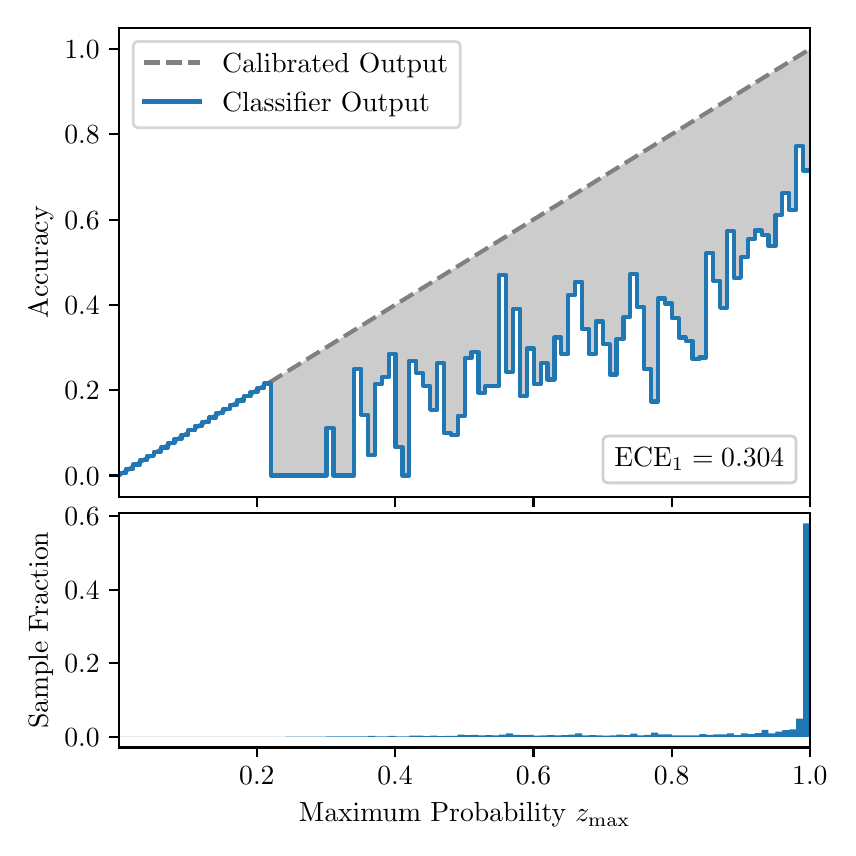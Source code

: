 \begingroup%
\makeatletter%
\begin{pgfpicture}%
\pgfpathrectangle{\pgfpointorigin}{\pgfqpoint{4.0in}{4.0in}}%
\pgfusepath{use as bounding box, clip}%
\begin{pgfscope}%
\pgfsetbuttcap%
\pgfsetmiterjoin%
\definecolor{currentfill}{rgb}{1.0,1.0,1.0}%
\pgfsetfillcolor{currentfill}%
\pgfsetlinewidth{0.0pt}%
\definecolor{currentstroke}{rgb}{1.0,1.0,1.0}%
\pgfsetstrokecolor{currentstroke}%
\pgfsetdash{}{0pt}%
\pgfpathmoveto{\pgfqpoint{0.0in}{0.0in}}%
\pgfpathlineto{\pgfqpoint{4.0in}{0.0in}}%
\pgfpathlineto{\pgfqpoint{4.0in}{4.0in}}%
\pgfpathlineto{\pgfqpoint{0.0in}{4.0in}}%
\pgfpathclose%
\pgfusepath{fill}%
\end{pgfscope}%
\begin{pgfscope}%
\pgfsetbuttcap%
\pgfsetmiterjoin%
\definecolor{currentfill}{rgb}{1.0,1.0,1.0}%
\pgfsetfillcolor{currentfill}%
\pgfsetlinewidth{0.0pt}%
\definecolor{currentstroke}{rgb}{0.0,0.0,0.0}%
\pgfsetstrokecolor{currentstroke}%
\pgfsetstrokeopacity{0.0}%
\pgfsetdash{}{0pt}%
\pgfpathmoveto{\pgfqpoint{0.458in}{1.654in}}%
\pgfpathlineto{\pgfqpoint{3.911in}{1.654in}}%
\pgfpathlineto{\pgfqpoint{3.911in}{4.0in}}%
\pgfpathlineto{\pgfqpoint{0.458in}{4.0in}}%
\pgfpathclose%
\pgfusepath{fill}%
\end{pgfscope}%
\begin{pgfscope}%
\pgfpathrectangle{\pgfqpoint{0.458in}{1.654in}}{\pgfqpoint{3.453in}{2.346in}}%
\pgfusepath{clip}%
\pgfsetbuttcap%
\pgfsetroundjoin%
\definecolor{currentfill}{rgb}{0.0,0.0,0.0}%
\pgfsetfillcolor{currentfill}%
\pgfsetfillopacity{0.2}%
\pgfsetlinewidth{0.0pt}%
\definecolor{currentstroke}{rgb}{0.0,0.0,0.0}%
\pgfsetstrokecolor{currentstroke}%
\pgfsetdash{}{0pt}%
\pgfpathmoveto{\pgfqpoint{0.462in}{1.774in}}%
\pgfpathlineto{\pgfqpoint{0.462in}{1.765in}}%
\pgfpathlineto{\pgfqpoint{0.465in}{1.767in}}%
\pgfpathlineto{\pgfqpoint{0.469in}{1.769in}}%
\pgfpathlineto{\pgfqpoint{0.472in}{1.771in}}%
\pgfpathlineto{\pgfqpoint{0.475in}{1.774in}}%
\pgfpathlineto{\pgfqpoint{0.479in}{1.776in}}%
\pgfpathlineto{\pgfqpoint{0.482in}{1.778in}}%
\pgfpathlineto{\pgfqpoint{0.486in}{1.78in}}%
\pgfpathlineto{\pgfqpoint{0.489in}{1.782in}}%
\pgfpathlineto{\pgfqpoint{0.493in}{1.784in}}%
\pgfpathlineto{\pgfqpoint{0.496in}{1.786in}}%
\pgfpathlineto{\pgfqpoint{0.5in}{1.789in}}%
\pgfpathlineto{\pgfqpoint{0.503in}{1.791in}}%
\pgfpathlineto{\pgfqpoint{0.507in}{1.793in}}%
\pgfpathlineto{\pgfqpoint{0.51in}{1.795in}}%
\pgfpathlineto{\pgfqpoint{0.513in}{1.797in}}%
\pgfpathlineto{\pgfqpoint{0.517in}{1.799in}}%
\pgfpathlineto{\pgfqpoint{0.52in}{1.801in}}%
\pgfpathlineto{\pgfqpoint{0.524in}{1.803in}}%
\pgfpathlineto{\pgfqpoint{0.527in}{1.806in}}%
\pgfpathlineto{\pgfqpoint{0.531in}{1.808in}}%
\pgfpathlineto{\pgfqpoint{0.534in}{1.81in}}%
\pgfpathlineto{\pgfqpoint{0.538in}{1.812in}}%
\pgfpathlineto{\pgfqpoint{0.541in}{1.814in}}%
\pgfpathlineto{\pgfqpoint{0.545in}{1.816in}}%
\pgfpathlineto{\pgfqpoint{0.548in}{1.818in}}%
\pgfpathlineto{\pgfqpoint{0.551in}{1.821in}}%
\pgfpathlineto{\pgfqpoint{0.555in}{1.823in}}%
\pgfpathlineto{\pgfqpoint{0.558in}{1.825in}}%
\pgfpathlineto{\pgfqpoint{0.562in}{1.827in}}%
\pgfpathlineto{\pgfqpoint{0.565in}{1.829in}}%
\pgfpathlineto{\pgfqpoint{0.569in}{1.831in}}%
\pgfpathlineto{\pgfqpoint{0.572in}{1.833in}}%
\pgfpathlineto{\pgfqpoint{0.576in}{1.835in}}%
\pgfpathlineto{\pgfqpoint{0.579in}{1.838in}}%
\pgfpathlineto{\pgfqpoint{0.583in}{1.84in}}%
\pgfpathlineto{\pgfqpoint{0.586in}{1.842in}}%
\pgfpathlineto{\pgfqpoint{0.59in}{1.844in}}%
\pgfpathlineto{\pgfqpoint{0.593in}{1.846in}}%
\pgfpathlineto{\pgfqpoint{0.596in}{1.848in}}%
\pgfpathlineto{\pgfqpoint{0.6in}{1.85in}}%
\pgfpathlineto{\pgfqpoint{0.603in}{1.853in}}%
\pgfpathlineto{\pgfqpoint{0.607in}{1.855in}}%
\pgfpathlineto{\pgfqpoint{0.61in}{1.857in}}%
\pgfpathlineto{\pgfqpoint{0.614in}{1.859in}}%
\pgfpathlineto{\pgfqpoint{0.617in}{1.861in}}%
\pgfpathlineto{\pgfqpoint{0.621in}{1.863in}}%
\pgfpathlineto{\pgfqpoint{0.624in}{1.865in}}%
\pgfpathlineto{\pgfqpoint{0.628in}{1.867in}}%
\pgfpathlineto{\pgfqpoint{0.631in}{1.87in}}%
\pgfpathlineto{\pgfqpoint{0.634in}{1.872in}}%
\pgfpathlineto{\pgfqpoint{0.638in}{1.874in}}%
\pgfpathlineto{\pgfqpoint{0.641in}{1.876in}}%
\pgfpathlineto{\pgfqpoint{0.645in}{1.878in}}%
\pgfpathlineto{\pgfqpoint{0.648in}{1.88in}}%
\pgfpathlineto{\pgfqpoint{0.652in}{1.882in}}%
\pgfpathlineto{\pgfqpoint{0.655in}{1.885in}}%
\pgfpathlineto{\pgfqpoint{0.659in}{1.887in}}%
\pgfpathlineto{\pgfqpoint{0.662in}{1.889in}}%
\pgfpathlineto{\pgfqpoint{0.666in}{1.891in}}%
\pgfpathlineto{\pgfqpoint{0.669in}{1.893in}}%
\pgfpathlineto{\pgfqpoint{0.672in}{1.895in}}%
\pgfpathlineto{\pgfqpoint{0.676in}{1.897in}}%
\pgfpathlineto{\pgfqpoint{0.679in}{1.899in}}%
\pgfpathlineto{\pgfqpoint{0.683in}{1.902in}}%
\pgfpathlineto{\pgfqpoint{0.686in}{1.904in}}%
\pgfpathlineto{\pgfqpoint{0.69in}{1.906in}}%
\pgfpathlineto{\pgfqpoint{0.693in}{1.908in}}%
\pgfpathlineto{\pgfqpoint{0.697in}{1.91in}}%
\pgfpathlineto{\pgfqpoint{0.7in}{1.912in}}%
\pgfpathlineto{\pgfqpoint{0.704in}{1.914in}}%
\pgfpathlineto{\pgfqpoint{0.707in}{1.917in}}%
\pgfpathlineto{\pgfqpoint{0.71in}{1.919in}}%
\pgfpathlineto{\pgfqpoint{0.714in}{1.921in}}%
\pgfpathlineto{\pgfqpoint{0.717in}{1.923in}}%
\pgfpathlineto{\pgfqpoint{0.721in}{1.925in}}%
\pgfpathlineto{\pgfqpoint{0.724in}{1.927in}}%
\pgfpathlineto{\pgfqpoint{0.728in}{1.929in}}%
\pgfpathlineto{\pgfqpoint{0.731in}{1.931in}}%
\pgfpathlineto{\pgfqpoint{0.735in}{1.934in}}%
\pgfpathlineto{\pgfqpoint{0.738in}{1.936in}}%
\pgfpathlineto{\pgfqpoint{0.742in}{1.938in}}%
\pgfpathlineto{\pgfqpoint{0.745in}{1.94in}}%
\pgfpathlineto{\pgfqpoint{0.749in}{1.942in}}%
\pgfpathlineto{\pgfqpoint{0.752in}{1.944in}}%
\pgfpathlineto{\pgfqpoint{0.755in}{1.946in}}%
\pgfpathlineto{\pgfqpoint{0.759in}{1.948in}}%
\pgfpathlineto{\pgfqpoint{0.762in}{1.951in}}%
\pgfpathlineto{\pgfqpoint{0.766in}{1.953in}}%
\pgfpathlineto{\pgfqpoint{0.769in}{1.955in}}%
\pgfpathlineto{\pgfqpoint{0.773in}{1.957in}}%
\pgfpathlineto{\pgfqpoint{0.776in}{1.959in}}%
\pgfpathlineto{\pgfqpoint{0.78in}{1.961in}}%
\pgfpathlineto{\pgfqpoint{0.783in}{1.963in}}%
\pgfpathlineto{\pgfqpoint{0.787in}{1.966in}}%
\pgfpathlineto{\pgfqpoint{0.79in}{1.968in}}%
\pgfpathlineto{\pgfqpoint{0.793in}{1.97in}}%
\pgfpathlineto{\pgfqpoint{0.797in}{1.972in}}%
\pgfpathlineto{\pgfqpoint{0.8in}{1.974in}}%
\pgfpathlineto{\pgfqpoint{0.804in}{1.976in}}%
\pgfpathlineto{\pgfqpoint{0.807in}{1.978in}}%
\pgfpathlineto{\pgfqpoint{0.811in}{1.98in}}%
\pgfpathlineto{\pgfqpoint{0.814in}{1.983in}}%
\pgfpathlineto{\pgfqpoint{0.818in}{1.985in}}%
\pgfpathlineto{\pgfqpoint{0.821in}{1.987in}}%
\pgfpathlineto{\pgfqpoint{0.825in}{1.989in}}%
\pgfpathlineto{\pgfqpoint{0.828in}{1.991in}}%
\pgfpathlineto{\pgfqpoint{0.831in}{1.993in}}%
\pgfpathlineto{\pgfqpoint{0.835in}{1.995in}}%
\pgfpathlineto{\pgfqpoint{0.838in}{1.998in}}%
\pgfpathlineto{\pgfqpoint{0.842in}{2.0in}}%
\pgfpathlineto{\pgfqpoint{0.845in}{2.002in}}%
\pgfpathlineto{\pgfqpoint{0.849in}{2.004in}}%
\pgfpathlineto{\pgfqpoint{0.852in}{2.006in}}%
\pgfpathlineto{\pgfqpoint{0.856in}{2.008in}}%
\pgfpathlineto{\pgfqpoint{0.859in}{2.01in}}%
\pgfpathlineto{\pgfqpoint{0.863in}{2.012in}}%
\pgfpathlineto{\pgfqpoint{0.866in}{2.015in}}%
\pgfpathlineto{\pgfqpoint{0.869in}{2.017in}}%
\pgfpathlineto{\pgfqpoint{0.873in}{2.019in}}%
\pgfpathlineto{\pgfqpoint{0.876in}{2.021in}}%
\pgfpathlineto{\pgfqpoint{0.88in}{2.023in}}%
\pgfpathlineto{\pgfqpoint{0.883in}{2.025in}}%
\pgfpathlineto{\pgfqpoint{0.887in}{2.027in}}%
\pgfpathlineto{\pgfqpoint{0.89in}{2.03in}}%
\pgfpathlineto{\pgfqpoint{0.894in}{2.032in}}%
\pgfpathlineto{\pgfqpoint{0.897in}{2.034in}}%
\pgfpathlineto{\pgfqpoint{0.901in}{2.036in}}%
\pgfpathlineto{\pgfqpoint{0.904in}{2.038in}}%
\pgfpathlineto{\pgfqpoint{0.908in}{2.04in}}%
\pgfpathlineto{\pgfqpoint{0.911in}{2.042in}}%
\pgfpathlineto{\pgfqpoint{0.914in}{2.044in}}%
\pgfpathlineto{\pgfqpoint{0.918in}{2.047in}}%
\pgfpathlineto{\pgfqpoint{0.921in}{2.049in}}%
\pgfpathlineto{\pgfqpoint{0.925in}{2.051in}}%
\pgfpathlineto{\pgfqpoint{0.928in}{2.053in}}%
\pgfpathlineto{\pgfqpoint{0.932in}{2.055in}}%
\pgfpathlineto{\pgfqpoint{0.935in}{2.057in}}%
\pgfpathlineto{\pgfqpoint{0.939in}{2.059in}}%
\pgfpathlineto{\pgfqpoint{0.942in}{2.062in}}%
\pgfpathlineto{\pgfqpoint{0.946in}{2.064in}}%
\pgfpathlineto{\pgfqpoint{0.949in}{2.066in}}%
\pgfpathlineto{\pgfqpoint{0.952in}{2.068in}}%
\pgfpathlineto{\pgfqpoint{0.956in}{2.07in}}%
\pgfpathlineto{\pgfqpoint{0.959in}{2.072in}}%
\pgfpathlineto{\pgfqpoint{0.963in}{2.074in}}%
\pgfpathlineto{\pgfqpoint{0.966in}{2.076in}}%
\pgfpathlineto{\pgfqpoint{0.97in}{2.079in}}%
\pgfpathlineto{\pgfqpoint{0.973in}{2.081in}}%
\pgfpathlineto{\pgfqpoint{0.977in}{2.083in}}%
\pgfpathlineto{\pgfqpoint{0.98in}{2.085in}}%
\pgfpathlineto{\pgfqpoint{0.984in}{2.087in}}%
\pgfpathlineto{\pgfqpoint{0.987in}{2.089in}}%
\pgfpathlineto{\pgfqpoint{0.99in}{2.091in}}%
\pgfpathlineto{\pgfqpoint{0.994in}{2.094in}}%
\pgfpathlineto{\pgfqpoint{0.997in}{2.096in}}%
\pgfpathlineto{\pgfqpoint{1.001in}{2.098in}}%
\pgfpathlineto{\pgfqpoint{1.004in}{2.1in}}%
\pgfpathlineto{\pgfqpoint{1.008in}{2.102in}}%
\pgfpathlineto{\pgfqpoint{1.011in}{2.104in}}%
\pgfpathlineto{\pgfqpoint{1.015in}{2.106in}}%
\pgfpathlineto{\pgfqpoint{1.018in}{2.108in}}%
\pgfpathlineto{\pgfqpoint{1.022in}{2.111in}}%
\pgfpathlineto{\pgfqpoint{1.025in}{2.113in}}%
\pgfpathlineto{\pgfqpoint{1.028in}{2.115in}}%
\pgfpathlineto{\pgfqpoint{1.032in}{2.117in}}%
\pgfpathlineto{\pgfqpoint{1.035in}{2.119in}}%
\pgfpathlineto{\pgfqpoint{1.039in}{2.121in}}%
\pgfpathlineto{\pgfqpoint{1.042in}{2.123in}}%
\pgfpathlineto{\pgfqpoint{1.046in}{2.125in}}%
\pgfpathlineto{\pgfqpoint{1.049in}{2.128in}}%
\pgfpathlineto{\pgfqpoint{1.053in}{2.13in}}%
\pgfpathlineto{\pgfqpoint{1.056in}{2.132in}}%
\pgfpathlineto{\pgfqpoint{1.06in}{2.134in}}%
\pgfpathlineto{\pgfqpoint{1.063in}{2.136in}}%
\pgfpathlineto{\pgfqpoint{1.067in}{2.138in}}%
\pgfpathlineto{\pgfqpoint{1.07in}{2.14in}}%
\pgfpathlineto{\pgfqpoint{1.073in}{2.143in}}%
\pgfpathlineto{\pgfqpoint{1.077in}{2.145in}}%
\pgfpathlineto{\pgfqpoint{1.08in}{2.147in}}%
\pgfpathlineto{\pgfqpoint{1.084in}{2.149in}}%
\pgfpathlineto{\pgfqpoint{1.087in}{2.151in}}%
\pgfpathlineto{\pgfqpoint{1.091in}{2.153in}}%
\pgfpathlineto{\pgfqpoint{1.094in}{2.155in}}%
\pgfpathlineto{\pgfqpoint{1.098in}{2.157in}}%
\pgfpathlineto{\pgfqpoint{1.101in}{2.16in}}%
\pgfpathlineto{\pgfqpoint{1.105in}{2.162in}}%
\pgfpathlineto{\pgfqpoint{1.108in}{2.164in}}%
\pgfpathlineto{\pgfqpoint{1.111in}{2.166in}}%
\pgfpathlineto{\pgfqpoint{1.115in}{2.168in}}%
\pgfpathlineto{\pgfqpoint{1.118in}{2.17in}}%
\pgfpathlineto{\pgfqpoint{1.122in}{2.172in}}%
\pgfpathlineto{\pgfqpoint{1.125in}{2.175in}}%
\pgfpathlineto{\pgfqpoint{1.129in}{2.177in}}%
\pgfpathlineto{\pgfqpoint{1.132in}{2.179in}}%
\pgfpathlineto{\pgfqpoint{1.136in}{2.181in}}%
\pgfpathlineto{\pgfqpoint{1.139in}{2.183in}}%
\pgfpathlineto{\pgfqpoint{1.143in}{2.185in}}%
\pgfpathlineto{\pgfqpoint{1.146in}{2.187in}}%
\pgfpathlineto{\pgfqpoint{1.149in}{2.189in}}%
\pgfpathlineto{\pgfqpoint{1.153in}{2.192in}}%
\pgfpathlineto{\pgfqpoint{1.156in}{2.194in}}%
\pgfpathlineto{\pgfqpoint{1.16in}{2.196in}}%
\pgfpathlineto{\pgfqpoint{1.163in}{2.198in}}%
\pgfpathlineto{\pgfqpoint{1.167in}{2.2in}}%
\pgfpathlineto{\pgfqpoint{1.17in}{2.202in}}%
\pgfpathlineto{\pgfqpoint{1.174in}{2.204in}}%
\pgfpathlineto{\pgfqpoint{1.177in}{2.207in}}%
\pgfpathlineto{\pgfqpoint{1.181in}{2.209in}}%
\pgfpathlineto{\pgfqpoint{1.184in}{2.211in}}%
\pgfpathlineto{\pgfqpoint{1.187in}{2.213in}}%
\pgfpathlineto{\pgfqpoint{1.191in}{2.215in}}%
\pgfpathlineto{\pgfqpoint{1.194in}{2.217in}}%
\pgfpathlineto{\pgfqpoint{1.198in}{2.219in}}%
\pgfpathlineto{\pgfqpoint{1.201in}{2.221in}}%
\pgfpathlineto{\pgfqpoint{1.205in}{2.224in}}%
\pgfpathlineto{\pgfqpoint{1.208in}{2.226in}}%
\pgfpathlineto{\pgfqpoint{1.212in}{2.228in}}%
\pgfpathlineto{\pgfqpoint{1.215in}{2.23in}}%
\pgfpathlineto{\pgfqpoint{1.219in}{2.232in}}%
\pgfpathlineto{\pgfqpoint{1.222in}{2.234in}}%
\pgfpathlineto{\pgfqpoint{1.226in}{2.236in}}%
\pgfpathlineto{\pgfqpoint{1.229in}{2.239in}}%
\pgfpathlineto{\pgfqpoint{1.232in}{2.241in}}%
\pgfpathlineto{\pgfqpoint{1.236in}{2.243in}}%
\pgfpathlineto{\pgfqpoint{1.239in}{2.245in}}%
\pgfpathlineto{\pgfqpoint{1.243in}{2.247in}}%
\pgfpathlineto{\pgfqpoint{1.246in}{2.249in}}%
\pgfpathlineto{\pgfqpoint{1.25in}{2.251in}}%
\pgfpathlineto{\pgfqpoint{1.253in}{2.253in}}%
\pgfpathlineto{\pgfqpoint{1.257in}{2.256in}}%
\pgfpathlineto{\pgfqpoint{1.26in}{2.258in}}%
\pgfpathlineto{\pgfqpoint{1.264in}{2.26in}}%
\pgfpathlineto{\pgfqpoint{1.267in}{2.262in}}%
\pgfpathlineto{\pgfqpoint{1.27in}{2.264in}}%
\pgfpathlineto{\pgfqpoint{1.274in}{2.266in}}%
\pgfpathlineto{\pgfqpoint{1.277in}{2.268in}}%
\pgfpathlineto{\pgfqpoint{1.281in}{2.271in}}%
\pgfpathlineto{\pgfqpoint{1.284in}{2.273in}}%
\pgfpathlineto{\pgfqpoint{1.288in}{2.275in}}%
\pgfpathlineto{\pgfqpoint{1.291in}{2.277in}}%
\pgfpathlineto{\pgfqpoint{1.295in}{2.279in}}%
\pgfpathlineto{\pgfqpoint{1.298in}{2.281in}}%
\pgfpathlineto{\pgfqpoint{1.302in}{2.283in}}%
\pgfpathlineto{\pgfqpoint{1.305in}{2.285in}}%
\pgfpathlineto{\pgfqpoint{1.308in}{2.288in}}%
\pgfpathlineto{\pgfqpoint{1.312in}{2.29in}}%
\pgfpathlineto{\pgfqpoint{1.315in}{2.292in}}%
\pgfpathlineto{\pgfqpoint{1.319in}{2.294in}}%
\pgfpathlineto{\pgfqpoint{1.322in}{2.296in}}%
\pgfpathlineto{\pgfqpoint{1.326in}{2.298in}}%
\pgfpathlineto{\pgfqpoint{1.329in}{2.3in}}%
\pgfpathlineto{\pgfqpoint{1.333in}{2.302in}}%
\pgfpathlineto{\pgfqpoint{1.336in}{2.305in}}%
\pgfpathlineto{\pgfqpoint{1.34in}{2.307in}}%
\pgfpathlineto{\pgfqpoint{1.343in}{2.309in}}%
\pgfpathlineto{\pgfqpoint{1.346in}{2.311in}}%
\pgfpathlineto{\pgfqpoint{1.35in}{2.313in}}%
\pgfpathlineto{\pgfqpoint{1.353in}{2.315in}}%
\pgfpathlineto{\pgfqpoint{1.357in}{2.317in}}%
\pgfpathlineto{\pgfqpoint{1.36in}{2.32in}}%
\pgfpathlineto{\pgfqpoint{1.364in}{2.322in}}%
\pgfpathlineto{\pgfqpoint{1.367in}{2.324in}}%
\pgfpathlineto{\pgfqpoint{1.371in}{2.326in}}%
\pgfpathlineto{\pgfqpoint{1.374in}{2.328in}}%
\pgfpathlineto{\pgfqpoint{1.378in}{2.33in}}%
\pgfpathlineto{\pgfqpoint{1.381in}{2.332in}}%
\pgfpathlineto{\pgfqpoint{1.385in}{2.334in}}%
\pgfpathlineto{\pgfqpoint{1.388in}{2.337in}}%
\pgfpathlineto{\pgfqpoint{1.391in}{2.339in}}%
\pgfpathlineto{\pgfqpoint{1.395in}{2.341in}}%
\pgfpathlineto{\pgfqpoint{1.398in}{2.343in}}%
\pgfpathlineto{\pgfqpoint{1.402in}{2.345in}}%
\pgfpathlineto{\pgfqpoint{1.405in}{2.347in}}%
\pgfpathlineto{\pgfqpoint{1.409in}{2.349in}}%
\pgfpathlineto{\pgfqpoint{1.412in}{2.352in}}%
\pgfpathlineto{\pgfqpoint{1.416in}{2.354in}}%
\pgfpathlineto{\pgfqpoint{1.419in}{2.356in}}%
\pgfpathlineto{\pgfqpoint{1.423in}{2.358in}}%
\pgfpathlineto{\pgfqpoint{1.426in}{2.36in}}%
\pgfpathlineto{\pgfqpoint{1.429in}{2.362in}}%
\pgfpathlineto{\pgfqpoint{1.433in}{2.364in}}%
\pgfpathlineto{\pgfqpoint{1.436in}{2.366in}}%
\pgfpathlineto{\pgfqpoint{1.44in}{2.369in}}%
\pgfpathlineto{\pgfqpoint{1.443in}{2.371in}}%
\pgfpathlineto{\pgfqpoint{1.447in}{2.373in}}%
\pgfpathlineto{\pgfqpoint{1.45in}{2.375in}}%
\pgfpathlineto{\pgfqpoint{1.454in}{2.377in}}%
\pgfpathlineto{\pgfqpoint{1.457in}{2.379in}}%
\pgfpathlineto{\pgfqpoint{1.461in}{2.381in}}%
\pgfpathlineto{\pgfqpoint{1.464in}{2.384in}}%
\pgfpathlineto{\pgfqpoint{1.467in}{2.386in}}%
\pgfpathlineto{\pgfqpoint{1.471in}{2.388in}}%
\pgfpathlineto{\pgfqpoint{1.474in}{2.39in}}%
\pgfpathlineto{\pgfqpoint{1.478in}{2.392in}}%
\pgfpathlineto{\pgfqpoint{1.481in}{2.394in}}%
\pgfpathlineto{\pgfqpoint{1.485in}{2.396in}}%
\pgfpathlineto{\pgfqpoint{1.488in}{2.398in}}%
\pgfpathlineto{\pgfqpoint{1.492in}{2.401in}}%
\pgfpathlineto{\pgfqpoint{1.495in}{2.403in}}%
\pgfpathlineto{\pgfqpoint{1.499in}{2.405in}}%
\pgfpathlineto{\pgfqpoint{1.502in}{2.407in}}%
\pgfpathlineto{\pgfqpoint{1.506in}{2.409in}}%
\pgfpathlineto{\pgfqpoint{1.509in}{2.411in}}%
\pgfpathlineto{\pgfqpoint{1.512in}{2.413in}}%
\pgfpathlineto{\pgfqpoint{1.516in}{2.416in}}%
\pgfpathlineto{\pgfqpoint{1.519in}{2.418in}}%
\pgfpathlineto{\pgfqpoint{1.523in}{2.42in}}%
\pgfpathlineto{\pgfqpoint{1.526in}{2.422in}}%
\pgfpathlineto{\pgfqpoint{1.53in}{2.424in}}%
\pgfpathlineto{\pgfqpoint{1.533in}{2.426in}}%
\pgfpathlineto{\pgfqpoint{1.537in}{2.428in}}%
\pgfpathlineto{\pgfqpoint{1.54in}{2.43in}}%
\pgfpathlineto{\pgfqpoint{1.544in}{2.433in}}%
\pgfpathlineto{\pgfqpoint{1.547in}{2.435in}}%
\pgfpathlineto{\pgfqpoint{1.55in}{2.437in}}%
\pgfpathlineto{\pgfqpoint{1.554in}{2.439in}}%
\pgfpathlineto{\pgfqpoint{1.557in}{2.441in}}%
\pgfpathlineto{\pgfqpoint{1.561in}{2.443in}}%
\pgfpathlineto{\pgfqpoint{1.564in}{2.445in}}%
\pgfpathlineto{\pgfqpoint{1.568in}{2.448in}}%
\pgfpathlineto{\pgfqpoint{1.571in}{2.45in}}%
\pgfpathlineto{\pgfqpoint{1.575in}{2.452in}}%
\pgfpathlineto{\pgfqpoint{1.578in}{2.454in}}%
\pgfpathlineto{\pgfqpoint{1.582in}{2.456in}}%
\pgfpathlineto{\pgfqpoint{1.585in}{2.458in}}%
\pgfpathlineto{\pgfqpoint{1.588in}{2.46in}}%
\pgfpathlineto{\pgfqpoint{1.592in}{2.462in}}%
\pgfpathlineto{\pgfqpoint{1.595in}{2.465in}}%
\pgfpathlineto{\pgfqpoint{1.599in}{2.467in}}%
\pgfpathlineto{\pgfqpoint{1.602in}{2.469in}}%
\pgfpathlineto{\pgfqpoint{1.606in}{2.471in}}%
\pgfpathlineto{\pgfqpoint{1.609in}{2.473in}}%
\pgfpathlineto{\pgfqpoint{1.613in}{2.475in}}%
\pgfpathlineto{\pgfqpoint{1.616in}{2.477in}}%
\pgfpathlineto{\pgfqpoint{1.62in}{2.479in}}%
\pgfpathlineto{\pgfqpoint{1.623in}{2.482in}}%
\pgfpathlineto{\pgfqpoint{1.626in}{2.484in}}%
\pgfpathlineto{\pgfqpoint{1.63in}{2.486in}}%
\pgfpathlineto{\pgfqpoint{1.633in}{2.488in}}%
\pgfpathlineto{\pgfqpoint{1.637in}{2.49in}}%
\pgfpathlineto{\pgfqpoint{1.64in}{2.492in}}%
\pgfpathlineto{\pgfqpoint{1.644in}{2.494in}}%
\pgfpathlineto{\pgfqpoint{1.647in}{2.497in}}%
\pgfpathlineto{\pgfqpoint{1.651in}{2.499in}}%
\pgfpathlineto{\pgfqpoint{1.654in}{2.501in}}%
\pgfpathlineto{\pgfqpoint{1.658in}{2.503in}}%
\pgfpathlineto{\pgfqpoint{1.661in}{2.505in}}%
\pgfpathlineto{\pgfqpoint{1.665in}{2.507in}}%
\pgfpathlineto{\pgfqpoint{1.668in}{2.509in}}%
\pgfpathlineto{\pgfqpoint{1.671in}{2.511in}}%
\pgfpathlineto{\pgfqpoint{1.675in}{2.514in}}%
\pgfpathlineto{\pgfqpoint{1.678in}{2.516in}}%
\pgfpathlineto{\pgfqpoint{1.682in}{2.518in}}%
\pgfpathlineto{\pgfqpoint{1.685in}{2.52in}}%
\pgfpathlineto{\pgfqpoint{1.689in}{2.522in}}%
\pgfpathlineto{\pgfqpoint{1.692in}{2.524in}}%
\pgfpathlineto{\pgfqpoint{1.696in}{2.526in}}%
\pgfpathlineto{\pgfqpoint{1.699in}{2.529in}}%
\pgfpathlineto{\pgfqpoint{1.703in}{2.531in}}%
\pgfpathlineto{\pgfqpoint{1.706in}{2.533in}}%
\pgfpathlineto{\pgfqpoint{1.709in}{2.535in}}%
\pgfpathlineto{\pgfqpoint{1.713in}{2.537in}}%
\pgfpathlineto{\pgfqpoint{1.716in}{2.539in}}%
\pgfpathlineto{\pgfqpoint{1.72in}{2.541in}}%
\pgfpathlineto{\pgfqpoint{1.723in}{2.543in}}%
\pgfpathlineto{\pgfqpoint{1.727in}{2.546in}}%
\pgfpathlineto{\pgfqpoint{1.73in}{2.548in}}%
\pgfpathlineto{\pgfqpoint{1.734in}{2.55in}}%
\pgfpathlineto{\pgfqpoint{1.737in}{2.552in}}%
\pgfpathlineto{\pgfqpoint{1.741in}{2.554in}}%
\pgfpathlineto{\pgfqpoint{1.744in}{2.556in}}%
\pgfpathlineto{\pgfqpoint{1.747in}{2.558in}}%
\pgfpathlineto{\pgfqpoint{1.751in}{2.561in}}%
\pgfpathlineto{\pgfqpoint{1.754in}{2.563in}}%
\pgfpathlineto{\pgfqpoint{1.758in}{2.565in}}%
\pgfpathlineto{\pgfqpoint{1.761in}{2.567in}}%
\pgfpathlineto{\pgfqpoint{1.765in}{2.569in}}%
\pgfpathlineto{\pgfqpoint{1.768in}{2.571in}}%
\pgfpathlineto{\pgfqpoint{1.772in}{2.573in}}%
\pgfpathlineto{\pgfqpoint{1.775in}{2.575in}}%
\pgfpathlineto{\pgfqpoint{1.779in}{2.578in}}%
\pgfpathlineto{\pgfqpoint{1.782in}{2.58in}}%
\pgfpathlineto{\pgfqpoint{1.785in}{2.582in}}%
\pgfpathlineto{\pgfqpoint{1.789in}{2.584in}}%
\pgfpathlineto{\pgfqpoint{1.792in}{2.586in}}%
\pgfpathlineto{\pgfqpoint{1.796in}{2.588in}}%
\pgfpathlineto{\pgfqpoint{1.799in}{2.59in}}%
\pgfpathlineto{\pgfqpoint{1.803in}{2.593in}}%
\pgfpathlineto{\pgfqpoint{1.806in}{2.595in}}%
\pgfpathlineto{\pgfqpoint{1.81in}{2.597in}}%
\pgfpathlineto{\pgfqpoint{1.813in}{2.599in}}%
\pgfpathlineto{\pgfqpoint{1.817in}{2.601in}}%
\pgfpathlineto{\pgfqpoint{1.82in}{2.603in}}%
\pgfpathlineto{\pgfqpoint{1.824in}{2.605in}}%
\pgfpathlineto{\pgfqpoint{1.827in}{2.607in}}%
\pgfpathlineto{\pgfqpoint{1.83in}{2.61in}}%
\pgfpathlineto{\pgfqpoint{1.834in}{2.612in}}%
\pgfpathlineto{\pgfqpoint{1.837in}{2.614in}}%
\pgfpathlineto{\pgfqpoint{1.841in}{2.616in}}%
\pgfpathlineto{\pgfqpoint{1.844in}{2.618in}}%
\pgfpathlineto{\pgfqpoint{1.848in}{2.62in}}%
\pgfpathlineto{\pgfqpoint{1.851in}{2.622in}}%
\pgfpathlineto{\pgfqpoint{1.855in}{2.625in}}%
\pgfpathlineto{\pgfqpoint{1.858in}{2.627in}}%
\pgfpathlineto{\pgfqpoint{1.862in}{2.629in}}%
\pgfpathlineto{\pgfqpoint{1.865in}{2.631in}}%
\pgfpathlineto{\pgfqpoint{1.868in}{2.633in}}%
\pgfpathlineto{\pgfqpoint{1.872in}{2.635in}}%
\pgfpathlineto{\pgfqpoint{1.875in}{2.637in}}%
\pgfpathlineto{\pgfqpoint{1.879in}{2.639in}}%
\pgfpathlineto{\pgfqpoint{1.882in}{2.642in}}%
\pgfpathlineto{\pgfqpoint{1.886in}{2.644in}}%
\pgfpathlineto{\pgfqpoint{1.889in}{2.646in}}%
\pgfpathlineto{\pgfqpoint{1.893in}{2.648in}}%
\pgfpathlineto{\pgfqpoint{1.896in}{2.65in}}%
\pgfpathlineto{\pgfqpoint{1.9in}{2.652in}}%
\pgfpathlineto{\pgfqpoint{1.903in}{2.654in}}%
\pgfpathlineto{\pgfqpoint{1.906in}{2.656in}}%
\pgfpathlineto{\pgfqpoint{1.91in}{2.659in}}%
\pgfpathlineto{\pgfqpoint{1.913in}{2.661in}}%
\pgfpathlineto{\pgfqpoint{1.917in}{2.663in}}%
\pgfpathlineto{\pgfqpoint{1.92in}{2.665in}}%
\pgfpathlineto{\pgfqpoint{1.924in}{2.667in}}%
\pgfpathlineto{\pgfqpoint{1.927in}{2.669in}}%
\pgfpathlineto{\pgfqpoint{1.931in}{2.671in}}%
\pgfpathlineto{\pgfqpoint{1.934in}{2.674in}}%
\pgfpathlineto{\pgfqpoint{1.938in}{2.676in}}%
\pgfpathlineto{\pgfqpoint{1.941in}{2.678in}}%
\pgfpathlineto{\pgfqpoint{1.944in}{2.68in}}%
\pgfpathlineto{\pgfqpoint{1.948in}{2.682in}}%
\pgfpathlineto{\pgfqpoint{1.951in}{2.684in}}%
\pgfpathlineto{\pgfqpoint{1.955in}{2.686in}}%
\pgfpathlineto{\pgfqpoint{1.958in}{2.688in}}%
\pgfpathlineto{\pgfqpoint{1.962in}{2.691in}}%
\pgfpathlineto{\pgfqpoint{1.965in}{2.693in}}%
\pgfpathlineto{\pgfqpoint{1.969in}{2.695in}}%
\pgfpathlineto{\pgfqpoint{1.972in}{2.697in}}%
\pgfpathlineto{\pgfqpoint{1.976in}{2.699in}}%
\pgfpathlineto{\pgfqpoint{1.979in}{2.701in}}%
\pgfpathlineto{\pgfqpoint{1.983in}{2.703in}}%
\pgfpathlineto{\pgfqpoint{1.986in}{2.706in}}%
\pgfpathlineto{\pgfqpoint{1.989in}{2.708in}}%
\pgfpathlineto{\pgfqpoint{1.993in}{2.71in}}%
\pgfpathlineto{\pgfqpoint{1.996in}{2.712in}}%
\pgfpathlineto{\pgfqpoint{2.0in}{2.714in}}%
\pgfpathlineto{\pgfqpoint{2.003in}{2.716in}}%
\pgfpathlineto{\pgfqpoint{2.007in}{2.718in}}%
\pgfpathlineto{\pgfqpoint{2.01in}{2.72in}}%
\pgfpathlineto{\pgfqpoint{2.014in}{2.723in}}%
\pgfpathlineto{\pgfqpoint{2.017in}{2.725in}}%
\pgfpathlineto{\pgfqpoint{2.021in}{2.727in}}%
\pgfpathlineto{\pgfqpoint{2.024in}{2.729in}}%
\pgfpathlineto{\pgfqpoint{2.027in}{2.731in}}%
\pgfpathlineto{\pgfqpoint{2.031in}{2.733in}}%
\pgfpathlineto{\pgfqpoint{2.034in}{2.735in}}%
\pgfpathlineto{\pgfqpoint{2.038in}{2.738in}}%
\pgfpathlineto{\pgfqpoint{2.041in}{2.74in}}%
\pgfpathlineto{\pgfqpoint{2.045in}{2.742in}}%
\pgfpathlineto{\pgfqpoint{2.048in}{2.744in}}%
\pgfpathlineto{\pgfqpoint{2.052in}{2.746in}}%
\pgfpathlineto{\pgfqpoint{2.055in}{2.748in}}%
\pgfpathlineto{\pgfqpoint{2.059in}{2.75in}}%
\pgfpathlineto{\pgfqpoint{2.062in}{2.752in}}%
\pgfpathlineto{\pgfqpoint{2.065in}{2.755in}}%
\pgfpathlineto{\pgfqpoint{2.069in}{2.757in}}%
\pgfpathlineto{\pgfqpoint{2.072in}{2.759in}}%
\pgfpathlineto{\pgfqpoint{2.076in}{2.761in}}%
\pgfpathlineto{\pgfqpoint{2.079in}{2.763in}}%
\pgfpathlineto{\pgfqpoint{2.083in}{2.765in}}%
\pgfpathlineto{\pgfqpoint{2.086in}{2.767in}}%
\pgfpathlineto{\pgfqpoint{2.09in}{2.77in}}%
\pgfpathlineto{\pgfqpoint{2.093in}{2.772in}}%
\pgfpathlineto{\pgfqpoint{2.097in}{2.774in}}%
\pgfpathlineto{\pgfqpoint{2.1in}{2.776in}}%
\pgfpathlineto{\pgfqpoint{2.103in}{2.778in}}%
\pgfpathlineto{\pgfqpoint{2.107in}{2.78in}}%
\pgfpathlineto{\pgfqpoint{2.11in}{2.782in}}%
\pgfpathlineto{\pgfqpoint{2.114in}{2.784in}}%
\pgfpathlineto{\pgfqpoint{2.117in}{2.787in}}%
\pgfpathlineto{\pgfqpoint{2.121in}{2.789in}}%
\pgfpathlineto{\pgfqpoint{2.124in}{2.791in}}%
\pgfpathlineto{\pgfqpoint{2.128in}{2.793in}}%
\pgfpathlineto{\pgfqpoint{2.131in}{2.795in}}%
\pgfpathlineto{\pgfqpoint{2.135in}{2.797in}}%
\pgfpathlineto{\pgfqpoint{2.138in}{2.799in}}%
\pgfpathlineto{\pgfqpoint{2.142in}{2.802in}}%
\pgfpathlineto{\pgfqpoint{2.145in}{2.804in}}%
\pgfpathlineto{\pgfqpoint{2.148in}{2.806in}}%
\pgfpathlineto{\pgfqpoint{2.152in}{2.808in}}%
\pgfpathlineto{\pgfqpoint{2.155in}{2.81in}}%
\pgfpathlineto{\pgfqpoint{2.159in}{2.812in}}%
\pgfpathlineto{\pgfqpoint{2.162in}{2.814in}}%
\pgfpathlineto{\pgfqpoint{2.166in}{2.816in}}%
\pgfpathlineto{\pgfqpoint{2.169in}{2.819in}}%
\pgfpathlineto{\pgfqpoint{2.173in}{2.821in}}%
\pgfpathlineto{\pgfqpoint{2.176in}{2.823in}}%
\pgfpathlineto{\pgfqpoint{2.18in}{2.825in}}%
\pgfpathlineto{\pgfqpoint{2.183in}{2.827in}}%
\pgfpathlineto{\pgfqpoint{2.186in}{2.829in}}%
\pgfpathlineto{\pgfqpoint{2.19in}{2.831in}}%
\pgfpathlineto{\pgfqpoint{2.193in}{2.833in}}%
\pgfpathlineto{\pgfqpoint{2.197in}{2.836in}}%
\pgfpathlineto{\pgfqpoint{2.2in}{2.838in}}%
\pgfpathlineto{\pgfqpoint{2.204in}{2.84in}}%
\pgfpathlineto{\pgfqpoint{2.207in}{2.842in}}%
\pgfpathlineto{\pgfqpoint{2.211in}{2.844in}}%
\pgfpathlineto{\pgfqpoint{2.214in}{2.846in}}%
\pgfpathlineto{\pgfqpoint{2.218in}{2.848in}}%
\pgfpathlineto{\pgfqpoint{2.221in}{2.851in}}%
\pgfpathlineto{\pgfqpoint{2.224in}{2.853in}}%
\pgfpathlineto{\pgfqpoint{2.228in}{2.855in}}%
\pgfpathlineto{\pgfqpoint{2.231in}{2.857in}}%
\pgfpathlineto{\pgfqpoint{2.235in}{2.859in}}%
\pgfpathlineto{\pgfqpoint{2.238in}{2.861in}}%
\pgfpathlineto{\pgfqpoint{2.242in}{2.863in}}%
\pgfpathlineto{\pgfqpoint{2.245in}{2.865in}}%
\pgfpathlineto{\pgfqpoint{2.249in}{2.868in}}%
\pgfpathlineto{\pgfqpoint{2.252in}{2.87in}}%
\pgfpathlineto{\pgfqpoint{2.256in}{2.872in}}%
\pgfpathlineto{\pgfqpoint{2.259in}{2.874in}}%
\pgfpathlineto{\pgfqpoint{2.262in}{2.876in}}%
\pgfpathlineto{\pgfqpoint{2.266in}{2.878in}}%
\pgfpathlineto{\pgfqpoint{2.269in}{2.88in}}%
\pgfpathlineto{\pgfqpoint{2.273in}{2.883in}}%
\pgfpathlineto{\pgfqpoint{2.276in}{2.885in}}%
\pgfpathlineto{\pgfqpoint{2.28in}{2.887in}}%
\pgfpathlineto{\pgfqpoint{2.283in}{2.889in}}%
\pgfpathlineto{\pgfqpoint{2.287in}{2.891in}}%
\pgfpathlineto{\pgfqpoint{2.29in}{2.893in}}%
\pgfpathlineto{\pgfqpoint{2.294in}{2.895in}}%
\pgfpathlineto{\pgfqpoint{2.297in}{2.897in}}%
\pgfpathlineto{\pgfqpoint{2.301in}{2.9in}}%
\pgfpathlineto{\pgfqpoint{2.304in}{2.902in}}%
\pgfpathlineto{\pgfqpoint{2.307in}{2.904in}}%
\pgfpathlineto{\pgfqpoint{2.311in}{2.906in}}%
\pgfpathlineto{\pgfqpoint{2.314in}{2.908in}}%
\pgfpathlineto{\pgfqpoint{2.318in}{2.91in}}%
\pgfpathlineto{\pgfqpoint{2.321in}{2.912in}}%
\pgfpathlineto{\pgfqpoint{2.325in}{2.915in}}%
\pgfpathlineto{\pgfqpoint{2.328in}{2.917in}}%
\pgfpathlineto{\pgfqpoint{2.332in}{2.919in}}%
\pgfpathlineto{\pgfqpoint{2.335in}{2.921in}}%
\pgfpathlineto{\pgfqpoint{2.339in}{2.923in}}%
\pgfpathlineto{\pgfqpoint{2.342in}{2.925in}}%
\pgfpathlineto{\pgfqpoint{2.345in}{2.927in}}%
\pgfpathlineto{\pgfqpoint{2.349in}{2.929in}}%
\pgfpathlineto{\pgfqpoint{2.352in}{2.932in}}%
\pgfpathlineto{\pgfqpoint{2.356in}{2.934in}}%
\pgfpathlineto{\pgfqpoint{2.359in}{2.936in}}%
\pgfpathlineto{\pgfqpoint{2.363in}{2.938in}}%
\pgfpathlineto{\pgfqpoint{2.366in}{2.94in}}%
\pgfpathlineto{\pgfqpoint{2.37in}{2.942in}}%
\pgfpathlineto{\pgfqpoint{2.373in}{2.944in}}%
\pgfpathlineto{\pgfqpoint{2.377in}{2.947in}}%
\pgfpathlineto{\pgfqpoint{2.38in}{2.949in}}%
\pgfpathlineto{\pgfqpoint{2.383in}{2.951in}}%
\pgfpathlineto{\pgfqpoint{2.387in}{2.953in}}%
\pgfpathlineto{\pgfqpoint{2.39in}{2.955in}}%
\pgfpathlineto{\pgfqpoint{2.394in}{2.957in}}%
\pgfpathlineto{\pgfqpoint{2.397in}{2.959in}}%
\pgfpathlineto{\pgfqpoint{2.401in}{2.961in}}%
\pgfpathlineto{\pgfqpoint{2.404in}{2.964in}}%
\pgfpathlineto{\pgfqpoint{2.408in}{2.966in}}%
\pgfpathlineto{\pgfqpoint{2.411in}{2.968in}}%
\pgfpathlineto{\pgfqpoint{2.415in}{2.97in}}%
\pgfpathlineto{\pgfqpoint{2.418in}{2.972in}}%
\pgfpathlineto{\pgfqpoint{2.421in}{2.974in}}%
\pgfpathlineto{\pgfqpoint{2.425in}{2.976in}}%
\pgfpathlineto{\pgfqpoint{2.428in}{2.979in}}%
\pgfpathlineto{\pgfqpoint{2.432in}{2.981in}}%
\pgfpathlineto{\pgfqpoint{2.435in}{2.983in}}%
\pgfpathlineto{\pgfqpoint{2.439in}{2.985in}}%
\pgfpathlineto{\pgfqpoint{2.442in}{2.987in}}%
\pgfpathlineto{\pgfqpoint{2.446in}{2.989in}}%
\pgfpathlineto{\pgfqpoint{2.449in}{2.991in}}%
\pgfpathlineto{\pgfqpoint{2.453in}{2.993in}}%
\pgfpathlineto{\pgfqpoint{2.456in}{2.996in}}%
\pgfpathlineto{\pgfqpoint{2.46in}{2.998in}}%
\pgfpathlineto{\pgfqpoint{2.463in}{3.0in}}%
\pgfpathlineto{\pgfqpoint{2.466in}{3.002in}}%
\pgfpathlineto{\pgfqpoint{2.47in}{3.004in}}%
\pgfpathlineto{\pgfqpoint{2.473in}{3.006in}}%
\pgfpathlineto{\pgfqpoint{2.477in}{3.008in}}%
\pgfpathlineto{\pgfqpoint{2.48in}{3.01in}}%
\pgfpathlineto{\pgfqpoint{2.484in}{3.013in}}%
\pgfpathlineto{\pgfqpoint{2.487in}{3.015in}}%
\pgfpathlineto{\pgfqpoint{2.491in}{3.017in}}%
\pgfpathlineto{\pgfqpoint{2.494in}{3.019in}}%
\pgfpathlineto{\pgfqpoint{2.498in}{3.021in}}%
\pgfpathlineto{\pgfqpoint{2.501in}{3.023in}}%
\pgfpathlineto{\pgfqpoint{2.504in}{3.025in}}%
\pgfpathlineto{\pgfqpoint{2.508in}{3.028in}}%
\pgfpathlineto{\pgfqpoint{2.511in}{3.03in}}%
\pgfpathlineto{\pgfqpoint{2.515in}{3.032in}}%
\pgfpathlineto{\pgfqpoint{2.518in}{3.034in}}%
\pgfpathlineto{\pgfqpoint{2.522in}{3.036in}}%
\pgfpathlineto{\pgfqpoint{2.525in}{3.038in}}%
\pgfpathlineto{\pgfqpoint{2.529in}{3.04in}}%
\pgfpathlineto{\pgfqpoint{2.532in}{3.042in}}%
\pgfpathlineto{\pgfqpoint{2.536in}{3.045in}}%
\pgfpathlineto{\pgfqpoint{2.539in}{3.047in}}%
\pgfpathlineto{\pgfqpoint{2.542in}{3.049in}}%
\pgfpathlineto{\pgfqpoint{2.546in}{3.051in}}%
\pgfpathlineto{\pgfqpoint{2.549in}{3.053in}}%
\pgfpathlineto{\pgfqpoint{2.553in}{3.055in}}%
\pgfpathlineto{\pgfqpoint{2.556in}{3.057in}}%
\pgfpathlineto{\pgfqpoint{2.56in}{3.06in}}%
\pgfpathlineto{\pgfqpoint{2.563in}{3.062in}}%
\pgfpathlineto{\pgfqpoint{2.567in}{3.064in}}%
\pgfpathlineto{\pgfqpoint{2.57in}{3.066in}}%
\pgfpathlineto{\pgfqpoint{2.574in}{3.068in}}%
\pgfpathlineto{\pgfqpoint{2.577in}{3.07in}}%
\pgfpathlineto{\pgfqpoint{2.58in}{3.072in}}%
\pgfpathlineto{\pgfqpoint{2.584in}{3.074in}}%
\pgfpathlineto{\pgfqpoint{2.587in}{3.077in}}%
\pgfpathlineto{\pgfqpoint{2.591in}{3.079in}}%
\pgfpathlineto{\pgfqpoint{2.594in}{3.081in}}%
\pgfpathlineto{\pgfqpoint{2.598in}{3.083in}}%
\pgfpathlineto{\pgfqpoint{2.601in}{3.085in}}%
\pgfpathlineto{\pgfqpoint{2.605in}{3.087in}}%
\pgfpathlineto{\pgfqpoint{2.608in}{3.089in}}%
\pgfpathlineto{\pgfqpoint{2.612in}{3.092in}}%
\pgfpathlineto{\pgfqpoint{2.615in}{3.094in}}%
\pgfpathlineto{\pgfqpoint{2.619in}{3.096in}}%
\pgfpathlineto{\pgfqpoint{2.622in}{3.098in}}%
\pgfpathlineto{\pgfqpoint{2.625in}{3.1in}}%
\pgfpathlineto{\pgfqpoint{2.629in}{3.102in}}%
\pgfpathlineto{\pgfqpoint{2.632in}{3.104in}}%
\pgfpathlineto{\pgfqpoint{2.636in}{3.106in}}%
\pgfpathlineto{\pgfqpoint{2.639in}{3.109in}}%
\pgfpathlineto{\pgfqpoint{2.643in}{3.111in}}%
\pgfpathlineto{\pgfqpoint{2.646in}{3.113in}}%
\pgfpathlineto{\pgfqpoint{2.65in}{3.115in}}%
\pgfpathlineto{\pgfqpoint{2.653in}{3.117in}}%
\pgfpathlineto{\pgfqpoint{2.657in}{3.119in}}%
\pgfpathlineto{\pgfqpoint{2.66in}{3.121in}}%
\pgfpathlineto{\pgfqpoint{2.663in}{3.124in}}%
\pgfpathlineto{\pgfqpoint{2.667in}{3.126in}}%
\pgfpathlineto{\pgfqpoint{2.67in}{3.128in}}%
\pgfpathlineto{\pgfqpoint{2.674in}{3.13in}}%
\pgfpathlineto{\pgfqpoint{2.677in}{3.132in}}%
\pgfpathlineto{\pgfqpoint{2.681in}{3.134in}}%
\pgfpathlineto{\pgfqpoint{2.684in}{3.136in}}%
\pgfpathlineto{\pgfqpoint{2.688in}{3.138in}}%
\pgfpathlineto{\pgfqpoint{2.691in}{3.141in}}%
\pgfpathlineto{\pgfqpoint{2.695in}{3.143in}}%
\pgfpathlineto{\pgfqpoint{2.698in}{3.145in}}%
\pgfpathlineto{\pgfqpoint{2.701in}{3.147in}}%
\pgfpathlineto{\pgfqpoint{2.705in}{3.149in}}%
\pgfpathlineto{\pgfqpoint{2.708in}{3.151in}}%
\pgfpathlineto{\pgfqpoint{2.712in}{3.153in}}%
\pgfpathlineto{\pgfqpoint{2.715in}{3.156in}}%
\pgfpathlineto{\pgfqpoint{2.719in}{3.158in}}%
\pgfpathlineto{\pgfqpoint{2.722in}{3.16in}}%
\pgfpathlineto{\pgfqpoint{2.726in}{3.162in}}%
\pgfpathlineto{\pgfqpoint{2.729in}{3.164in}}%
\pgfpathlineto{\pgfqpoint{2.733in}{3.166in}}%
\pgfpathlineto{\pgfqpoint{2.736in}{3.168in}}%
\pgfpathlineto{\pgfqpoint{2.739in}{3.17in}}%
\pgfpathlineto{\pgfqpoint{2.743in}{3.173in}}%
\pgfpathlineto{\pgfqpoint{2.746in}{3.175in}}%
\pgfpathlineto{\pgfqpoint{2.75in}{3.177in}}%
\pgfpathlineto{\pgfqpoint{2.753in}{3.179in}}%
\pgfpathlineto{\pgfqpoint{2.757in}{3.181in}}%
\pgfpathlineto{\pgfqpoint{2.76in}{3.183in}}%
\pgfpathlineto{\pgfqpoint{2.764in}{3.185in}}%
\pgfpathlineto{\pgfqpoint{2.767in}{3.188in}}%
\pgfpathlineto{\pgfqpoint{2.771in}{3.19in}}%
\pgfpathlineto{\pgfqpoint{2.774in}{3.192in}}%
\pgfpathlineto{\pgfqpoint{2.778in}{3.194in}}%
\pgfpathlineto{\pgfqpoint{2.781in}{3.196in}}%
\pgfpathlineto{\pgfqpoint{2.784in}{3.198in}}%
\pgfpathlineto{\pgfqpoint{2.788in}{3.2in}}%
\pgfpathlineto{\pgfqpoint{2.791in}{3.202in}}%
\pgfpathlineto{\pgfqpoint{2.795in}{3.205in}}%
\pgfpathlineto{\pgfqpoint{2.798in}{3.207in}}%
\pgfpathlineto{\pgfqpoint{2.802in}{3.209in}}%
\pgfpathlineto{\pgfqpoint{2.805in}{3.211in}}%
\pgfpathlineto{\pgfqpoint{2.809in}{3.213in}}%
\pgfpathlineto{\pgfqpoint{2.812in}{3.215in}}%
\pgfpathlineto{\pgfqpoint{2.816in}{3.217in}}%
\pgfpathlineto{\pgfqpoint{2.819in}{3.219in}}%
\pgfpathlineto{\pgfqpoint{2.822in}{3.222in}}%
\pgfpathlineto{\pgfqpoint{2.826in}{3.224in}}%
\pgfpathlineto{\pgfqpoint{2.829in}{3.226in}}%
\pgfpathlineto{\pgfqpoint{2.833in}{3.228in}}%
\pgfpathlineto{\pgfqpoint{2.836in}{3.23in}}%
\pgfpathlineto{\pgfqpoint{2.84in}{3.232in}}%
\pgfpathlineto{\pgfqpoint{2.843in}{3.234in}}%
\pgfpathlineto{\pgfqpoint{2.847in}{3.237in}}%
\pgfpathlineto{\pgfqpoint{2.85in}{3.239in}}%
\pgfpathlineto{\pgfqpoint{2.854in}{3.241in}}%
\pgfpathlineto{\pgfqpoint{2.857in}{3.243in}}%
\pgfpathlineto{\pgfqpoint{2.86in}{3.245in}}%
\pgfpathlineto{\pgfqpoint{2.864in}{3.247in}}%
\pgfpathlineto{\pgfqpoint{2.867in}{3.249in}}%
\pgfpathlineto{\pgfqpoint{2.871in}{3.251in}}%
\pgfpathlineto{\pgfqpoint{2.874in}{3.254in}}%
\pgfpathlineto{\pgfqpoint{2.878in}{3.256in}}%
\pgfpathlineto{\pgfqpoint{2.881in}{3.258in}}%
\pgfpathlineto{\pgfqpoint{2.885in}{3.26in}}%
\pgfpathlineto{\pgfqpoint{2.888in}{3.262in}}%
\pgfpathlineto{\pgfqpoint{2.892in}{3.264in}}%
\pgfpathlineto{\pgfqpoint{2.895in}{3.266in}}%
\pgfpathlineto{\pgfqpoint{2.898in}{3.269in}}%
\pgfpathlineto{\pgfqpoint{2.902in}{3.271in}}%
\pgfpathlineto{\pgfqpoint{2.905in}{3.273in}}%
\pgfpathlineto{\pgfqpoint{2.909in}{3.275in}}%
\pgfpathlineto{\pgfqpoint{2.912in}{3.277in}}%
\pgfpathlineto{\pgfqpoint{2.916in}{3.279in}}%
\pgfpathlineto{\pgfqpoint{2.919in}{3.281in}}%
\pgfpathlineto{\pgfqpoint{2.923in}{3.283in}}%
\pgfpathlineto{\pgfqpoint{2.926in}{3.286in}}%
\pgfpathlineto{\pgfqpoint{2.93in}{3.288in}}%
\pgfpathlineto{\pgfqpoint{2.933in}{3.29in}}%
\pgfpathlineto{\pgfqpoint{2.937in}{3.292in}}%
\pgfpathlineto{\pgfqpoint{2.94in}{3.294in}}%
\pgfpathlineto{\pgfqpoint{2.943in}{3.296in}}%
\pgfpathlineto{\pgfqpoint{2.947in}{3.298in}}%
\pgfpathlineto{\pgfqpoint{2.95in}{3.301in}}%
\pgfpathlineto{\pgfqpoint{2.954in}{3.303in}}%
\pgfpathlineto{\pgfqpoint{2.957in}{3.305in}}%
\pgfpathlineto{\pgfqpoint{2.961in}{3.307in}}%
\pgfpathlineto{\pgfqpoint{2.964in}{3.309in}}%
\pgfpathlineto{\pgfqpoint{2.968in}{3.311in}}%
\pgfpathlineto{\pgfqpoint{2.971in}{3.313in}}%
\pgfpathlineto{\pgfqpoint{2.975in}{3.315in}}%
\pgfpathlineto{\pgfqpoint{2.978in}{3.318in}}%
\pgfpathlineto{\pgfqpoint{2.981in}{3.32in}}%
\pgfpathlineto{\pgfqpoint{2.985in}{3.322in}}%
\pgfpathlineto{\pgfqpoint{2.988in}{3.324in}}%
\pgfpathlineto{\pgfqpoint{2.992in}{3.326in}}%
\pgfpathlineto{\pgfqpoint{2.995in}{3.328in}}%
\pgfpathlineto{\pgfqpoint{2.999in}{3.33in}}%
\pgfpathlineto{\pgfqpoint{3.002in}{3.333in}}%
\pgfpathlineto{\pgfqpoint{3.006in}{3.335in}}%
\pgfpathlineto{\pgfqpoint{3.009in}{3.337in}}%
\pgfpathlineto{\pgfqpoint{3.013in}{3.339in}}%
\pgfpathlineto{\pgfqpoint{3.016in}{3.341in}}%
\pgfpathlineto{\pgfqpoint{3.019in}{3.343in}}%
\pgfpathlineto{\pgfqpoint{3.023in}{3.345in}}%
\pgfpathlineto{\pgfqpoint{3.026in}{3.347in}}%
\pgfpathlineto{\pgfqpoint{3.03in}{3.35in}}%
\pgfpathlineto{\pgfqpoint{3.033in}{3.352in}}%
\pgfpathlineto{\pgfqpoint{3.037in}{3.354in}}%
\pgfpathlineto{\pgfqpoint{3.04in}{3.356in}}%
\pgfpathlineto{\pgfqpoint{3.044in}{3.358in}}%
\pgfpathlineto{\pgfqpoint{3.047in}{3.36in}}%
\pgfpathlineto{\pgfqpoint{3.051in}{3.362in}}%
\pgfpathlineto{\pgfqpoint{3.054in}{3.365in}}%
\pgfpathlineto{\pgfqpoint{3.057in}{3.367in}}%
\pgfpathlineto{\pgfqpoint{3.061in}{3.369in}}%
\pgfpathlineto{\pgfqpoint{3.064in}{3.371in}}%
\pgfpathlineto{\pgfqpoint{3.068in}{3.373in}}%
\pgfpathlineto{\pgfqpoint{3.071in}{3.375in}}%
\pgfpathlineto{\pgfqpoint{3.075in}{3.377in}}%
\pgfpathlineto{\pgfqpoint{3.078in}{3.379in}}%
\pgfpathlineto{\pgfqpoint{3.082in}{3.382in}}%
\pgfpathlineto{\pgfqpoint{3.085in}{3.384in}}%
\pgfpathlineto{\pgfqpoint{3.089in}{3.386in}}%
\pgfpathlineto{\pgfqpoint{3.092in}{3.388in}}%
\pgfpathlineto{\pgfqpoint{3.096in}{3.39in}}%
\pgfpathlineto{\pgfqpoint{3.099in}{3.392in}}%
\pgfpathlineto{\pgfqpoint{3.102in}{3.394in}}%
\pgfpathlineto{\pgfqpoint{3.106in}{3.396in}}%
\pgfpathlineto{\pgfqpoint{3.109in}{3.399in}}%
\pgfpathlineto{\pgfqpoint{3.113in}{3.401in}}%
\pgfpathlineto{\pgfqpoint{3.116in}{3.403in}}%
\pgfpathlineto{\pgfqpoint{3.12in}{3.405in}}%
\pgfpathlineto{\pgfqpoint{3.123in}{3.407in}}%
\pgfpathlineto{\pgfqpoint{3.127in}{3.409in}}%
\pgfpathlineto{\pgfqpoint{3.13in}{3.411in}}%
\pgfpathlineto{\pgfqpoint{3.134in}{3.414in}}%
\pgfpathlineto{\pgfqpoint{3.137in}{3.416in}}%
\pgfpathlineto{\pgfqpoint{3.14in}{3.418in}}%
\pgfpathlineto{\pgfqpoint{3.144in}{3.42in}}%
\pgfpathlineto{\pgfqpoint{3.147in}{3.422in}}%
\pgfpathlineto{\pgfqpoint{3.151in}{3.424in}}%
\pgfpathlineto{\pgfqpoint{3.154in}{3.426in}}%
\pgfpathlineto{\pgfqpoint{3.158in}{3.428in}}%
\pgfpathlineto{\pgfqpoint{3.161in}{3.431in}}%
\pgfpathlineto{\pgfqpoint{3.165in}{3.433in}}%
\pgfpathlineto{\pgfqpoint{3.168in}{3.435in}}%
\pgfpathlineto{\pgfqpoint{3.172in}{3.437in}}%
\pgfpathlineto{\pgfqpoint{3.175in}{3.439in}}%
\pgfpathlineto{\pgfqpoint{3.178in}{3.441in}}%
\pgfpathlineto{\pgfqpoint{3.182in}{3.443in}}%
\pgfpathlineto{\pgfqpoint{3.185in}{3.446in}}%
\pgfpathlineto{\pgfqpoint{3.189in}{3.448in}}%
\pgfpathlineto{\pgfqpoint{3.192in}{3.45in}}%
\pgfpathlineto{\pgfqpoint{3.196in}{3.452in}}%
\pgfpathlineto{\pgfqpoint{3.199in}{3.454in}}%
\pgfpathlineto{\pgfqpoint{3.203in}{3.456in}}%
\pgfpathlineto{\pgfqpoint{3.206in}{3.458in}}%
\pgfpathlineto{\pgfqpoint{3.21in}{3.46in}}%
\pgfpathlineto{\pgfqpoint{3.213in}{3.463in}}%
\pgfpathlineto{\pgfqpoint{3.216in}{3.465in}}%
\pgfpathlineto{\pgfqpoint{3.22in}{3.467in}}%
\pgfpathlineto{\pgfqpoint{3.223in}{3.469in}}%
\pgfpathlineto{\pgfqpoint{3.227in}{3.471in}}%
\pgfpathlineto{\pgfqpoint{3.23in}{3.473in}}%
\pgfpathlineto{\pgfqpoint{3.234in}{3.475in}}%
\pgfpathlineto{\pgfqpoint{3.237in}{3.478in}}%
\pgfpathlineto{\pgfqpoint{3.241in}{3.48in}}%
\pgfpathlineto{\pgfqpoint{3.244in}{3.482in}}%
\pgfpathlineto{\pgfqpoint{3.248in}{3.484in}}%
\pgfpathlineto{\pgfqpoint{3.251in}{3.486in}}%
\pgfpathlineto{\pgfqpoint{3.255in}{3.488in}}%
\pgfpathlineto{\pgfqpoint{3.258in}{3.49in}}%
\pgfpathlineto{\pgfqpoint{3.261in}{3.492in}}%
\pgfpathlineto{\pgfqpoint{3.265in}{3.495in}}%
\pgfpathlineto{\pgfqpoint{3.268in}{3.497in}}%
\pgfpathlineto{\pgfqpoint{3.272in}{3.499in}}%
\pgfpathlineto{\pgfqpoint{3.275in}{3.501in}}%
\pgfpathlineto{\pgfqpoint{3.279in}{3.503in}}%
\pgfpathlineto{\pgfqpoint{3.282in}{3.505in}}%
\pgfpathlineto{\pgfqpoint{3.286in}{3.507in}}%
\pgfpathlineto{\pgfqpoint{3.289in}{3.51in}}%
\pgfpathlineto{\pgfqpoint{3.293in}{3.512in}}%
\pgfpathlineto{\pgfqpoint{3.296in}{3.514in}}%
\pgfpathlineto{\pgfqpoint{3.299in}{3.516in}}%
\pgfpathlineto{\pgfqpoint{3.303in}{3.518in}}%
\pgfpathlineto{\pgfqpoint{3.306in}{3.52in}}%
\pgfpathlineto{\pgfqpoint{3.31in}{3.522in}}%
\pgfpathlineto{\pgfqpoint{3.313in}{3.524in}}%
\pgfpathlineto{\pgfqpoint{3.317in}{3.527in}}%
\pgfpathlineto{\pgfqpoint{3.32in}{3.529in}}%
\pgfpathlineto{\pgfqpoint{3.324in}{3.531in}}%
\pgfpathlineto{\pgfqpoint{3.327in}{3.533in}}%
\pgfpathlineto{\pgfqpoint{3.331in}{3.535in}}%
\pgfpathlineto{\pgfqpoint{3.334in}{3.537in}}%
\pgfpathlineto{\pgfqpoint{3.337in}{3.539in}}%
\pgfpathlineto{\pgfqpoint{3.341in}{3.542in}}%
\pgfpathlineto{\pgfqpoint{3.344in}{3.544in}}%
\pgfpathlineto{\pgfqpoint{3.348in}{3.546in}}%
\pgfpathlineto{\pgfqpoint{3.351in}{3.548in}}%
\pgfpathlineto{\pgfqpoint{3.355in}{3.55in}}%
\pgfpathlineto{\pgfqpoint{3.358in}{3.552in}}%
\pgfpathlineto{\pgfqpoint{3.362in}{3.554in}}%
\pgfpathlineto{\pgfqpoint{3.365in}{3.556in}}%
\pgfpathlineto{\pgfqpoint{3.369in}{3.559in}}%
\pgfpathlineto{\pgfqpoint{3.372in}{3.561in}}%
\pgfpathlineto{\pgfqpoint{3.375in}{3.563in}}%
\pgfpathlineto{\pgfqpoint{3.379in}{3.565in}}%
\pgfpathlineto{\pgfqpoint{3.382in}{3.567in}}%
\pgfpathlineto{\pgfqpoint{3.386in}{3.569in}}%
\pgfpathlineto{\pgfqpoint{3.389in}{3.571in}}%
\pgfpathlineto{\pgfqpoint{3.393in}{3.573in}}%
\pgfpathlineto{\pgfqpoint{3.396in}{3.576in}}%
\pgfpathlineto{\pgfqpoint{3.4in}{3.578in}}%
\pgfpathlineto{\pgfqpoint{3.403in}{3.58in}}%
\pgfpathlineto{\pgfqpoint{3.407in}{3.582in}}%
\pgfpathlineto{\pgfqpoint{3.41in}{3.584in}}%
\pgfpathlineto{\pgfqpoint{3.414in}{3.586in}}%
\pgfpathlineto{\pgfqpoint{3.417in}{3.588in}}%
\pgfpathlineto{\pgfqpoint{3.42in}{3.591in}}%
\pgfpathlineto{\pgfqpoint{3.424in}{3.593in}}%
\pgfpathlineto{\pgfqpoint{3.427in}{3.595in}}%
\pgfpathlineto{\pgfqpoint{3.431in}{3.597in}}%
\pgfpathlineto{\pgfqpoint{3.434in}{3.599in}}%
\pgfpathlineto{\pgfqpoint{3.438in}{3.601in}}%
\pgfpathlineto{\pgfqpoint{3.441in}{3.603in}}%
\pgfpathlineto{\pgfqpoint{3.445in}{3.605in}}%
\pgfpathlineto{\pgfqpoint{3.448in}{3.608in}}%
\pgfpathlineto{\pgfqpoint{3.452in}{3.61in}}%
\pgfpathlineto{\pgfqpoint{3.455in}{3.612in}}%
\pgfpathlineto{\pgfqpoint{3.458in}{3.614in}}%
\pgfpathlineto{\pgfqpoint{3.462in}{3.616in}}%
\pgfpathlineto{\pgfqpoint{3.465in}{3.618in}}%
\pgfpathlineto{\pgfqpoint{3.469in}{3.62in}}%
\pgfpathlineto{\pgfqpoint{3.472in}{3.623in}}%
\pgfpathlineto{\pgfqpoint{3.476in}{3.625in}}%
\pgfpathlineto{\pgfqpoint{3.479in}{3.627in}}%
\pgfpathlineto{\pgfqpoint{3.483in}{3.629in}}%
\pgfpathlineto{\pgfqpoint{3.486in}{3.631in}}%
\pgfpathlineto{\pgfqpoint{3.49in}{3.633in}}%
\pgfpathlineto{\pgfqpoint{3.493in}{3.635in}}%
\pgfpathlineto{\pgfqpoint{3.496in}{3.637in}}%
\pgfpathlineto{\pgfqpoint{3.5in}{3.64in}}%
\pgfpathlineto{\pgfqpoint{3.503in}{3.642in}}%
\pgfpathlineto{\pgfqpoint{3.507in}{3.644in}}%
\pgfpathlineto{\pgfqpoint{3.51in}{3.646in}}%
\pgfpathlineto{\pgfqpoint{3.514in}{3.648in}}%
\pgfpathlineto{\pgfqpoint{3.517in}{3.65in}}%
\pgfpathlineto{\pgfqpoint{3.521in}{3.652in}}%
\pgfpathlineto{\pgfqpoint{3.524in}{3.655in}}%
\pgfpathlineto{\pgfqpoint{3.528in}{3.657in}}%
\pgfpathlineto{\pgfqpoint{3.531in}{3.659in}}%
\pgfpathlineto{\pgfqpoint{3.534in}{3.661in}}%
\pgfpathlineto{\pgfqpoint{3.538in}{3.663in}}%
\pgfpathlineto{\pgfqpoint{3.541in}{3.665in}}%
\pgfpathlineto{\pgfqpoint{3.545in}{3.667in}}%
\pgfpathlineto{\pgfqpoint{3.548in}{3.669in}}%
\pgfpathlineto{\pgfqpoint{3.552in}{3.672in}}%
\pgfpathlineto{\pgfqpoint{3.555in}{3.674in}}%
\pgfpathlineto{\pgfqpoint{3.559in}{3.676in}}%
\pgfpathlineto{\pgfqpoint{3.562in}{3.678in}}%
\pgfpathlineto{\pgfqpoint{3.566in}{3.68in}}%
\pgfpathlineto{\pgfqpoint{3.569in}{3.682in}}%
\pgfpathlineto{\pgfqpoint{3.573in}{3.684in}}%
\pgfpathlineto{\pgfqpoint{3.576in}{3.687in}}%
\pgfpathlineto{\pgfqpoint{3.579in}{3.689in}}%
\pgfpathlineto{\pgfqpoint{3.583in}{3.691in}}%
\pgfpathlineto{\pgfqpoint{3.586in}{3.693in}}%
\pgfpathlineto{\pgfqpoint{3.59in}{3.695in}}%
\pgfpathlineto{\pgfqpoint{3.593in}{3.697in}}%
\pgfpathlineto{\pgfqpoint{3.597in}{3.699in}}%
\pgfpathlineto{\pgfqpoint{3.6in}{3.701in}}%
\pgfpathlineto{\pgfqpoint{3.604in}{3.704in}}%
\pgfpathlineto{\pgfqpoint{3.607in}{3.706in}}%
\pgfpathlineto{\pgfqpoint{3.611in}{3.708in}}%
\pgfpathlineto{\pgfqpoint{3.614in}{3.71in}}%
\pgfpathlineto{\pgfqpoint{3.617in}{3.712in}}%
\pgfpathlineto{\pgfqpoint{3.621in}{3.714in}}%
\pgfpathlineto{\pgfqpoint{3.624in}{3.716in}}%
\pgfpathlineto{\pgfqpoint{3.628in}{3.719in}}%
\pgfpathlineto{\pgfqpoint{3.631in}{3.721in}}%
\pgfpathlineto{\pgfqpoint{3.635in}{3.723in}}%
\pgfpathlineto{\pgfqpoint{3.638in}{3.725in}}%
\pgfpathlineto{\pgfqpoint{3.642in}{3.727in}}%
\pgfpathlineto{\pgfqpoint{3.645in}{3.729in}}%
\pgfpathlineto{\pgfqpoint{3.649in}{3.731in}}%
\pgfpathlineto{\pgfqpoint{3.652in}{3.733in}}%
\pgfpathlineto{\pgfqpoint{3.655in}{3.736in}}%
\pgfpathlineto{\pgfqpoint{3.659in}{3.738in}}%
\pgfpathlineto{\pgfqpoint{3.662in}{3.74in}}%
\pgfpathlineto{\pgfqpoint{3.666in}{3.742in}}%
\pgfpathlineto{\pgfqpoint{3.669in}{3.744in}}%
\pgfpathlineto{\pgfqpoint{3.673in}{3.746in}}%
\pgfpathlineto{\pgfqpoint{3.676in}{3.748in}}%
\pgfpathlineto{\pgfqpoint{3.68in}{3.75in}}%
\pgfpathlineto{\pgfqpoint{3.683in}{3.753in}}%
\pgfpathlineto{\pgfqpoint{3.687in}{3.755in}}%
\pgfpathlineto{\pgfqpoint{3.69in}{3.757in}}%
\pgfpathlineto{\pgfqpoint{3.694in}{3.759in}}%
\pgfpathlineto{\pgfqpoint{3.697in}{3.761in}}%
\pgfpathlineto{\pgfqpoint{3.7in}{3.763in}}%
\pgfpathlineto{\pgfqpoint{3.704in}{3.765in}}%
\pgfpathlineto{\pgfqpoint{3.707in}{3.768in}}%
\pgfpathlineto{\pgfqpoint{3.711in}{3.77in}}%
\pgfpathlineto{\pgfqpoint{3.714in}{3.772in}}%
\pgfpathlineto{\pgfqpoint{3.718in}{3.774in}}%
\pgfpathlineto{\pgfqpoint{3.721in}{3.776in}}%
\pgfpathlineto{\pgfqpoint{3.725in}{3.778in}}%
\pgfpathlineto{\pgfqpoint{3.728in}{3.78in}}%
\pgfpathlineto{\pgfqpoint{3.732in}{3.782in}}%
\pgfpathlineto{\pgfqpoint{3.735in}{3.785in}}%
\pgfpathlineto{\pgfqpoint{3.738in}{3.787in}}%
\pgfpathlineto{\pgfqpoint{3.742in}{3.789in}}%
\pgfpathlineto{\pgfqpoint{3.745in}{3.791in}}%
\pgfpathlineto{\pgfqpoint{3.749in}{3.793in}}%
\pgfpathlineto{\pgfqpoint{3.752in}{3.795in}}%
\pgfpathlineto{\pgfqpoint{3.756in}{3.797in}}%
\pgfpathlineto{\pgfqpoint{3.759in}{3.8in}}%
\pgfpathlineto{\pgfqpoint{3.763in}{3.802in}}%
\pgfpathlineto{\pgfqpoint{3.766in}{3.804in}}%
\pgfpathlineto{\pgfqpoint{3.77in}{3.806in}}%
\pgfpathlineto{\pgfqpoint{3.773in}{3.808in}}%
\pgfpathlineto{\pgfqpoint{3.776in}{3.81in}}%
\pgfpathlineto{\pgfqpoint{3.78in}{3.812in}}%
\pgfpathlineto{\pgfqpoint{3.783in}{3.814in}}%
\pgfpathlineto{\pgfqpoint{3.787in}{3.817in}}%
\pgfpathlineto{\pgfqpoint{3.79in}{3.819in}}%
\pgfpathlineto{\pgfqpoint{3.794in}{3.821in}}%
\pgfpathlineto{\pgfqpoint{3.797in}{3.823in}}%
\pgfpathlineto{\pgfqpoint{3.801in}{3.825in}}%
\pgfpathlineto{\pgfqpoint{3.804in}{3.827in}}%
\pgfpathlineto{\pgfqpoint{3.808in}{3.829in}}%
\pgfpathlineto{\pgfqpoint{3.811in}{3.832in}}%
\pgfpathlineto{\pgfqpoint{3.814in}{3.834in}}%
\pgfpathlineto{\pgfqpoint{3.818in}{3.836in}}%
\pgfpathlineto{\pgfqpoint{3.821in}{3.838in}}%
\pgfpathlineto{\pgfqpoint{3.825in}{3.84in}}%
\pgfpathlineto{\pgfqpoint{3.828in}{3.842in}}%
\pgfpathlineto{\pgfqpoint{3.832in}{3.844in}}%
\pgfpathlineto{\pgfqpoint{3.835in}{3.846in}}%
\pgfpathlineto{\pgfqpoint{3.839in}{3.849in}}%
\pgfpathlineto{\pgfqpoint{3.842in}{3.851in}}%
\pgfpathlineto{\pgfqpoint{3.846in}{3.853in}}%
\pgfpathlineto{\pgfqpoint{3.849in}{3.855in}}%
\pgfpathlineto{\pgfqpoint{3.853in}{3.857in}}%
\pgfpathlineto{\pgfqpoint{3.856in}{3.859in}}%
\pgfpathlineto{\pgfqpoint{3.859in}{3.861in}}%
\pgfpathlineto{\pgfqpoint{3.863in}{3.864in}}%
\pgfpathlineto{\pgfqpoint{3.866in}{3.866in}}%
\pgfpathlineto{\pgfqpoint{3.87in}{3.868in}}%
\pgfpathlineto{\pgfqpoint{3.873in}{3.87in}}%
\pgfpathlineto{\pgfqpoint{3.877in}{3.872in}}%
\pgfpathlineto{\pgfqpoint{3.88in}{3.874in}}%
\pgfpathlineto{\pgfqpoint{3.884in}{3.876in}}%
\pgfpathlineto{\pgfqpoint{3.887in}{3.878in}}%
\pgfpathlineto{\pgfqpoint{3.891in}{3.881in}}%
\pgfpathlineto{\pgfqpoint{3.894in}{3.883in}}%
\pgfpathlineto{\pgfqpoint{3.897in}{3.885in}}%
\pgfpathlineto{\pgfqpoint{3.901in}{3.887in}}%
\pgfpathlineto{\pgfqpoint{3.904in}{3.889in}}%
\pgfpathlineto{\pgfqpoint{3.908in}{3.891in}}%
\pgfpathlineto{\pgfqpoint{3.908in}{3.286in}}%
\pgfpathlineto{\pgfqpoint{3.908in}{3.286in}}%
\pgfpathlineto{\pgfqpoint{3.904in}{3.286in}}%
\pgfpathlineto{\pgfqpoint{3.901in}{3.286in}}%
\pgfpathlineto{\pgfqpoint{3.897in}{3.286in}}%
\pgfpathlineto{\pgfqpoint{3.894in}{3.286in}}%
\pgfpathlineto{\pgfqpoint{3.891in}{3.286in}}%
\pgfpathlineto{\pgfqpoint{3.887in}{3.286in}}%
\pgfpathlineto{\pgfqpoint{3.884in}{3.286in}}%
\pgfpathlineto{\pgfqpoint{3.88in}{3.286in}}%
\pgfpathlineto{\pgfqpoint{3.877in}{3.407in}}%
\pgfpathlineto{\pgfqpoint{3.873in}{3.407in}}%
\pgfpathlineto{\pgfqpoint{3.87in}{3.407in}}%
\pgfpathlineto{\pgfqpoint{3.866in}{3.407in}}%
\pgfpathlineto{\pgfqpoint{3.863in}{3.407in}}%
\pgfpathlineto{\pgfqpoint{3.859in}{3.407in}}%
\pgfpathlineto{\pgfqpoint{3.856in}{3.407in}}%
\pgfpathlineto{\pgfqpoint{3.853in}{3.407in}}%
\pgfpathlineto{\pgfqpoint{3.849in}{3.407in}}%
\pgfpathlineto{\pgfqpoint{3.846in}{3.407in}}%
\pgfpathlineto{\pgfqpoint{3.842in}{3.089in}}%
\pgfpathlineto{\pgfqpoint{3.839in}{3.089in}}%
\pgfpathlineto{\pgfqpoint{3.835in}{3.089in}}%
\pgfpathlineto{\pgfqpoint{3.832in}{3.089in}}%
\pgfpathlineto{\pgfqpoint{3.828in}{3.089in}}%
\pgfpathlineto{\pgfqpoint{3.825in}{3.089in}}%
\pgfpathlineto{\pgfqpoint{3.821in}{3.089in}}%
\pgfpathlineto{\pgfqpoint{3.818in}{3.089in}}%
\pgfpathlineto{\pgfqpoint{3.814in}{3.089in}}%
\pgfpathlineto{\pgfqpoint{3.811in}{3.089in}}%
\pgfpathlineto{\pgfqpoint{3.808in}{3.173in}}%
\pgfpathlineto{\pgfqpoint{3.804in}{3.173in}}%
\pgfpathlineto{\pgfqpoint{3.801in}{3.173in}}%
\pgfpathlineto{\pgfqpoint{3.797in}{3.173in}}%
\pgfpathlineto{\pgfqpoint{3.794in}{3.173in}}%
\pgfpathlineto{\pgfqpoint{3.79in}{3.173in}}%
\pgfpathlineto{\pgfqpoint{3.787in}{3.173in}}%
\pgfpathlineto{\pgfqpoint{3.783in}{3.173in}}%
\pgfpathlineto{\pgfqpoint{3.78in}{3.173in}}%
\pgfpathlineto{\pgfqpoint{3.776in}{3.173in}}%
\pgfpathlineto{\pgfqpoint{3.773in}{3.065in}}%
\pgfpathlineto{\pgfqpoint{3.77in}{3.065in}}%
\pgfpathlineto{\pgfqpoint{3.766in}{3.065in}}%
\pgfpathlineto{\pgfqpoint{3.763in}{3.065in}}%
\pgfpathlineto{\pgfqpoint{3.759in}{3.065in}}%
\pgfpathlineto{\pgfqpoint{3.756in}{3.065in}}%
\pgfpathlineto{\pgfqpoint{3.752in}{3.065in}}%
\pgfpathlineto{\pgfqpoint{3.749in}{3.065in}}%
\pgfpathlineto{\pgfqpoint{3.745in}{3.065in}}%
\pgfpathlineto{\pgfqpoint{3.742in}{3.065in}}%
\pgfpathlineto{\pgfqpoint{3.738in}{2.909in}}%
\pgfpathlineto{\pgfqpoint{3.735in}{2.909in}}%
\pgfpathlineto{\pgfqpoint{3.732in}{2.909in}}%
\pgfpathlineto{\pgfqpoint{3.728in}{2.909in}}%
\pgfpathlineto{\pgfqpoint{3.725in}{2.909in}}%
\pgfpathlineto{\pgfqpoint{3.721in}{2.909in}}%
\pgfpathlineto{\pgfqpoint{3.718in}{2.909in}}%
\pgfpathlineto{\pgfqpoint{3.714in}{2.909in}}%
\pgfpathlineto{\pgfqpoint{3.711in}{2.909in}}%
\pgfpathlineto{\pgfqpoint{3.707in}{2.909in}}%
\pgfpathlineto{\pgfqpoint{3.704in}{2.963in}}%
\pgfpathlineto{\pgfqpoint{3.7in}{2.963in}}%
\pgfpathlineto{\pgfqpoint{3.697in}{2.963in}}%
\pgfpathlineto{\pgfqpoint{3.694in}{2.963in}}%
\pgfpathlineto{\pgfqpoint{3.69in}{2.963in}}%
\pgfpathlineto{\pgfqpoint{3.687in}{2.963in}}%
\pgfpathlineto{\pgfqpoint{3.683in}{2.963in}}%
\pgfpathlineto{\pgfqpoint{3.68in}{2.963in}}%
\pgfpathlineto{\pgfqpoint{3.676in}{2.963in}}%
\pgfpathlineto{\pgfqpoint{3.673in}{2.963in}}%
\pgfpathlineto{\pgfqpoint{3.669in}{2.986in}}%
\pgfpathlineto{\pgfqpoint{3.666in}{2.986in}}%
\pgfpathlineto{\pgfqpoint{3.662in}{2.986in}}%
\pgfpathlineto{\pgfqpoint{3.659in}{2.986in}}%
\pgfpathlineto{\pgfqpoint{3.655in}{2.986in}}%
\pgfpathlineto{\pgfqpoint{3.652in}{2.986in}}%
\pgfpathlineto{\pgfqpoint{3.649in}{2.986in}}%
\pgfpathlineto{\pgfqpoint{3.645in}{2.986in}}%
\pgfpathlineto{\pgfqpoint{3.642in}{2.986in}}%
\pgfpathlineto{\pgfqpoint{3.638in}{2.986in}}%
\pgfpathlineto{\pgfqpoint{3.635in}{2.942in}}%
\pgfpathlineto{\pgfqpoint{3.631in}{2.942in}}%
\pgfpathlineto{\pgfqpoint{3.628in}{2.942in}}%
\pgfpathlineto{\pgfqpoint{3.624in}{2.942in}}%
\pgfpathlineto{\pgfqpoint{3.621in}{2.942in}}%
\pgfpathlineto{\pgfqpoint{3.617in}{2.942in}}%
\pgfpathlineto{\pgfqpoint{3.614in}{2.942in}}%
\pgfpathlineto{\pgfqpoint{3.611in}{2.942in}}%
\pgfpathlineto{\pgfqpoint{3.607in}{2.942in}}%
\pgfpathlineto{\pgfqpoint{3.604in}{2.942in}}%
\pgfpathlineto{\pgfqpoint{3.6in}{2.853in}}%
\pgfpathlineto{\pgfqpoint{3.597in}{2.853in}}%
\pgfpathlineto{\pgfqpoint{3.593in}{2.853in}}%
\pgfpathlineto{\pgfqpoint{3.59in}{2.853in}}%
\pgfpathlineto{\pgfqpoint{3.586in}{2.853in}}%
\pgfpathlineto{\pgfqpoint{3.583in}{2.853in}}%
\pgfpathlineto{\pgfqpoint{3.579in}{2.853in}}%
\pgfpathlineto{\pgfqpoint{3.576in}{2.853in}}%
\pgfpathlineto{\pgfqpoint{3.573in}{2.853in}}%
\pgfpathlineto{\pgfqpoint{3.569in}{2.853in}}%
\pgfpathlineto{\pgfqpoint{3.566in}{2.749in}}%
\pgfpathlineto{\pgfqpoint{3.562in}{2.749in}}%
\pgfpathlineto{\pgfqpoint{3.559in}{2.749in}}%
\pgfpathlineto{\pgfqpoint{3.555in}{2.749in}}%
\pgfpathlineto{\pgfqpoint{3.552in}{2.749in}}%
\pgfpathlineto{\pgfqpoint{3.548in}{2.749in}}%
\pgfpathlineto{\pgfqpoint{3.545in}{2.749in}}%
\pgfpathlineto{\pgfqpoint{3.541in}{2.749in}}%
\pgfpathlineto{\pgfqpoint{3.538in}{2.749in}}%
\pgfpathlineto{\pgfqpoint{3.534in}{2.749in}}%
\pgfpathlineto{\pgfqpoint{3.531in}{2.983in}}%
\pgfpathlineto{\pgfqpoint{3.528in}{2.983in}}%
\pgfpathlineto{\pgfqpoint{3.524in}{2.983in}}%
\pgfpathlineto{\pgfqpoint{3.521in}{2.983in}}%
\pgfpathlineto{\pgfqpoint{3.517in}{2.983in}}%
\pgfpathlineto{\pgfqpoint{3.514in}{2.983in}}%
\pgfpathlineto{\pgfqpoint{3.51in}{2.983in}}%
\pgfpathlineto{\pgfqpoint{3.507in}{2.983in}}%
\pgfpathlineto{\pgfqpoint{3.503in}{2.983in}}%
\pgfpathlineto{\pgfqpoint{3.5in}{2.983in}}%
\pgfpathlineto{\pgfqpoint{3.496in}{2.599in}}%
\pgfpathlineto{\pgfqpoint{3.493in}{2.599in}}%
\pgfpathlineto{\pgfqpoint{3.49in}{2.599in}}%
\pgfpathlineto{\pgfqpoint{3.486in}{2.599in}}%
\pgfpathlineto{\pgfqpoint{3.483in}{2.599in}}%
\pgfpathlineto{\pgfqpoint{3.479in}{2.599in}}%
\pgfpathlineto{\pgfqpoint{3.476in}{2.599in}}%
\pgfpathlineto{\pgfqpoint{3.472in}{2.599in}}%
\pgfpathlineto{\pgfqpoint{3.469in}{2.599in}}%
\pgfpathlineto{\pgfqpoint{3.465in}{2.599in}}%
\pgfpathlineto{\pgfqpoint{3.462in}{2.734in}}%
\pgfpathlineto{\pgfqpoint{3.458in}{2.734in}}%
\pgfpathlineto{\pgfqpoint{3.455in}{2.734in}}%
\pgfpathlineto{\pgfqpoint{3.452in}{2.734in}}%
\pgfpathlineto{\pgfqpoint{3.448in}{2.734in}}%
\pgfpathlineto{\pgfqpoint{3.445in}{2.734in}}%
\pgfpathlineto{\pgfqpoint{3.441in}{2.734in}}%
\pgfpathlineto{\pgfqpoint{3.438in}{2.734in}}%
\pgfpathlineto{\pgfqpoint{3.434in}{2.734in}}%
\pgfpathlineto{\pgfqpoint{3.431in}{2.734in}}%
\pgfpathlineto{\pgfqpoint{3.427in}{2.873in}}%
\pgfpathlineto{\pgfqpoint{3.424in}{2.873in}}%
\pgfpathlineto{\pgfqpoint{3.42in}{2.873in}}%
\pgfpathlineto{\pgfqpoint{3.417in}{2.873in}}%
\pgfpathlineto{\pgfqpoint{3.414in}{2.873in}}%
\pgfpathlineto{\pgfqpoint{3.41in}{2.873in}}%
\pgfpathlineto{\pgfqpoint{3.407in}{2.873in}}%
\pgfpathlineto{\pgfqpoint{3.403in}{2.873in}}%
\pgfpathlineto{\pgfqpoint{3.4in}{2.873in}}%
\pgfpathlineto{\pgfqpoint{3.396in}{2.873in}}%
\pgfpathlineto{\pgfqpoint{3.393in}{2.351in}}%
\pgfpathlineto{\pgfqpoint{3.389in}{2.351in}}%
\pgfpathlineto{\pgfqpoint{3.386in}{2.351in}}%
\pgfpathlineto{\pgfqpoint{3.382in}{2.351in}}%
\pgfpathlineto{\pgfqpoint{3.379in}{2.351in}}%
\pgfpathlineto{\pgfqpoint{3.375in}{2.351in}}%
\pgfpathlineto{\pgfqpoint{3.372in}{2.351in}}%
\pgfpathlineto{\pgfqpoint{3.369in}{2.351in}}%
\pgfpathlineto{\pgfqpoint{3.365in}{2.351in}}%
\pgfpathlineto{\pgfqpoint{3.362in}{2.351in}}%
\pgfpathlineto{\pgfqpoint{3.358in}{2.342in}}%
\pgfpathlineto{\pgfqpoint{3.355in}{2.342in}}%
\pgfpathlineto{\pgfqpoint{3.351in}{2.342in}}%
\pgfpathlineto{\pgfqpoint{3.348in}{2.342in}}%
\pgfpathlineto{\pgfqpoint{3.344in}{2.342in}}%
\pgfpathlineto{\pgfqpoint{3.341in}{2.342in}}%
\pgfpathlineto{\pgfqpoint{3.337in}{2.342in}}%
\pgfpathlineto{\pgfqpoint{3.334in}{2.342in}}%
\pgfpathlineto{\pgfqpoint{3.331in}{2.342in}}%
\pgfpathlineto{\pgfqpoint{3.327in}{2.342in}}%
\pgfpathlineto{\pgfqpoint{3.324in}{2.434in}}%
\pgfpathlineto{\pgfqpoint{3.32in}{2.434in}}%
\pgfpathlineto{\pgfqpoint{3.317in}{2.434in}}%
\pgfpathlineto{\pgfqpoint{3.313in}{2.434in}}%
\pgfpathlineto{\pgfqpoint{3.31in}{2.434in}}%
\pgfpathlineto{\pgfqpoint{3.306in}{2.434in}}%
\pgfpathlineto{\pgfqpoint{3.303in}{2.434in}}%
\pgfpathlineto{\pgfqpoint{3.299in}{2.434in}}%
\pgfpathlineto{\pgfqpoint{3.296in}{2.434in}}%
\pgfpathlineto{\pgfqpoint{3.293in}{2.434in}}%
\pgfpathlineto{\pgfqpoint{3.289in}{2.451in}}%
\pgfpathlineto{\pgfqpoint{3.286in}{2.451in}}%
\pgfpathlineto{\pgfqpoint{3.282in}{2.451in}}%
\pgfpathlineto{\pgfqpoint{3.279in}{2.451in}}%
\pgfpathlineto{\pgfqpoint{3.275in}{2.451in}}%
\pgfpathlineto{\pgfqpoint{3.272in}{2.451in}}%
\pgfpathlineto{\pgfqpoint{3.268in}{2.451in}}%
\pgfpathlineto{\pgfqpoint{3.265in}{2.451in}}%
\pgfpathlineto{\pgfqpoint{3.261in}{2.451in}}%
\pgfpathlineto{\pgfqpoint{3.258in}{2.451in}}%
\pgfpathlineto{\pgfqpoint{3.255in}{2.547in}}%
\pgfpathlineto{\pgfqpoint{3.251in}{2.547in}}%
\pgfpathlineto{\pgfqpoint{3.248in}{2.547in}}%
\pgfpathlineto{\pgfqpoint{3.244in}{2.547in}}%
\pgfpathlineto{\pgfqpoint{3.241in}{2.547in}}%
\pgfpathlineto{\pgfqpoint{3.237in}{2.547in}}%
\pgfpathlineto{\pgfqpoint{3.234in}{2.547in}}%
\pgfpathlineto{\pgfqpoint{3.23in}{2.547in}}%
\pgfpathlineto{\pgfqpoint{3.227in}{2.547in}}%
\pgfpathlineto{\pgfqpoint{3.223in}{2.547in}}%
\pgfpathlineto{\pgfqpoint{3.22in}{2.621in}}%
\pgfpathlineto{\pgfqpoint{3.216in}{2.621in}}%
\pgfpathlineto{\pgfqpoint{3.213in}{2.621in}}%
\pgfpathlineto{\pgfqpoint{3.21in}{2.621in}}%
\pgfpathlineto{\pgfqpoint{3.206in}{2.621in}}%
\pgfpathlineto{\pgfqpoint{3.203in}{2.621in}}%
\pgfpathlineto{\pgfqpoint{3.199in}{2.621in}}%
\pgfpathlineto{\pgfqpoint{3.196in}{2.621in}}%
\pgfpathlineto{\pgfqpoint{3.192in}{2.621in}}%
\pgfpathlineto{\pgfqpoint{3.189in}{2.621in}}%
\pgfpathlineto{\pgfqpoint{3.185in}{2.646in}}%
\pgfpathlineto{\pgfqpoint{3.182in}{2.646in}}%
\pgfpathlineto{\pgfqpoint{3.178in}{2.646in}}%
\pgfpathlineto{\pgfqpoint{3.175in}{2.646in}}%
\pgfpathlineto{\pgfqpoint{3.172in}{2.646in}}%
\pgfpathlineto{\pgfqpoint{3.168in}{2.646in}}%
\pgfpathlineto{\pgfqpoint{3.165in}{2.646in}}%
\pgfpathlineto{\pgfqpoint{3.161in}{2.646in}}%
\pgfpathlineto{\pgfqpoint{3.158in}{2.646in}}%
\pgfpathlineto{\pgfqpoint{3.154in}{2.646in}}%
\pgfpathlineto{\pgfqpoint{3.151in}{2.131in}}%
\pgfpathlineto{\pgfqpoint{3.147in}{2.131in}}%
\pgfpathlineto{\pgfqpoint{3.144in}{2.131in}}%
\pgfpathlineto{\pgfqpoint{3.14in}{2.131in}}%
\pgfpathlineto{\pgfqpoint{3.137in}{2.131in}}%
\pgfpathlineto{\pgfqpoint{3.134in}{2.131in}}%
\pgfpathlineto{\pgfqpoint{3.13in}{2.131in}}%
\pgfpathlineto{\pgfqpoint{3.127in}{2.131in}}%
\pgfpathlineto{\pgfqpoint{3.123in}{2.131in}}%
\pgfpathlineto{\pgfqpoint{3.12in}{2.131in}}%
\pgfpathlineto{\pgfqpoint{3.116in}{2.294in}}%
\pgfpathlineto{\pgfqpoint{3.113in}{2.294in}}%
\pgfpathlineto{\pgfqpoint{3.109in}{2.294in}}%
\pgfpathlineto{\pgfqpoint{3.106in}{2.294in}}%
\pgfpathlineto{\pgfqpoint{3.102in}{2.294in}}%
\pgfpathlineto{\pgfqpoint{3.099in}{2.294in}}%
\pgfpathlineto{\pgfqpoint{3.096in}{2.294in}}%
\pgfpathlineto{\pgfqpoint{3.092in}{2.294in}}%
\pgfpathlineto{\pgfqpoint{3.089in}{2.294in}}%
\pgfpathlineto{\pgfqpoint{3.085in}{2.294in}}%
\pgfpathlineto{\pgfqpoint{3.082in}{2.603in}}%
\pgfpathlineto{\pgfqpoint{3.078in}{2.603in}}%
\pgfpathlineto{\pgfqpoint{3.075in}{2.603in}}%
\pgfpathlineto{\pgfqpoint{3.071in}{2.603in}}%
\pgfpathlineto{\pgfqpoint{3.068in}{2.603in}}%
\pgfpathlineto{\pgfqpoint{3.064in}{2.603in}}%
\pgfpathlineto{\pgfqpoint{3.061in}{2.603in}}%
\pgfpathlineto{\pgfqpoint{3.057in}{2.603in}}%
\pgfpathlineto{\pgfqpoint{3.054in}{2.603in}}%
\pgfpathlineto{\pgfqpoint{3.051in}{2.603in}}%
\pgfpathlineto{\pgfqpoint{3.047in}{2.768in}}%
\pgfpathlineto{\pgfqpoint{3.044in}{2.768in}}%
\pgfpathlineto{\pgfqpoint{3.04in}{2.768in}}%
\pgfpathlineto{\pgfqpoint{3.037in}{2.768in}}%
\pgfpathlineto{\pgfqpoint{3.033in}{2.768in}}%
\pgfpathlineto{\pgfqpoint{3.03in}{2.768in}}%
\pgfpathlineto{\pgfqpoint{3.026in}{2.768in}}%
\pgfpathlineto{\pgfqpoint{3.023in}{2.768in}}%
\pgfpathlineto{\pgfqpoint{3.019in}{2.768in}}%
\pgfpathlineto{\pgfqpoint{3.016in}{2.768in}}%
\pgfpathlineto{\pgfqpoint{3.013in}{2.554in}}%
\pgfpathlineto{\pgfqpoint{3.009in}{2.554in}}%
\pgfpathlineto{\pgfqpoint{3.006in}{2.554in}}%
\pgfpathlineto{\pgfqpoint{3.002in}{2.554in}}%
\pgfpathlineto{\pgfqpoint{2.999in}{2.554in}}%
\pgfpathlineto{\pgfqpoint{2.995in}{2.554in}}%
\pgfpathlineto{\pgfqpoint{2.992in}{2.554in}}%
\pgfpathlineto{\pgfqpoint{2.988in}{2.554in}}%
\pgfpathlineto{\pgfqpoint{2.985in}{2.554in}}%
\pgfpathlineto{\pgfqpoint{2.981in}{2.554in}}%
\pgfpathlineto{\pgfqpoint{2.978in}{2.443in}}%
\pgfpathlineto{\pgfqpoint{2.975in}{2.443in}}%
\pgfpathlineto{\pgfqpoint{2.971in}{2.443in}}%
\pgfpathlineto{\pgfqpoint{2.968in}{2.443in}}%
\pgfpathlineto{\pgfqpoint{2.964in}{2.443in}}%
\pgfpathlineto{\pgfqpoint{2.961in}{2.443in}}%
\pgfpathlineto{\pgfqpoint{2.957in}{2.443in}}%
\pgfpathlineto{\pgfqpoint{2.954in}{2.443in}}%
\pgfpathlineto{\pgfqpoint{2.95in}{2.443in}}%
\pgfpathlineto{\pgfqpoint{2.947in}{2.443in}}%
\pgfpathlineto{\pgfqpoint{2.943in}{2.266in}}%
\pgfpathlineto{\pgfqpoint{2.94in}{2.266in}}%
\pgfpathlineto{\pgfqpoint{2.937in}{2.266in}}%
\pgfpathlineto{\pgfqpoint{2.933in}{2.266in}}%
\pgfpathlineto{\pgfqpoint{2.93in}{2.266in}}%
\pgfpathlineto{\pgfqpoint{2.926in}{2.266in}}%
\pgfpathlineto{\pgfqpoint{2.923in}{2.266in}}%
\pgfpathlineto{\pgfqpoint{2.919in}{2.266in}}%
\pgfpathlineto{\pgfqpoint{2.916in}{2.266in}}%
\pgfpathlineto{\pgfqpoint{2.912in}{2.266in}}%
\pgfpathlineto{\pgfqpoint{2.909in}{2.417in}}%
\pgfpathlineto{\pgfqpoint{2.905in}{2.417in}}%
\pgfpathlineto{\pgfqpoint{2.902in}{2.417in}}%
\pgfpathlineto{\pgfqpoint{2.898in}{2.417in}}%
\pgfpathlineto{\pgfqpoint{2.895in}{2.417in}}%
\pgfpathlineto{\pgfqpoint{2.892in}{2.417in}}%
\pgfpathlineto{\pgfqpoint{2.888in}{2.417in}}%
\pgfpathlineto{\pgfqpoint{2.885in}{2.417in}}%
\pgfpathlineto{\pgfqpoint{2.881in}{2.417in}}%
\pgfpathlineto{\pgfqpoint{2.878in}{2.417in}}%
\pgfpathlineto{\pgfqpoint{2.874in}{2.531in}}%
\pgfpathlineto{\pgfqpoint{2.871in}{2.531in}}%
\pgfpathlineto{\pgfqpoint{2.867in}{2.531in}}%
\pgfpathlineto{\pgfqpoint{2.864in}{2.531in}}%
\pgfpathlineto{\pgfqpoint{2.86in}{2.531in}}%
\pgfpathlineto{\pgfqpoint{2.857in}{2.531in}}%
\pgfpathlineto{\pgfqpoint{2.854in}{2.531in}}%
\pgfpathlineto{\pgfqpoint{2.85in}{2.531in}}%
\pgfpathlineto{\pgfqpoint{2.847in}{2.531in}}%
\pgfpathlineto{\pgfqpoint{2.843in}{2.531in}}%
\pgfpathlineto{\pgfqpoint{2.84in}{2.37in}}%
\pgfpathlineto{\pgfqpoint{2.836in}{2.37in}}%
\pgfpathlineto{\pgfqpoint{2.833in}{2.37in}}%
\pgfpathlineto{\pgfqpoint{2.829in}{2.37in}}%
\pgfpathlineto{\pgfqpoint{2.826in}{2.37in}}%
\pgfpathlineto{\pgfqpoint{2.822in}{2.37in}}%
\pgfpathlineto{\pgfqpoint{2.819in}{2.37in}}%
\pgfpathlineto{\pgfqpoint{2.816in}{2.37in}}%
\pgfpathlineto{\pgfqpoint{2.812in}{2.37in}}%
\pgfpathlineto{\pgfqpoint{2.809in}{2.37in}}%
\pgfpathlineto{\pgfqpoint{2.805in}{2.492in}}%
\pgfpathlineto{\pgfqpoint{2.802in}{2.492in}}%
\pgfpathlineto{\pgfqpoint{2.798in}{2.492in}}%
\pgfpathlineto{\pgfqpoint{2.795in}{2.492in}}%
\pgfpathlineto{\pgfqpoint{2.791in}{2.492in}}%
\pgfpathlineto{\pgfqpoint{2.788in}{2.492in}}%
\pgfpathlineto{\pgfqpoint{2.784in}{2.492in}}%
\pgfpathlineto{\pgfqpoint{2.781in}{2.492in}}%
\pgfpathlineto{\pgfqpoint{2.778in}{2.492in}}%
\pgfpathlineto{\pgfqpoint{2.774in}{2.492in}}%
\pgfpathlineto{\pgfqpoint{2.771in}{2.73in}}%
\pgfpathlineto{\pgfqpoint{2.767in}{2.73in}}%
\pgfpathlineto{\pgfqpoint{2.764in}{2.73in}}%
\pgfpathlineto{\pgfqpoint{2.76in}{2.73in}}%
\pgfpathlineto{\pgfqpoint{2.757in}{2.73in}}%
\pgfpathlineto{\pgfqpoint{2.753in}{2.73in}}%
\pgfpathlineto{\pgfqpoint{2.75in}{2.73in}}%
\pgfpathlineto{\pgfqpoint{2.746in}{2.73in}}%
\pgfpathlineto{\pgfqpoint{2.743in}{2.73in}}%
\pgfpathlineto{\pgfqpoint{2.739in}{2.73in}}%
\pgfpathlineto{\pgfqpoint{2.736in}{2.663in}}%
\pgfpathlineto{\pgfqpoint{2.733in}{2.663in}}%
\pgfpathlineto{\pgfqpoint{2.729in}{2.663in}}%
\pgfpathlineto{\pgfqpoint{2.726in}{2.663in}}%
\pgfpathlineto{\pgfqpoint{2.722in}{2.663in}}%
\pgfpathlineto{\pgfqpoint{2.719in}{2.663in}}%
\pgfpathlineto{\pgfqpoint{2.715in}{2.663in}}%
\pgfpathlineto{\pgfqpoint{2.712in}{2.663in}}%
\pgfpathlineto{\pgfqpoint{2.708in}{2.663in}}%
\pgfpathlineto{\pgfqpoint{2.705in}{2.663in}}%
\pgfpathlineto{\pgfqpoint{2.701in}{2.37in}}%
\pgfpathlineto{\pgfqpoint{2.698in}{2.37in}}%
\pgfpathlineto{\pgfqpoint{2.695in}{2.37in}}%
\pgfpathlineto{\pgfqpoint{2.691in}{2.37in}}%
\pgfpathlineto{\pgfqpoint{2.688in}{2.37in}}%
\pgfpathlineto{\pgfqpoint{2.684in}{2.37in}}%
\pgfpathlineto{\pgfqpoint{2.681in}{2.37in}}%
\pgfpathlineto{\pgfqpoint{2.677in}{2.37in}}%
\pgfpathlineto{\pgfqpoint{2.674in}{2.37in}}%
\pgfpathlineto{\pgfqpoint{2.67in}{2.37in}}%
\pgfpathlineto{\pgfqpoint{2.667in}{2.451in}}%
\pgfpathlineto{\pgfqpoint{2.663in}{2.451in}}%
\pgfpathlineto{\pgfqpoint{2.66in}{2.451in}}%
\pgfpathlineto{\pgfqpoint{2.657in}{2.451in}}%
\pgfpathlineto{\pgfqpoint{2.653in}{2.451in}}%
\pgfpathlineto{\pgfqpoint{2.65in}{2.451in}}%
\pgfpathlineto{\pgfqpoint{2.646in}{2.451in}}%
\pgfpathlineto{\pgfqpoint{2.643in}{2.451in}}%
\pgfpathlineto{\pgfqpoint{2.639in}{2.451in}}%
\pgfpathlineto{\pgfqpoint{2.636in}{2.451in}}%
\pgfpathlineto{\pgfqpoint{2.632in}{2.241in}}%
\pgfpathlineto{\pgfqpoint{2.629in}{2.241in}}%
\pgfpathlineto{\pgfqpoint{2.625in}{2.241in}}%
\pgfpathlineto{\pgfqpoint{2.622in}{2.241in}}%
\pgfpathlineto{\pgfqpoint{2.619in}{2.241in}}%
\pgfpathlineto{\pgfqpoint{2.615in}{2.241in}}%
\pgfpathlineto{\pgfqpoint{2.612in}{2.241in}}%
\pgfpathlineto{\pgfqpoint{2.608in}{2.241in}}%
\pgfpathlineto{\pgfqpoint{2.605in}{2.241in}}%
\pgfpathlineto{\pgfqpoint{2.601in}{2.241in}}%
\pgfpathlineto{\pgfqpoint{2.598in}{2.322in}}%
\pgfpathlineto{\pgfqpoint{2.594in}{2.322in}}%
\pgfpathlineto{\pgfqpoint{2.591in}{2.322in}}%
\pgfpathlineto{\pgfqpoint{2.587in}{2.322in}}%
\pgfpathlineto{\pgfqpoint{2.584in}{2.322in}}%
\pgfpathlineto{\pgfqpoint{2.58in}{2.322in}}%
\pgfpathlineto{\pgfqpoint{2.577in}{2.322in}}%
\pgfpathlineto{\pgfqpoint{2.574in}{2.322in}}%
\pgfpathlineto{\pgfqpoint{2.57in}{2.322in}}%
\pgfpathlineto{\pgfqpoint{2.567in}{2.322in}}%
\pgfpathlineto{\pgfqpoint{2.563in}{2.218in}}%
\pgfpathlineto{\pgfqpoint{2.56in}{2.218in}}%
\pgfpathlineto{\pgfqpoint{2.556in}{2.218in}}%
\pgfpathlineto{\pgfqpoint{2.553in}{2.218in}}%
\pgfpathlineto{\pgfqpoint{2.549in}{2.218in}}%
\pgfpathlineto{\pgfqpoint{2.546in}{2.218in}}%
\pgfpathlineto{\pgfqpoint{2.542in}{2.218in}}%
\pgfpathlineto{\pgfqpoint{2.539in}{2.218in}}%
\pgfpathlineto{\pgfqpoint{2.536in}{2.218in}}%
\pgfpathlineto{\pgfqpoint{2.532in}{2.218in}}%
\pgfpathlineto{\pgfqpoint{2.529in}{2.396in}}%
\pgfpathlineto{\pgfqpoint{2.525in}{2.396in}}%
\pgfpathlineto{\pgfqpoint{2.522in}{2.396in}}%
\pgfpathlineto{\pgfqpoint{2.518in}{2.396in}}%
\pgfpathlineto{\pgfqpoint{2.515in}{2.396in}}%
\pgfpathlineto{\pgfqpoint{2.511in}{2.396in}}%
\pgfpathlineto{\pgfqpoint{2.508in}{2.396in}}%
\pgfpathlineto{\pgfqpoint{2.504in}{2.396in}}%
\pgfpathlineto{\pgfqpoint{2.501in}{2.396in}}%
\pgfpathlineto{\pgfqpoint{2.498in}{2.396in}}%
\pgfpathlineto{\pgfqpoint{2.494in}{2.158in}}%
\pgfpathlineto{\pgfqpoint{2.491in}{2.158in}}%
\pgfpathlineto{\pgfqpoint{2.487in}{2.158in}}%
\pgfpathlineto{\pgfqpoint{2.484in}{2.158in}}%
\pgfpathlineto{\pgfqpoint{2.48in}{2.158in}}%
\pgfpathlineto{\pgfqpoint{2.477in}{2.158in}}%
\pgfpathlineto{\pgfqpoint{2.473in}{2.158in}}%
\pgfpathlineto{\pgfqpoint{2.47in}{2.158in}}%
\pgfpathlineto{\pgfqpoint{2.466in}{2.158in}}%
\pgfpathlineto{\pgfqpoint{2.463in}{2.158in}}%
\pgfpathlineto{\pgfqpoint{2.46in}{2.595in}}%
\pgfpathlineto{\pgfqpoint{2.456in}{2.595in}}%
\pgfpathlineto{\pgfqpoint{2.453in}{2.595in}}%
\pgfpathlineto{\pgfqpoint{2.449in}{2.595in}}%
\pgfpathlineto{\pgfqpoint{2.446in}{2.595in}}%
\pgfpathlineto{\pgfqpoint{2.442in}{2.595in}}%
\pgfpathlineto{\pgfqpoint{2.439in}{2.595in}}%
\pgfpathlineto{\pgfqpoint{2.435in}{2.595in}}%
\pgfpathlineto{\pgfqpoint{2.432in}{2.595in}}%
\pgfpathlineto{\pgfqpoint{2.428in}{2.595in}}%
\pgfpathlineto{\pgfqpoint{2.425in}{2.28in}}%
\pgfpathlineto{\pgfqpoint{2.421in}{2.28in}}%
\pgfpathlineto{\pgfqpoint{2.418in}{2.28in}}%
\pgfpathlineto{\pgfqpoint{2.415in}{2.28in}}%
\pgfpathlineto{\pgfqpoint{2.411in}{2.28in}}%
\pgfpathlineto{\pgfqpoint{2.408in}{2.28in}}%
\pgfpathlineto{\pgfqpoint{2.404in}{2.28in}}%
\pgfpathlineto{\pgfqpoint{2.401in}{2.28in}}%
\pgfpathlineto{\pgfqpoint{2.397in}{2.28in}}%
\pgfpathlineto{\pgfqpoint{2.394in}{2.28in}}%
\pgfpathlineto{\pgfqpoint{2.39in}{2.764in}}%
\pgfpathlineto{\pgfqpoint{2.387in}{2.764in}}%
\pgfpathlineto{\pgfqpoint{2.383in}{2.764in}}%
\pgfpathlineto{\pgfqpoint{2.38in}{2.764in}}%
\pgfpathlineto{\pgfqpoint{2.377in}{2.764in}}%
\pgfpathlineto{\pgfqpoint{2.373in}{2.764in}}%
\pgfpathlineto{\pgfqpoint{2.37in}{2.764in}}%
\pgfpathlineto{\pgfqpoint{2.366in}{2.764in}}%
\pgfpathlineto{\pgfqpoint{2.363in}{2.764in}}%
\pgfpathlineto{\pgfqpoint{2.359in}{2.764in}}%
\pgfpathlineto{\pgfqpoint{2.356in}{2.21in}}%
\pgfpathlineto{\pgfqpoint{2.352in}{2.21in}}%
\pgfpathlineto{\pgfqpoint{2.349in}{2.21in}}%
\pgfpathlineto{\pgfqpoint{2.345in}{2.21in}}%
\pgfpathlineto{\pgfqpoint{2.342in}{2.21in}}%
\pgfpathlineto{\pgfqpoint{2.339in}{2.21in}}%
\pgfpathlineto{\pgfqpoint{2.335in}{2.21in}}%
\pgfpathlineto{\pgfqpoint{2.332in}{2.21in}}%
\pgfpathlineto{\pgfqpoint{2.328in}{2.21in}}%
\pgfpathlineto{\pgfqpoint{2.325in}{2.21in}}%
\pgfpathlineto{\pgfqpoint{2.321in}{2.207in}}%
\pgfpathlineto{\pgfqpoint{2.318in}{2.207in}}%
\pgfpathlineto{\pgfqpoint{2.314in}{2.207in}}%
\pgfpathlineto{\pgfqpoint{2.311in}{2.207in}}%
\pgfpathlineto{\pgfqpoint{2.307in}{2.207in}}%
\pgfpathlineto{\pgfqpoint{2.304in}{2.207in}}%
\pgfpathlineto{\pgfqpoint{2.301in}{2.207in}}%
\pgfpathlineto{\pgfqpoint{2.297in}{2.207in}}%
\pgfpathlineto{\pgfqpoint{2.294in}{2.207in}}%
\pgfpathlineto{\pgfqpoint{2.29in}{2.207in}}%
\pgfpathlineto{\pgfqpoint{2.287in}{2.175in}}%
\pgfpathlineto{\pgfqpoint{2.283in}{2.175in}}%
\pgfpathlineto{\pgfqpoint{2.28in}{2.175in}}%
\pgfpathlineto{\pgfqpoint{2.276in}{2.175in}}%
\pgfpathlineto{\pgfqpoint{2.273in}{2.175in}}%
\pgfpathlineto{\pgfqpoint{2.269in}{2.175in}}%
\pgfpathlineto{\pgfqpoint{2.266in}{2.175in}}%
\pgfpathlineto{\pgfqpoint{2.262in}{2.175in}}%
\pgfpathlineto{\pgfqpoint{2.259in}{2.175in}}%
\pgfpathlineto{\pgfqpoint{2.256in}{2.175in}}%
\pgfpathlineto{\pgfqpoint{2.252in}{2.377in}}%
\pgfpathlineto{\pgfqpoint{2.249in}{2.377in}}%
\pgfpathlineto{\pgfqpoint{2.245in}{2.377in}}%
\pgfpathlineto{\pgfqpoint{2.242in}{2.377in}}%
\pgfpathlineto{\pgfqpoint{2.238in}{2.377in}}%
\pgfpathlineto{\pgfqpoint{2.235in}{2.377in}}%
\pgfpathlineto{\pgfqpoint{2.231in}{2.377in}}%
\pgfpathlineto{\pgfqpoint{2.228in}{2.377in}}%
\pgfpathlineto{\pgfqpoint{2.224in}{2.377in}}%
\pgfpathlineto{\pgfqpoint{2.221in}{2.377in}}%
\pgfpathlineto{\pgfqpoint{2.218in}{2.347in}}%
\pgfpathlineto{\pgfqpoint{2.214in}{2.347in}}%
\pgfpathlineto{\pgfqpoint{2.211in}{2.347in}}%
\pgfpathlineto{\pgfqpoint{2.207in}{2.347in}}%
\pgfpathlineto{\pgfqpoint{2.204in}{2.347in}}%
\pgfpathlineto{\pgfqpoint{2.2in}{2.347in}}%
\pgfpathlineto{\pgfqpoint{2.197in}{2.347in}}%
\pgfpathlineto{\pgfqpoint{2.193in}{2.347in}}%
\pgfpathlineto{\pgfqpoint{2.19in}{2.347in}}%
\pgfpathlineto{\pgfqpoint{2.186in}{2.347in}}%
\pgfpathlineto{\pgfqpoint{2.183in}{2.059in}}%
\pgfpathlineto{\pgfqpoint{2.18in}{2.059in}}%
\pgfpathlineto{\pgfqpoint{2.176in}{2.059in}}%
\pgfpathlineto{\pgfqpoint{2.173in}{2.059in}}%
\pgfpathlineto{\pgfqpoint{2.169in}{2.059in}}%
\pgfpathlineto{\pgfqpoint{2.166in}{2.059in}}%
\pgfpathlineto{\pgfqpoint{2.162in}{2.059in}}%
\pgfpathlineto{\pgfqpoint{2.159in}{2.059in}}%
\pgfpathlineto{\pgfqpoint{2.155in}{2.059in}}%
\pgfpathlineto{\pgfqpoint{2.152in}{2.059in}}%
\pgfpathlineto{\pgfqpoint{2.148in}{1.964in}}%
\pgfpathlineto{\pgfqpoint{2.145in}{1.964in}}%
\pgfpathlineto{\pgfqpoint{2.142in}{1.964in}}%
\pgfpathlineto{\pgfqpoint{2.138in}{1.964in}}%
\pgfpathlineto{\pgfqpoint{2.135in}{1.964in}}%
\pgfpathlineto{\pgfqpoint{2.131in}{1.964in}}%
\pgfpathlineto{\pgfqpoint{2.128in}{1.964in}}%
\pgfpathlineto{\pgfqpoint{2.124in}{1.964in}}%
\pgfpathlineto{\pgfqpoint{2.121in}{1.964in}}%
\pgfpathlineto{\pgfqpoint{2.117in}{1.964in}}%
\pgfpathlineto{\pgfqpoint{2.114in}{1.974in}}%
\pgfpathlineto{\pgfqpoint{2.11in}{1.974in}}%
\pgfpathlineto{\pgfqpoint{2.107in}{1.974in}}%
\pgfpathlineto{\pgfqpoint{2.103in}{1.974in}}%
\pgfpathlineto{\pgfqpoint{2.1in}{1.974in}}%
\pgfpathlineto{\pgfqpoint{2.097in}{1.974in}}%
\pgfpathlineto{\pgfqpoint{2.093in}{1.974in}}%
\pgfpathlineto{\pgfqpoint{2.09in}{1.974in}}%
\pgfpathlineto{\pgfqpoint{2.086in}{1.974in}}%
\pgfpathlineto{\pgfqpoint{2.083in}{1.974in}}%
\pgfpathlineto{\pgfqpoint{2.079in}{2.322in}}%
\pgfpathlineto{\pgfqpoint{2.076in}{2.322in}}%
\pgfpathlineto{\pgfqpoint{2.072in}{2.322in}}%
\pgfpathlineto{\pgfqpoint{2.069in}{2.322in}}%
\pgfpathlineto{\pgfqpoint{2.065in}{2.322in}}%
\pgfpathlineto{\pgfqpoint{2.062in}{2.322in}}%
\pgfpathlineto{\pgfqpoint{2.059in}{2.322in}}%
\pgfpathlineto{\pgfqpoint{2.055in}{2.322in}}%
\pgfpathlineto{\pgfqpoint{2.052in}{2.322in}}%
\pgfpathlineto{\pgfqpoint{2.048in}{2.322in}}%
\pgfpathlineto{\pgfqpoint{2.045in}{2.089in}}%
\pgfpathlineto{\pgfqpoint{2.041in}{2.089in}}%
\pgfpathlineto{\pgfqpoint{2.038in}{2.089in}}%
\pgfpathlineto{\pgfqpoint{2.034in}{2.089in}}%
\pgfpathlineto{\pgfqpoint{2.031in}{2.089in}}%
\pgfpathlineto{\pgfqpoint{2.027in}{2.089in}}%
\pgfpathlineto{\pgfqpoint{2.024in}{2.089in}}%
\pgfpathlineto{\pgfqpoint{2.021in}{2.089in}}%
\pgfpathlineto{\pgfqpoint{2.017in}{2.089in}}%
\pgfpathlineto{\pgfqpoint{2.014in}{2.089in}}%
\pgfpathlineto{\pgfqpoint{2.01in}{2.21in}}%
\pgfpathlineto{\pgfqpoint{2.007in}{2.21in}}%
\pgfpathlineto{\pgfqpoint{2.003in}{2.21in}}%
\pgfpathlineto{\pgfqpoint{2.0in}{2.21in}}%
\pgfpathlineto{\pgfqpoint{1.996in}{2.21in}}%
\pgfpathlineto{\pgfqpoint{1.993in}{2.21in}}%
\pgfpathlineto{\pgfqpoint{1.989in}{2.21in}}%
\pgfpathlineto{\pgfqpoint{1.986in}{2.21in}}%
\pgfpathlineto{\pgfqpoint{1.983in}{2.21in}}%
\pgfpathlineto{\pgfqpoint{1.979in}{2.21in}}%
\pgfpathlineto{\pgfqpoint{1.976in}{2.273in}}%
\pgfpathlineto{\pgfqpoint{1.972in}{2.273in}}%
\pgfpathlineto{\pgfqpoint{1.969in}{2.273in}}%
\pgfpathlineto{\pgfqpoint{1.965in}{2.273in}}%
\pgfpathlineto{\pgfqpoint{1.962in}{2.273in}}%
\pgfpathlineto{\pgfqpoint{1.958in}{2.273in}}%
\pgfpathlineto{\pgfqpoint{1.955in}{2.273in}}%
\pgfpathlineto{\pgfqpoint{1.951in}{2.273in}}%
\pgfpathlineto{\pgfqpoint{1.948in}{2.273in}}%
\pgfpathlineto{\pgfqpoint{1.944in}{2.273in}}%
\pgfpathlineto{\pgfqpoint{1.941in}{2.335in}}%
\pgfpathlineto{\pgfqpoint{1.938in}{2.335in}}%
\pgfpathlineto{\pgfqpoint{1.934in}{2.335in}}%
\pgfpathlineto{\pgfqpoint{1.931in}{2.335in}}%
\pgfpathlineto{\pgfqpoint{1.927in}{2.335in}}%
\pgfpathlineto{\pgfqpoint{1.924in}{2.335in}}%
\pgfpathlineto{\pgfqpoint{1.92in}{2.335in}}%
\pgfpathlineto{\pgfqpoint{1.917in}{2.335in}}%
\pgfpathlineto{\pgfqpoint{1.913in}{2.335in}}%
\pgfpathlineto{\pgfqpoint{1.91in}{2.335in}}%
\pgfpathlineto{\pgfqpoint{1.906in}{1.761in}}%
\pgfpathlineto{\pgfqpoint{1.903in}{1.761in}}%
\pgfpathlineto{\pgfqpoint{1.9in}{1.761in}}%
\pgfpathlineto{\pgfqpoint{1.896in}{1.761in}}%
\pgfpathlineto{\pgfqpoint{1.893in}{1.761in}}%
\pgfpathlineto{\pgfqpoint{1.889in}{1.761in}}%
\pgfpathlineto{\pgfqpoint{1.886in}{1.761in}}%
\pgfpathlineto{\pgfqpoint{1.882in}{1.761in}}%
\pgfpathlineto{\pgfqpoint{1.879in}{1.761in}}%
\pgfpathlineto{\pgfqpoint{1.875in}{1.761in}}%
\pgfpathlineto{\pgfqpoint{1.872in}{1.903in}}%
\pgfpathlineto{\pgfqpoint{1.868in}{1.903in}}%
\pgfpathlineto{\pgfqpoint{1.865in}{1.903in}}%
\pgfpathlineto{\pgfqpoint{1.862in}{1.903in}}%
\pgfpathlineto{\pgfqpoint{1.858in}{1.903in}}%
\pgfpathlineto{\pgfqpoint{1.855in}{1.903in}}%
\pgfpathlineto{\pgfqpoint{1.851in}{1.903in}}%
\pgfpathlineto{\pgfqpoint{1.848in}{1.903in}}%
\pgfpathlineto{\pgfqpoint{1.844in}{1.903in}}%
\pgfpathlineto{\pgfqpoint{1.841in}{1.903in}}%
\pgfpathlineto{\pgfqpoint{1.837in}{2.37in}}%
\pgfpathlineto{\pgfqpoint{1.834in}{2.37in}}%
\pgfpathlineto{\pgfqpoint{1.83in}{2.37in}}%
\pgfpathlineto{\pgfqpoint{1.827in}{2.37in}}%
\pgfpathlineto{\pgfqpoint{1.824in}{2.37in}}%
\pgfpathlineto{\pgfqpoint{1.82in}{2.37in}}%
\pgfpathlineto{\pgfqpoint{1.817in}{2.37in}}%
\pgfpathlineto{\pgfqpoint{1.813in}{2.37in}}%
\pgfpathlineto{\pgfqpoint{1.81in}{2.37in}}%
\pgfpathlineto{\pgfqpoint{1.806in}{2.37in}}%
\pgfpathlineto{\pgfqpoint{1.803in}{2.253in}}%
\pgfpathlineto{\pgfqpoint{1.799in}{2.253in}}%
\pgfpathlineto{\pgfqpoint{1.796in}{2.253in}}%
\pgfpathlineto{\pgfqpoint{1.792in}{2.253in}}%
\pgfpathlineto{\pgfqpoint{1.789in}{2.253in}}%
\pgfpathlineto{\pgfqpoint{1.785in}{2.253in}}%
\pgfpathlineto{\pgfqpoint{1.782in}{2.253in}}%
\pgfpathlineto{\pgfqpoint{1.779in}{2.253in}}%
\pgfpathlineto{\pgfqpoint{1.775in}{2.253in}}%
\pgfpathlineto{\pgfqpoint{1.772in}{2.253in}}%
\pgfpathlineto{\pgfqpoint{1.768in}{2.218in}}%
\pgfpathlineto{\pgfqpoint{1.765in}{2.218in}}%
\pgfpathlineto{\pgfqpoint{1.761in}{2.218in}}%
\pgfpathlineto{\pgfqpoint{1.758in}{2.218in}}%
\pgfpathlineto{\pgfqpoint{1.754in}{2.218in}}%
\pgfpathlineto{\pgfqpoint{1.751in}{2.218in}}%
\pgfpathlineto{\pgfqpoint{1.747in}{2.218in}}%
\pgfpathlineto{\pgfqpoint{1.744in}{2.218in}}%
\pgfpathlineto{\pgfqpoint{1.741in}{2.218in}}%
\pgfpathlineto{\pgfqpoint{1.737in}{2.218in}}%
\pgfpathlineto{\pgfqpoint{1.734in}{1.862in}}%
\pgfpathlineto{\pgfqpoint{1.73in}{1.862in}}%
\pgfpathlineto{\pgfqpoint{1.727in}{1.862in}}%
\pgfpathlineto{\pgfqpoint{1.723in}{1.862in}}%
\pgfpathlineto{\pgfqpoint{1.72in}{1.862in}}%
\pgfpathlineto{\pgfqpoint{1.716in}{1.862in}}%
\pgfpathlineto{\pgfqpoint{1.713in}{1.862in}}%
\pgfpathlineto{\pgfqpoint{1.709in}{1.862in}}%
\pgfpathlineto{\pgfqpoint{1.706in}{1.862in}}%
\pgfpathlineto{\pgfqpoint{1.703in}{1.862in}}%
\pgfpathlineto{\pgfqpoint{1.699in}{2.065in}}%
\pgfpathlineto{\pgfqpoint{1.696in}{2.065in}}%
\pgfpathlineto{\pgfqpoint{1.692in}{2.065in}}%
\pgfpathlineto{\pgfqpoint{1.689in}{2.065in}}%
\pgfpathlineto{\pgfqpoint{1.685in}{2.065in}}%
\pgfpathlineto{\pgfqpoint{1.682in}{2.065in}}%
\pgfpathlineto{\pgfqpoint{1.678in}{2.065in}}%
\pgfpathlineto{\pgfqpoint{1.675in}{2.065in}}%
\pgfpathlineto{\pgfqpoint{1.671in}{2.065in}}%
\pgfpathlineto{\pgfqpoint{1.668in}{2.065in}}%
\pgfpathlineto{\pgfqpoint{1.665in}{2.294in}}%
\pgfpathlineto{\pgfqpoint{1.661in}{2.294in}}%
\pgfpathlineto{\pgfqpoint{1.658in}{2.294in}}%
\pgfpathlineto{\pgfqpoint{1.654in}{2.294in}}%
\pgfpathlineto{\pgfqpoint{1.651in}{2.294in}}%
\pgfpathlineto{\pgfqpoint{1.647in}{2.294in}}%
\pgfpathlineto{\pgfqpoint{1.644in}{2.294in}}%
\pgfpathlineto{\pgfqpoint{1.64in}{2.294in}}%
\pgfpathlineto{\pgfqpoint{1.637in}{2.294in}}%
\pgfpathlineto{\pgfqpoint{1.633in}{2.294in}}%
\pgfpathlineto{\pgfqpoint{1.63in}{1.761in}}%
\pgfpathlineto{\pgfqpoint{1.626in}{1.761in}}%
\pgfpathlineto{\pgfqpoint{1.623in}{1.761in}}%
\pgfpathlineto{\pgfqpoint{1.62in}{1.761in}}%
\pgfpathlineto{\pgfqpoint{1.616in}{1.761in}}%
\pgfpathlineto{\pgfqpoint{1.613in}{1.761in}}%
\pgfpathlineto{\pgfqpoint{1.609in}{1.761in}}%
\pgfpathlineto{\pgfqpoint{1.606in}{1.761in}}%
\pgfpathlineto{\pgfqpoint{1.602in}{1.761in}}%
\pgfpathlineto{\pgfqpoint{1.599in}{1.761in}}%
\pgfpathlineto{\pgfqpoint{1.595in}{1.761in}}%
\pgfpathlineto{\pgfqpoint{1.592in}{1.761in}}%
\pgfpathlineto{\pgfqpoint{1.588in}{1.761in}}%
\pgfpathlineto{\pgfqpoint{1.585in}{1.761in}}%
\pgfpathlineto{\pgfqpoint{1.582in}{1.761in}}%
\pgfpathlineto{\pgfqpoint{1.578in}{1.761in}}%
\pgfpathlineto{\pgfqpoint{1.575in}{1.761in}}%
\pgfpathlineto{\pgfqpoint{1.571in}{1.761in}}%
\pgfpathlineto{\pgfqpoint{1.568in}{1.761in}}%
\pgfpathlineto{\pgfqpoint{1.564in}{1.761in}}%
\pgfpathlineto{\pgfqpoint{1.561in}{1.761in}}%
\pgfpathlineto{\pgfqpoint{1.557in}{1.761in}}%
\pgfpathlineto{\pgfqpoint{1.554in}{1.761in}}%
\pgfpathlineto{\pgfqpoint{1.55in}{1.761in}}%
\pgfpathlineto{\pgfqpoint{1.547in}{1.761in}}%
\pgfpathlineto{\pgfqpoint{1.544in}{1.761in}}%
\pgfpathlineto{\pgfqpoint{1.54in}{1.761in}}%
\pgfpathlineto{\pgfqpoint{1.537in}{1.761in}}%
\pgfpathlineto{\pgfqpoint{1.533in}{1.761in}}%
\pgfpathlineto{\pgfqpoint{1.53in}{1.761in}}%
\pgfpathlineto{\pgfqpoint{1.526in}{1.998in}}%
\pgfpathlineto{\pgfqpoint{1.523in}{1.998in}}%
\pgfpathlineto{\pgfqpoint{1.519in}{1.998in}}%
\pgfpathlineto{\pgfqpoint{1.516in}{1.998in}}%
\pgfpathlineto{\pgfqpoint{1.512in}{1.998in}}%
\pgfpathlineto{\pgfqpoint{1.509in}{1.998in}}%
\pgfpathlineto{\pgfqpoint{1.506in}{1.998in}}%
\pgfpathlineto{\pgfqpoint{1.502in}{1.998in}}%
\pgfpathlineto{\pgfqpoint{1.499in}{1.998in}}%
\pgfpathlineto{\pgfqpoint{1.495in}{1.998in}}%
\pgfpathlineto{\pgfqpoint{1.492in}{1.761in}}%
\pgfpathlineto{\pgfqpoint{1.488in}{1.761in}}%
\pgfpathlineto{\pgfqpoint{1.485in}{1.761in}}%
\pgfpathlineto{\pgfqpoint{1.481in}{1.761in}}%
\pgfpathlineto{\pgfqpoint{1.478in}{1.761in}}%
\pgfpathlineto{\pgfqpoint{1.474in}{1.761in}}%
\pgfpathlineto{\pgfqpoint{1.471in}{1.761in}}%
\pgfpathlineto{\pgfqpoint{1.467in}{1.761in}}%
\pgfpathlineto{\pgfqpoint{1.464in}{1.761in}}%
\pgfpathlineto{\pgfqpoint{1.461in}{1.761in}}%
\pgfpathlineto{\pgfqpoint{1.457in}{1.761in}}%
\pgfpathlineto{\pgfqpoint{1.454in}{1.761in}}%
\pgfpathlineto{\pgfqpoint{1.45in}{1.761in}}%
\pgfpathlineto{\pgfqpoint{1.447in}{1.761in}}%
\pgfpathlineto{\pgfqpoint{1.443in}{1.761in}}%
\pgfpathlineto{\pgfqpoint{1.44in}{1.761in}}%
\pgfpathlineto{\pgfqpoint{1.436in}{1.761in}}%
\pgfpathlineto{\pgfqpoint{1.433in}{1.761in}}%
\pgfpathlineto{\pgfqpoint{1.429in}{1.761in}}%
\pgfpathlineto{\pgfqpoint{1.426in}{1.761in}}%
\pgfpathlineto{\pgfqpoint{1.423in}{1.761in}}%
\pgfpathlineto{\pgfqpoint{1.419in}{1.761in}}%
\pgfpathlineto{\pgfqpoint{1.416in}{1.761in}}%
\pgfpathlineto{\pgfqpoint{1.412in}{1.761in}}%
\pgfpathlineto{\pgfqpoint{1.409in}{1.761in}}%
\pgfpathlineto{\pgfqpoint{1.405in}{1.761in}}%
\pgfpathlineto{\pgfqpoint{1.402in}{1.761in}}%
\pgfpathlineto{\pgfqpoint{1.398in}{1.761in}}%
\pgfpathlineto{\pgfqpoint{1.395in}{1.761in}}%
\pgfpathlineto{\pgfqpoint{1.391in}{1.761in}}%
\pgfpathlineto{\pgfqpoint{1.388in}{1.761in}}%
\pgfpathlineto{\pgfqpoint{1.385in}{1.761in}}%
\pgfpathlineto{\pgfqpoint{1.381in}{1.761in}}%
\pgfpathlineto{\pgfqpoint{1.378in}{1.761in}}%
\pgfpathlineto{\pgfqpoint{1.374in}{1.761in}}%
\pgfpathlineto{\pgfqpoint{1.371in}{1.761in}}%
\pgfpathlineto{\pgfqpoint{1.367in}{1.761in}}%
\pgfpathlineto{\pgfqpoint{1.364in}{1.761in}}%
\pgfpathlineto{\pgfqpoint{1.36in}{1.761in}}%
\pgfpathlineto{\pgfqpoint{1.357in}{1.761in}}%
\pgfpathlineto{\pgfqpoint{1.353in}{1.761in}}%
\pgfpathlineto{\pgfqpoint{1.35in}{1.761in}}%
\pgfpathlineto{\pgfqpoint{1.346in}{1.761in}}%
\pgfpathlineto{\pgfqpoint{1.343in}{1.761in}}%
\pgfpathlineto{\pgfqpoint{1.34in}{1.761in}}%
\pgfpathlineto{\pgfqpoint{1.336in}{1.761in}}%
\pgfpathlineto{\pgfqpoint{1.333in}{1.761in}}%
\pgfpathlineto{\pgfqpoint{1.329in}{1.761in}}%
\pgfpathlineto{\pgfqpoint{1.326in}{1.761in}}%
\pgfpathlineto{\pgfqpoint{1.322in}{1.761in}}%
\pgfpathlineto{\pgfqpoint{1.319in}{1.761in}}%
\pgfpathlineto{\pgfqpoint{1.315in}{1.761in}}%
\pgfpathlineto{\pgfqpoint{1.312in}{1.761in}}%
\pgfpathlineto{\pgfqpoint{1.308in}{1.761in}}%
\pgfpathlineto{\pgfqpoint{1.305in}{1.761in}}%
\pgfpathlineto{\pgfqpoint{1.302in}{1.761in}}%
\pgfpathlineto{\pgfqpoint{1.298in}{1.761in}}%
\pgfpathlineto{\pgfqpoint{1.295in}{1.761in}}%
\pgfpathlineto{\pgfqpoint{1.291in}{1.761in}}%
\pgfpathlineto{\pgfqpoint{1.288in}{1.761in}}%
\pgfpathlineto{\pgfqpoint{1.284in}{1.761in}}%
\pgfpathlineto{\pgfqpoint{1.281in}{1.761in}}%
\pgfpathlineto{\pgfqpoint{1.277in}{1.761in}}%
\pgfpathlineto{\pgfqpoint{1.274in}{1.761in}}%
\pgfpathlineto{\pgfqpoint{1.27in}{1.761in}}%
\pgfpathlineto{\pgfqpoint{1.267in}{1.761in}}%
\pgfpathlineto{\pgfqpoint{1.264in}{1.761in}}%
\pgfpathlineto{\pgfqpoint{1.26in}{1.761in}}%
\pgfpathlineto{\pgfqpoint{1.257in}{1.761in}}%
\pgfpathlineto{\pgfqpoint{1.253in}{1.761in}}%
\pgfpathlineto{\pgfqpoint{1.25in}{1.761in}}%
\pgfpathlineto{\pgfqpoint{1.246in}{1.761in}}%
\pgfpathlineto{\pgfqpoint{1.243in}{1.761in}}%
\pgfpathlineto{\pgfqpoint{1.239in}{1.761in}}%
\pgfpathlineto{\pgfqpoint{1.236in}{1.761in}}%
\pgfpathlineto{\pgfqpoint{1.232in}{1.761in}}%
\pgfpathlineto{\pgfqpoint{1.229in}{1.761in}}%
\pgfpathlineto{\pgfqpoint{1.226in}{1.761in}}%
\pgfpathlineto{\pgfqpoint{1.222in}{1.761in}}%
\pgfpathlineto{\pgfqpoint{1.219in}{1.761in}}%
\pgfpathlineto{\pgfqpoint{1.215in}{2.221in}}%
\pgfpathlineto{\pgfqpoint{1.212in}{2.221in}}%
\pgfpathlineto{\pgfqpoint{1.208in}{2.221in}}%
\pgfpathlineto{\pgfqpoint{1.205in}{2.221in}}%
\pgfpathlineto{\pgfqpoint{1.201in}{2.221in}}%
\pgfpathlineto{\pgfqpoint{1.198in}{2.221in}}%
\pgfpathlineto{\pgfqpoint{1.194in}{2.221in}}%
\pgfpathlineto{\pgfqpoint{1.191in}{2.221in}}%
\pgfpathlineto{\pgfqpoint{1.187in}{2.221in}}%
\pgfpathlineto{\pgfqpoint{1.184in}{2.221in}}%
\pgfpathlineto{\pgfqpoint{1.181in}{2.2in}}%
\pgfpathlineto{\pgfqpoint{1.177in}{2.2in}}%
\pgfpathlineto{\pgfqpoint{1.174in}{2.2in}}%
\pgfpathlineto{\pgfqpoint{1.17in}{2.2in}}%
\pgfpathlineto{\pgfqpoint{1.167in}{2.2in}}%
\pgfpathlineto{\pgfqpoint{1.163in}{2.2in}}%
\pgfpathlineto{\pgfqpoint{1.16in}{2.2in}}%
\pgfpathlineto{\pgfqpoint{1.156in}{2.2in}}%
\pgfpathlineto{\pgfqpoint{1.153in}{2.2in}}%
\pgfpathlineto{\pgfqpoint{1.149in}{2.2in}}%
\pgfpathlineto{\pgfqpoint{1.146in}{2.178in}}%
\pgfpathlineto{\pgfqpoint{1.143in}{2.178in}}%
\pgfpathlineto{\pgfqpoint{1.139in}{2.178in}}%
\pgfpathlineto{\pgfqpoint{1.136in}{2.178in}}%
\pgfpathlineto{\pgfqpoint{1.132in}{2.178in}}%
\pgfpathlineto{\pgfqpoint{1.129in}{2.178in}}%
\pgfpathlineto{\pgfqpoint{1.125in}{2.178in}}%
\pgfpathlineto{\pgfqpoint{1.122in}{2.178in}}%
\pgfpathlineto{\pgfqpoint{1.118in}{2.178in}}%
\pgfpathlineto{\pgfqpoint{1.115in}{2.178in}}%
\pgfpathlineto{\pgfqpoint{1.111in}{2.157in}}%
\pgfpathlineto{\pgfqpoint{1.108in}{2.157in}}%
\pgfpathlineto{\pgfqpoint{1.105in}{2.157in}}%
\pgfpathlineto{\pgfqpoint{1.101in}{2.157in}}%
\pgfpathlineto{\pgfqpoint{1.098in}{2.157in}}%
\pgfpathlineto{\pgfqpoint{1.094in}{2.157in}}%
\pgfpathlineto{\pgfqpoint{1.091in}{2.157in}}%
\pgfpathlineto{\pgfqpoint{1.087in}{2.157in}}%
\pgfpathlineto{\pgfqpoint{1.084in}{2.157in}}%
\pgfpathlineto{\pgfqpoint{1.08in}{2.157in}}%
\pgfpathlineto{\pgfqpoint{1.077in}{2.136in}}%
\pgfpathlineto{\pgfqpoint{1.073in}{2.136in}}%
\pgfpathlineto{\pgfqpoint{1.07in}{2.136in}}%
\pgfpathlineto{\pgfqpoint{1.067in}{2.136in}}%
\pgfpathlineto{\pgfqpoint{1.063in}{2.136in}}%
\pgfpathlineto{\pgfqpoint{1.06in}{2.136in}}%
\pgfpathlineto{\pgfqpoint{1.056in}{2.136in}}%
\pgfpathlineto{\pgfqpoint{1.053in}{2.136in}}%
\pgfpathlineto{\pgfqpoint{1.049in}{2.136in}}%
\pgfpathlineto{\pgfqpoint{1.046in}{2.136in}}%
\pgfpathlineto{\pgfqpoint{1.042in}{2.114in}}%
\pgfpathlineto{\pgfqpoint{1.039in}{2.114in}}%
\pgfpathlineto{\pgfqpoint{1.035in}{2.114in}}%
\pgfpathlineto{\pgfqpoint{1.032in}{2.114in}}%
\pgfpathlineto{\pgfqpoint{1.028in}{2.114in}}%
\pgfpathlineto{\pgfqpoint{1.025in}{2.114in}}%
\pgfpathlineto{\pgfqpoint{1.022in}{2.114in}}%
\pgfpathlineto{\pgfqpoint{1.018in}{2.114in}}%
\pgfpathlineto{\pgfqpoint{1.015in}{2.114in}}%
\pgfpathlineto{\pgfqpoint{1.011in}{2.114in}}%
\pgfpathlineto{\pgfqpoint{1.008in}{2.093in}}%
\pgfpathlineto{\pgfqpoint{1.004in}{2.093in}}%
\pgfpathlineto{\pgfqpoint{1.001in}{2.093in}}%
\pgfpathlineto{\pgfqpoint{0.997in}{2.093in}}%
\pgfpathlineto{\pgfqpoint{0.994in}{2.093in}}%
\pgfpathlineto{\pgfqpoint{0.99in}{2.093in}}%
\pgfpathlineto{\pgfqpoint{0.987in}{2.093in}}%
\pgfpathlineto{\pgfqpoint{0.984in}{2.093in}}%
\pgfpathlineto{\pgfqpoint{0.98in}{2.093in}}%
\pgfpathlineto{\pgfqpoint{0.977in}{2.093in}}%
\pgfpathlineto{\pgfqpoint{0.973in}{2.072in}}%
\pgfpathlineto{\pgfqpoint{0.97in}{2.072in}}%
\pgfpathlineto{\pgfqpoint{0.966in}{2.072in}}%
\pgfpathlineto{\pgfqpoint{0.963in}{2.072in}}%
\pgfpathlineto{\pgfqpoint{0.959in}{2.072in}}%
\pgfpathlineto{\pgfqpoint{0.956in}{2.072in}}%
\pgfpathlineto{\pgfqpoint{0.952in}{2.072in}}%
\pgfpathlineto{\pgfqpoint{0.949in}{2.072in}}%
\pgfpathlineto{\pgfqpoint{0.946in}{2.072in}}%
\pgfpathlineto{\pgfqpoint{0.942in}{2.072in}}%
\pgfpathlineto{\pgfqpoint{0.939in}{2.051in}}%
\pgfpathlineto{\pgfqpoint{0.935in}{2.051in}}%
\pgfpathlineto{\pgfqpoint{0.932in}{2.051in}}%
\pgfpathlineto{\pgfqpoint{0.928in}{2.051in}}%
\pgfpathlineto{\pgfqpoint{0.925in}{2.051in}}%
\pgfpathlineto{\pgfqpoint{0.921in}{2.051in}}%
\pgfpathlineto{\pgfqpoint{0.918in}{2.051in}}%
\pgfpathlineto{\pgfqpoint{0.914in}{2.051in}}%
\pgfpathlineto{\pgfqpoint{0.911in}{2.051in}}%
\pgfpathlineto{\pgfqpoint{0.908in}{2.051in}}%
\pgfpathlineto{\pgfqpoint{0.904in}{2.029in}}%
\pgfpathlineto{\pgfqpoint{0.901in}{2.029in}}%
\pgfpathlineto{\pgfqpoint{0.897in}{2.029in}}%
\pgfpathlineto{\pgfqpoint{0.894in}{2.029in}}%
\pgfpathlineto{\pgfqpoint{0.89in}{2.029in}}%
\pgfpathlineto{\pgfqpoint{0.887in}{2.029in}}%
\pgfpathlineto{\pgfqpoint{0.883in}{2.029in}}%
\pgfpathlineto{\pgfqpoint{0.88in}{2.029in}}%
\pgfpathlineto{\pgfqpoint{0.876in}{2.029in}}%
\pgfpathlineto{\pgfqpoint{0.873in}{2.029in}}%
\pgfpathlineto{\pgfqpoint{0.869in}{2.008in}}%
\pgfpathlineto{\pgfqpoint{0.866in}{2.008in}}%
\pgfpathlineto{\pgfqpoint{0.863in}{2.008in}}%
\pgfpathlineto{\pgfqpoint{0.859in}{2.008in}}%
\pgfpathlineto{\pgfqpoint{0.856in}{2.008in}}%
\pgfpathlineto{\pgfqpoint{0.852in}{2.008in}}%
\pgfpathlineto{\pgfqpoint{0.849in}{2.008in}}%
\pgfpathlineto{\pgfqpoint{0.845in}{2.008in}}%
\pgfpathlineto{\pgfqpoint{0.842in}{2.008in}}%
\pgfpathlineto{\pgfqpoint{0.838in}{2.008in}}%
\pgfpathlineto{\pgfqpoint{0.835in}{1.987in}}%
\pgfpathlineto{\pgfqpoint{0.831in}{1.987in}}%
\pgfpathlineto{\pgfqpoint{0.828in}{1.987in}}%
\pgfpathlineto{\pgfqpoint{0.825in}{1.987in}}%
\pgfpathlineto{\pgfqpoint{0.821in}{1.987in}}%
\pgfpathlineto{\pgfqpoint{0.818in}{1.987in}}%
\pgfpathlineto{\pgfqpoint{0.814in}{1.987in}}%
\pgfpathlineto{\pgfqpoint{0.811in}{1.987in}}%
\pgfpathlineto{\pgfqpoint{0.807in}{1.987in}}%
\pgfpathlineto{\pgfqpoint{0.804in}{1.987in}}%
\pgfpathlineto{\pgfqpoint{0.8in}{1.965in}}%
\pgfpathlineto{\pgfqpoint{0.797in}{1.965in}}%
\pgfpathlineto{\pgfqpoint{0.793in}{1.965in}}%
\pgfpathlineto{\pgfqpoint{0.79in}{1.965in}}%
\pgfpathlineto{\pgfqpoint{0.787in}{1.965in}}%
\pgfpathlineto{\pgfqpoint{0.783in}{1.965in}}%
\pgfpathlineto{\pgfqpoint{0.78in}{1.965in}}%
\pgfpathlineto{\pgfqpoint{0.776in}{1.965in}}%
\pgfpathlineto{\pgfqpoint{0.773in}{1.965in}}%
\pgfpathlineto{\pgfqpoint{0.769in}{1.965in}}%
\pgfpathlineto{\pgfqpoint{0.766in}{1.944in}}%
\pgfpathlineto{\pgfqpoint{0.762in}{1.944in}}%
\pgfpathlineto{\pgfqpoint{0.759in}{1.944in}}%
\pgfpathlineto{\pgfqpoint{0.755in}{1.944in}}%
\pgfpathlineto{\pgfqpoint{0.752in}{1.944in}}%
\pgfpathlineto{\pgfqpoint{0.749in}{1.944in}}%
\pgfpathlineto{\pgfqpoint{0.745in}{1.944in}}%
\pgfpathlineto{\pgfqpoint{0.742in}{1.944in}}%
\pgfpathlineto{\pgfqpoint{0.738in}{1.944in}}%
\pgfpathlineto{\pgfqpoint{0.735in}{1.944in}}%
\pgfpathlineto{\pgfqpoint{0.731in}{1.923in}}%
\pgfpathlineto{\pgfqpoint{0.728in}{1.923in}}%
\pgfpathlineto{\pgfqpoint{0.724in}{1.923in}}%
\pgfpathlineto{\pgfqpoint{0.721in}{1.923in}}%
\pgfpathlineto{\pgfqpoint{0.717in}{1.923in}}%
\pgfpathlineto{\pgfqpoint{0.714in}{1.923in}}%
\pgfpathlineto{\pgfqpoint{0.71in}{1.923in}}%
\pgfpathlineto{\pgfqpoint{0.707in}{1.923in}}%
\pgfpathlineto{\pgfqpoint{0.704in}{1.923in}}%
\pgfpathlineto{\pgfqpoint{0.7in}{1.923in}}%
\pgfpathlineto{\pgfqpoint{0.697in}{1.901in}}%
\pgfpathlineto{\pgfqpoint{0.693in}{1.901in}}%
\pgfpathlineto{\pgfqpoint{0.69in}{1.901in}}%
\pgfpathlineto{\pgfqpoint{0.686in}{1.901in}}%
\pgfpathlineto{\pgfqpoint{0.683in}{1.901in}}%
\pgfpathlineto{\pgfqpoint{0.679in}{1.901in}}%
\pgfpathlineto{\pgfqpoint{0.676in}{1.901in}}%
\pgfpathlineto{\pgfqpoint{0.672in}{1.901in}}%
\pgfpathlineto{\pgfqpoint{0.669in}{1.901in}}%
\pgfpathlineto{\pgfqpoint{0.666in}{1.901in}}%
\pgfpathlineto{\pgfqpoint{0.662in}{1.88in}}%
\pgfpathlineto{\pgfqpoint{0.659in}{1.88in}}%
\pgfpathlineto{\pgfqpoint{0.655in}{1.88in}}%
\pgfpathlineto{\pgfqpoint{0.652in}{1.88in}}%
\pgfpathlineto{\pgfqpoint{0.648in}{1.88in}}%
\pgfpathlineto{\pgfqpoint{0.645in}{1.88in}}%
\pgfpathlineto{\pgfqpoint{0.641in}{1.88in}}%
\pgfpathlineto{\pgfqpoint{0.638in}{1.88in}}%
\pgfpathlineto{\pgfqpoint{0.634in}{1.88in}}%
\pgfpathlineto{\pgfqpoint{0.631in}{1.88in}}%
\pgfpathlineto{\pgfqpoint{0.628in}{1.859in}}%
\pgfpathlineto{\pgfqpoint{0.624in}{1.859in}}%
\pgfpathlineto{\pgfqpoint{0.621in}{1.859in}}%
\pgfpathlineto{\pgfqpoint{0.617in}{1.859in}}%
\pgfpathlineto{\pgfqpoint{0.614in}{1.859in}}%
\pgfpathlineto{\pgfqpoint{0.61in}{1.859in}}%
\pgfpathlineto{\pgfqpoint{0.607in}{1.859in}}%
\pgfpathlineto{\pgfqpoint{0.603in}{1.859in}}%
\pgfpathlineto{\pgfqpoint{0.6in}{1.859in}}%
\pgfpathlineto{\pgfqpoint{0.596in}{1.859in}}%
\pgfpathlineto{\pgfqpoint{0.593in}{1.838in}}%
\pgfpathlineto{\pgfqpoint{0.59in}{1.838in}}%
\pgfpathlineto{\pgfqpoint{0.586in}{1.838in}}%
\pgfpathlineto{\pgfqpoint{0.583in}{1.838in}}%
\pgfpathlineto{\pgfqpoint{0.579in}{1.838in}}%
\pgfpathlineto{\pgfqpoint{0.576in}{1.838in}}%
\pgfpathlineto{\pgfqpoint{0.572in}{1.838in}}%
\pgfpathlineto{\pgfqpoint{0.569in}{1.838in}}%
\pgfpathlineto{\pgfqpoint{0.565in}{1.838in}}%
\pgfpathlineto{\pgfqpoint{0.562in}{1.838in}}%
\pgfpathlineto{\pgfqpoint{0.558in}{1.816in}}%
\pgfpathlineto{\pgfqpoint{0.555in}{1.816in}}%
\pgfpathlineto{\pgfqpoint{0.551in}{1.816in}}%
\pgfpathlineto{\pgfqpoint{0.548in}{1.816in}}%
\pgfpathlineto{\pgfqpoint{0.545in}{1.816in}}%
\pgfpathlineto{\pgfqpoint{0.541in}{1.816in}}%
\pgfpathlineto{\pgfqpoint{0.538in}{1.816in}}%
\pgfpathlineto{\pgfqpoint{0.534in}{1.816in}}%
\pgfpathlineto{\pgfqpoint{0.531in}{1.816in}}%
\pgfpathlineto{\pgfqpoint{0.527in}{1.816in}}%
\pgfpathlineto{\pgfqpoint{0.524in}{1.795in}}%
\pgfpathlineto{\pgfqpoint{0.52in}{1.795in}}%
\pgfpathlineto{\pgfqpoint{0.517in}{1.795in}}%
\pgfpathlineto{\pgfqpoint{0.513in}{1.795in}}%
\pgfpathlineto{\pgfqpoint{0.51in}{1.795in}}%
\pgfpathlineto{\pgfqpoint{0.507in}{1.795in}}%
\pgfpathlineto{\pgfqpoint{0.503in}{1.795in}}%
\pgfpathlineto{\pgfqpoint{0.5in}{1.795in}}%
\pgfpathlineto{\pgfqpoint{0.496in}{1.795in}}%
\pgfpathlineto{\pgfqpoint{0.493in}{1.795in}}%
\pgfpathlineto{\pgfqpoint{0.489in}{1.774in}}%
\pgfpathlineto{\pgfqpoint{0.486in}{1.774in}}%
\pgfpathlineto{\pgfqpoint{0.482in}{1.774in}}%
\pgfpathlineto{\pgfqpoint{0.479in}{1.774in}}%
\pgfpathlineto{\pgfqpoint{0.475in}{1.774in}}%
\pgfpathlineto{\pgfqpoint{0.472in}{1.774in}}%
\pgfpathlineto{\pgfqpoint{0.469in}{1.774in}}%
\pgfpathlineto{\pgfqpoint{0.465in}{1.774in}}%
\pgfpathlineto{\pgfqpoint{0.462in}{1.774in}}%
\pgfpathclose%
\pgfusepath{fill}%
\end{pgfscope}%
\begin{pgfscope}%
\pgfsetbuttcap%
\pgfsetroundjoin%
\definecolor{currentfill}{rgb}{0.0,0.0,0.0}%
\pgfsetfillcolor{currentfill}%
\pgfsetlinewidth{0.803pt}%
\definecolor{currentstroke}{rgb}{0.0,0.0,0.0}%
\pgfsetstrokecolor{currentstroke}%
\pgfsetdash{}{0pt}%
\pgfsys@defobject{currentmarker}{\pgfqpoint{0.0in}{-0.049in}}{\pgfqpoint{0.0in}{0.0in}}{%
\pgfpathmoveto{\pgfqpoint{0.0in}{0.0in}}%
\pgfpathlineto{\pgfqpoint{0.0in}{-0.049in}}%
\pgfusepath{stroke,fill}%
}%
\begin{pgfscope}%
\pgfsys@transformshift{1.146in}{1.654in}%
\pgfsys@useobject{currentmarker}{}%
\end{pgfscope}%
\end{pgfscope}%
\begin{pgfscope}%
\pgfsetbuttcap%
\pgfsetroundjoin%
\definecolor{currentfill}{rgb}{0.0,0.0,0.0}%
\pgfsetfillcolor{currentfill}%
\pgfsetlinewidth{0.803pt}%
\definecolor{currentstroke}{rgb}{0.0,0.0,0.0}%
\pgfsetstrokecolor{currentstroke}%
\pgfsetdash{}{0pt}%
\pgfsys@defobject{currentmarker}{\pgfqpoint{0.0in}{-0.049in}}{\pgfqpoint{0.0in}{0.0in}}{%
\pgfpathmoveto{\pgfqpoint{0.0in}{0.0in}}%
\pgfpathlineto{\pgfqpoint{0.0in}{-0.049in}}%
\pgfusepath{stroke,fill}%
}%
\begin{pgfscope}%
\pgfsys@transformshift{1.837in}{1.654in}%
\pgfsys@useobject{currentmarker}{}%
\end{pgfscope}%
\end{pgfscope}%
\begin{pgfscope}%
\pgfsetbuttcap%
\pgfsetroundjoin%
\definecolor{currentfill}{rgb}{0.0,0.0,0.0}%
\pgfsetfillcolor{currentfill}%
\pgfsetlinewidth{0.803pt}%
\definecolor{currentstroke}{rgb}{0.0,0.0,0.0}%
\pgfsetstrokecolor{currentstroke}%
\pgfsetdash{}{0pt}%
\pgfsys@defobject{currentmarker}{\pgfqpoint{0.0in}{-0.049in}}{\pgfqpoint{0.0in}{0.0in}}{%
\pgfpathmoveto{\pgfqpoint{0.0in}{0.0in}}%
\pgfpathlineto{\pgfqpoint{0.0in}{-0.049in}}%
\pgfusepath{stroke,fill}%
}%
\begin{pgfscope}%
\pgfsys@transformshift{2.529in}{1.654in}%
\pgfsys@useobject{currentmarker}{}%
\end{pgfscope}%
\end{pgfscope}%
\begin{pgfscope}%
\pgfsetbuttcap%
\pgfsetroundjoin%
\definecolor{currentfill}{rgb}{0.0,0.0,0.0}%
\pgfsetfillcolor{currentfill}%
\pgfsetlinewidth{0.803pt}%
\definecolor{currentstroke}{rgb}{0.0,0.0,0.0}%
\pgfsetstrokecolor{currentstroke}%
\pgfsetdash{}{0pt}%
\pgfsys@defobject{currentmarker}{\pgfqpoint{0.0in}{-0.049in}}{\pgfqpoint{0.0in}{0.0in}}{%
\pgfpathmoveto{\pgfqpoint{0.0in}{0.0in}}%
\pgfpathlineto{\pgfqpoint{0.0in}{-0.049in}}%
\pgfusepath{stroke,fill}%
}%
\begin{pgfscope}%
\pgfsys@transformshift{3.22in}{1.654in}%
\pgfsys@useobject{currentmarker}{}%
\end{pgfscope}%
\end{pgfscope}%
\begin{pgfscope}%
\pgfsetbuttcap%
\pgfsetroundjoin%
\definecolor{currentfill}{rgb}{0.0,0.0,0.0}%
\pgfsetfillcolor{currentfill}%
\pgfsetlinewidth{0.803pt}%
\definecolor{currentstroke}{rgb}{0.0,0.0,0.0}%
\pgfsetstrokecolor{currentstroke}%
\pgfsetdash{}{0pt}%
\pgfsys@defobject{currentmarker}{\pgfqpoint{0.0in}{-0.049in}}{\pgfqpoint{0.0in}{0.0in}}{%
\pgfpathmoveto{\pgfqpoint{0.0in}{0.0in}}%
\pgfpathlineto{\pgfqpoint{0.0in}{-0.049in}}%
\pgfusepath{stroke,fill}%
}%
\begin{pgfscope}%
\pgfsys@transformshift{3.911in}{1.654in}%
\pgfsys@useobject{currentmarker}{}%
\end{pgfscope}%
\end{pgfscope}%
\begin{pgfscope}%
\pgfsetbuttcap%
\pgfsetroundjoin%
\definecolor{currentfill}{rgb}{0.0,0.0,0.0}%
\pgfsetfillcolor{currentfill}%
\pgfsetlinewidth{0.803pt}%
\definecolor{currentstroke}{rgb}{0.0,0.0,0.0}%
\pgfsetstrokecolor{currentstroke}%
\pgfsetdash{}{0pt}%
\pgfsys@defobject{currentmarker}{\pgfqpoint{-0.049in}{0.0in}}{\pgfqpoint{0.0in}{0.0in}}{%
\pgfpathmoveto{\pgfqpoint{0.0in}{0.0in}}%
\pgfpathlineto{\pgfqpoint{-0.049in}{0.0in}}%
\pgfusepath{stroke,fill}%
}%
\begin{pgfscope}%
\pgfsys@transformshift{0.458in}{1.761in}%
\pgfsys@useobject{currentmarker}{}%
\end{pgfscope}%
\end{pgfscope}%
\begin{pgfscope}%
\definecolor{textcolor}{rgb}{0.0,0.0,0.0}%
\pgfsetstrokecolor{textcolor}%
\pgfsetfillcolor{textcolor}%
\pgftext[x=0.183in,y=1.713in,left,base]{\color{textcolor}\rmfamily\fontsize{10.0}{12.0}\selectfont \(\displaystyle 0.0\)}%
\end{pgfscope}%
\begin{pgfscope}%
\pgfsetbuttcap%
\pgfsetroundjoin%
\definecolor{currentfill}{rgb}{0.0,0.0,0.0}%
\pgfsetfillcolor{currentfill}%
\pgfsetlinewidth{0.803pt}%
\definecolor{currentstroke}{rgb}{0.0,0.0,0.0}%
\pgfsetstrokecolor{currentstroke}%
\pgfsetdash{}{0pt}%
\pgfsys@defobject{currentmarker}{\pgfqpoint{-0.049in}{0.0in}}{\pgfqpoint{0.0in}{0.0in}}{%
\pgfpathmoveto{\pgfqpoint{0.0in}{0.0in}}%
\pgfpathlineto{\pgfqpoint{-0.049in}{0.0in}}%
\pgfusepath{stroke,fill}%
}%
\begin{pgfscope}%
\pgfsys@transformshift{0.458in}{2.187in}%
\pgfsys@useobject{currentmarker}{}%
\end{pgfscope}%
\end{pgfscope}%
\begin{pgfscope}%
\definecolor{textcolor}{rgb}{0.0,0.0,0.0}%
\pgfsetstrokecolor{textcolor}%
\pgfsetfillcolor{textcolor}%
\pgftext[x=0.183in,y=2.139in,left,base]{\color{textcolor}\rmfamily\fontsize{10.0}{12.0}\selectfont \(\displaystyle 0.2\)}%
\end{pgfscope}%
\begin{pgfscope}%
\pgfsetbuttcap%
\pgfsetroundjoin%
\definecolor{currentfill}{rgb}{0.0,0.0,0.0}%
\pgfsetfillcolor{currentfill}%
\pgfsetlinewidth{0.803pt}%
\definecolor{currentstroke}{rgb}{0.0,0.0,0.0}%
\pgfsetstrokecolor{currentstroke}%
\pgfsetdash{}{0pt}%
\pgfsys@defobject{currentmarker}{\pgfqpoint{-0.049in}{0.0in}}{\pgfqpoint{0.0in}{0.0in}}{%
\pgfpathmoveto{\pgfqpoint{0.0in}{0.0in}}%
\pgfpathlineto{\pgfqpoint{-0.049in}{0.0in}}%
\pgfusepath{stroke,fill}%
}%
\begin{pgfscope}%
\pgfsys@transformshift{0.458in}{2.614in}%
\pgfsys@useobject{currentmarker}{}%
\end{pgfscope}%
\end{pgfscope}%
\begin{pgfscope}%
\definecolor{textcolor}{rgb}{0.0,0.0,0.0}%
\pgfsetstrokecolor{textcolor}%
\pgfsetfillcolor{textcolor}%
\pgftext[x=0.183in,y=2.566in,left,base]{\color{textcolor}\rmfamily\fontsize{10.0}{12.0}\selectfont \(\displaystyle 0.4\)}%
\end{pgfscope}%
\begin{pgfscope}%
\pgfsetbuttcap%
\pgfsetroundjoin%
\definecolor{currentfill}{rgb}{0.0,0.0,0.0}%
\pgfsetfillcolor{currentfill}%
\pgfsetlinewidth{0.803pt}%
\definecolor{currentstroke}{rgb}{0.0,0.0,0.0}%
\pgfsetstrokecolor{currentstroke}%
\pgfsetdash{}{0pt}%
\pgfsys@defobject{currentmarker}{\pgfqpoint{-0.049in}{0.0in}}{\pgfqpoint{0.0in}{0.0in}}{%
\pgfpathmoveto{\pgfqpoint{0.0in}{0.0in}}%
\pgfpathlineto{\pgfqpoint{-0.049in}{0.0in}}%
\pgfusepath{stroke,fill}%
}%
\begin{pgfscope}%
\pgfsys@transformshift{0.458in}{3.04in}%
\pgfsys@useobject{currentmarker}{}%
\end{pgfscope}%
\end{pgfscope}%
\begin{pgfscope}%
\definecolor{textcolor}{rgb}{0.0,0.0,0.0}%
\pgfsetstrokecolor{textcolor}%
\pgfsetfillcolor{textcolor}%
\pgftext[x=0.183in,y=2.992in,left,base]{\color{textcolor}\rmfamily\fontsize{10.0}{12.0}\selectfont \(\displaystyle 0.6\)}%
\end{pgfscope}%
\begin{pgfscope}%
\pgfsetbuttcap%
\pgfsetroundjoin%
\definecolor{currentfill}{rgb}{0.0,0.0,0.0}%
\pgfsetfillcolor{currentfill}%
\pgfsetlinewidth{0.803pt}%
\definecolor{currentstroke}{rgb}{0.0,0.0,0.0}%
\pgfsetstrokecolor{currentstroke}%
\pgfsetdash{}{0pt}%
\pgfsys@defobject{currentmarker}{\pgfqpoint{-0.049in}{0.0in}}{\pgfqpoint{0.0in}{0.0in}}{%
\pgfpathmoveto{\pgfqpoint{0.0in}{0.0in}}%
\pgfpathlineto{\pgfqpoint{-0.049in}{0.0in}}%
\pgfusepath{stroke,fill}%
}%
\begin{pgfscope}%
\pgfsys@transformshift{0.458in}{3.467in}%
\pgfsys@useobject{currentmarker}{}%
\end{pgfscope}%
\end{pgfscope}%
\begin{pgfscope}%
\definecolor{textcolor}{rgb}{0.0,0.0,0.0}%
\pgfsetstrokecolor{textcolor}%
\pgfsetfillcolor{textcolor}%
\pgftext[x=0.183in,y=3.419in,left,base]{\color{textcolor}\rmfamily\fontsize{10.0}{12.0}\selectfont \(\displaystyle 0.8\)}%
\end{pgfscope}%
\begin{pgfscope}%
\pgfsetbuttcap%
\pgfsetroundjoin%
\definecolor{currentfill}{rgb}{0.0,0.0,0.0}%
\pgfsetfillcolor{currentfill}%
\pgfsetlinewidth{0.803pt}%
\definecolor{currentstroke}{rgb}{0.0,0.0,0.0}%
\pgfsetstrokecolor{currentstroke}%
\pgfsetdash{}{0pt}%
\pgfsys@defobject{currentmarker}{\pgfqpoint{-0.049in}{0.0in}}{\pgfqpoint{0.0in}{0.0in}}{%
\pgfpathmoveto{\pgfqpoint{0.0in}{0.0in}}%
\pgfpathlineto{\pgfqpoint{-0.049in}{0.0in}}%
\pgfusepath{stroke,fill}%
}%
\begin{pgfscope}%
\pgfsys@transformshift{0.458in}{3.893in}%
\pgfsys@useobject{currentmarker}{}%
\end{pgfscope}%
\end{pgfscope}%
\begin{pgfscope}%
\definecolor{textcolor}{rgb}{0.0,0.0,0.0}%
\pgfsetstrokecolor{textcolor}%
\pgfsetfillcolor{textcolor}%
\pgftext[x=0.183in,y=3.845in,left,base]{\color{textcolor}\rmfamily\fontsize{10.0}{12.0}\selectfont \(\displaystyle 1.0\)}%
\end{pgfscope}%
\begin{pgfscope}%
\definecolor{textcolor}{rgb}{0.0,0.0,0.0}%
\pgfsetstrokecolor{textcolor}%
\pgfsetfillcolor{textcolor}%
\pgftext[x=0.128in,y=2.827in,,bottom,rotate=90.0]{\color{textcolor}\rmfamily\fontsize{10.0}{12.0}\selectfont Accuracy}%
\end{pgfscope}%
\begin{pgfscope}%
\pgfpathrectangle{\pgfqpoint{0.458in}{1.654in}}{\pgfqpoint{3.453in}{2.346in}}%
\pgfusepath{clip}%
\pgfsetbuttcap%
\pgfsetroundjoin%
\pgfsetlinewidth{1.506pt}%
\definecolor{currentstroke}{rgb}{0.502,0.502,0.502}%
\pgfsetstrokecolor{currentstroke}%
\pgfsetdash{{5.55pt}{2.4pt}}{0.0pt}%
\pgfpathmoveto{\pgfqpoint{0.458in}{1.763in}}%
\pgfpathlineto{\pgfqpoint{3.911in}{3.893in}}%
\pgfusepath{stroke}%
\end{pgfscope}%
\begin{pgfscope}%
\pgfpathrectangle{\pgfqpoint{0.458in}{1.654in}}{\pgfqpoint{3.453in}{2.346in}}%
\pgfusepath{clip}%
\pgfsetrectcap%
\pgfsetroundjoin%
\pgfsetlinewidth{1.506pt}%
\definecolor{currentstroke}{rgb}{0.122,0.467,0.706}%
\pgfsetstrokecolor{currentstroke}%
\pgfsetdash{}{0pt}%
\pgfpathmoveto{\pgfqpoint{0.458in}{1.763in}}%
\pgfpathlineto{\pgfqpoint{0.458in}{1.774in}}%
\pgfpathlineto{\pgfqpoint{0.493in}{1.774in}}%
\pgfpathlineto{\pgfqpoint{0.493in}{1.795in}}%
\pgfpathlineto{\pgfqpoint{0.527in}{1.795in}}%
\pgfpathlineto{\pgfqpoint{0.527in}{1.816in}}%
\pgfpathlineto{\pgfqpoint{0.562in}{1.816in}}%
\pgfpathlineto{\pgfqpoint{0.562in}{1.838in}}%
\pgfpathlineto{\pgfqpoint{0.596in}{1.838in}}%
\pgfpathlineto{\pgfqpoint{0.596in}{1.859in}}%
\pgfpathlineto{\pgfqpoint{0.631in}{1.859in}}%
\pgfpathlineto{\pgfqpoint{0.631in}{1.88in}}%
\pgfpathlineto{\pgfqpoint{0.665in}{1.88in}}%
\pgfpathlineto{\pgfqpoint{0.665in}{1.901in}}%
\pgfpathlineto{\pgfqpoint{0.7in}{1.901in}}%
\pgfpathlineto{\pgfqpoint{0.7in}{1.923in}}%
\pgfpathlineto{\pgfqpoint{0.734in}{1.923in}}%
\pgfpathlineto{\pgfqpoint{0.734in}{1.944in}}%
\pgfpathlineto{\pgfqpoint{0.769in}{1.944in}}%
\pgfpathlineto{\pgfqpoint{0.769in}{1.965in}}%
\pgfpathlineto{\pgfqpoint{0.803in}{1.965in}}%
\pgfpathlineto{\pgfqpoint{0.803in}{1.987in}}%
\pgfpathlineto{\pgfqpoint{0.838in}{1.987in}}%
\pgfpathlineto{\pgfqpoint{0.838in}{2.008in}}%
\pgfpathlineto{\pgfqpoint{0.873in}{2.008in}}%
\pgfpathlineto{\pgfqpoint{0.873in}{2.029in}}%
\pgfpathlineto{\pgfqpoint{0.907in}{2.029in}}%
\pgfpathlineto{\pgfqpoint{0.907in}{2.051in}}%
\pgfpathlineto{\pgfqpoint{0.942in}{2.051in}}%
\pgfpathlineto{\pgfqpoint{0.942in}{2.072in}}%
\pgfpathlineto{\pgfqpoint{0.976in}{2.072in}}%
\pgfpathlineto{\pgfqpoint{0.976in}{2.093in}}%
\pgfpathlineto{\pgfqpoint{1.011in}{2.093in}}%
\pgfpathlineto{\pgfqpoint{1.011in}{2.114in}}%
\pgfpathlineto{\pgfqpoint{1.045in}{2.114in}}%
\pgfpathlineto{\pgfqpoint{1.045in}{2.136in}}%
\pgfpathlineto{\pgfqpoint{1.08in}{2.136in}}%
\pgfpathlineto{\pgfqpoint{1.08in}{2.157in}}%
\pgfpathlineto{\pgfqpoint{1.114in}{2.157in}}%
\pgfpathlineto{\pgfqpoint{1.114in}{2.178in}}%
\pgfpathlineto{\pgfqpoint{1.149in}{2.178in}}%
\pgfpathlineto{\pgfqpoint{1.149in}{2.2in}}%
\pgfpathlineto{\pgfqpoint{1.183in}{2.2in}}%
\pgfpathlineto{\pgfqpoint{1.183in}{2.221in}}%
\pgfpathlineto{\pgfqpoint{1.218in}{2.221in}}%
\pgfpathlineto{\pgfqpoint{1.218in}{1.761in}}%
\pgfpathlineto{\pgfqpoint{1.494in}{1.761in}}%
\pgfpathlineto{\pgfqpoint{1.494in}{1.998in}}%
\pgfpathlineto{\pgfqpoint{1.529in}{1.998in}}%
\pgfpathlineto{\pgfqpoint{1.529in}{1.761in}}%
\pgfpathlineto{\pgfqpoint{1.632in}{1.761in}}%
\pgfpathlineto{\pgfqpoint{1.632in}{2.294in}}%
\pgfpathlineto{\pgfqpoint{1.667in}{2.294in}}%
\pgfpathlineto{\pgfqpoint{1.667in}{2.065in}}%
\pgfpathlineto{\pgfqpoint{1.701in}{2.065in}}%
\pgfpathlineto{\pgfqpoint{1.701in}{1.862in}}%
\pgfpathlineto{\pgfqpoint{1.736in}{1.862in}}%
\pgfpathlineto{\pgfqpoint{1.736in}{2.218in}}%
\pgfpathlineto{\pgfqpoint{1.77in}{2.218in}}%
\pgfpathlineto{\pgfqpoint{1.77in}{2.253in}}%
\pgfpathlineto{\pgfqpoint{1.805in}{2.253in}}%
\pgfpathlineto{\pgfqpoint{1.805in}{2.37in}}%
\pgfpathlineto{\pgfqpoint{1.839in}{2.37in}}%
\pgfpathlineto{\pgfqpoint{1.839in}{1.903in}}%
\pgfpathlineto{\pgfqpoint{1.874in}{1.903in}}%
\pgfpathlineto{\pgfqpoint{1.874in}{1.761in}}%
\pgfpathlineto{\pgfqpoint{1.908in}{1.761in}}%
\pgfpathlineto{\pgfqpoint{1.908in}{2.335in}}%
\pgfpathlineto{\pgfqpoint{1.943in}{2.335in}}%
\pgfpathlineto{\pgfqpoint{1.943in}{2.273in}}%
\pgfpathlineto{\pgfqpoint{1.978in}{2.273in}}%
\pgfpathlineto{\pgfqpoint{1.978in}{2.21in}}%
\pgfpathlineto{\pgfqpoint{2.012in}{2.21in}}%
\pgfpathlineto{\pgfqpoint{2.012in}{2.089in}}%
\pgfpathlineto{\pgfqpoint{2.047in}{2.089in}}%
\pgfpathlineto{\pgfqpoint{2.047in}{2.322in}}%
\pgfpathlineto{\pgfqpoint{2.081in}{2.322in}}%
\pgfpathlineto{\pgfqpoint{2.081in}{1.974in}}%
\pgfpathlineto{\pgfqpoint{2.116in}{1.974in}}%
\pgfpathlineto{\pgfqpoint{2.116in}{1.964in}}%
\pgfpathlineto{\pgfqpoint{2.15in}{1.964in}}%
\pgfpathlineto{\pgfqpoint{2.15in}{2.059in}}%
\pgfpathlineto{\pgfqpoint{2.185in}{2.059in}}%
\pgfpathlineto{\pgfqpoint{2.185in}{2.347in}}%
\pgfpathlineto{\pgfqpoint{2.219in}{2.347in}}%
\pgfpathlineto{\pgfqpoint{2.219in}{2.377in}}%
\pgfpathlineto{\pgfqpoint{2.254in}{2.377in}}%
\pgfpathlineto{\pgfqpoint{2.254in}{2.175in}}%
\pgfpathlineto{\pgfqpoint{2.288in}{2.175in}}%
\pgfpathlineto{\pgfqpoint{2.288in}{2.207in}}%
\pgfpathlineto{\pgfqpoint{2.323in}{2.207in}}%
\pgfpathlineto{\pgfqpoint{2.323in}{2.21in}}%
\pgfpathlineto{\pgfqpoint{2.357in}{2.21in}}%
\pgfpathlineto{\pgfqpoint{2.357in}{2.764in}}%
\pgfpathlineto{\pgfqpoint{2.392in}{2.764in}}%
\pgfpathlineto{\pgfqpoint{2.392in}{2.28in}}%
\pgfpathlineto{\pgfqpoint{2.426in}{2.28in}}%
\pgfpathlineto{\pgfqpoint{2.426in}{2.595in}}%
\pgfpathlineto{\pgfqpoint{2.461in}{2.595in}}%
\pgfpathlineto{\pgfqpoint{2.461in}{2.158in}}%
\pgfpathlineto{\pgfqpoint{2.495in}{2.158in}}%
\pgfpathlineto{\pgfqpoint{2.495in}{2.396in}}%
\pgfpathlineto{\pgfqpoint{2.53in}{2.396in}}%
\pgfpathlineto{\pgfqpoint{2.53in}{2.218in}}%
\pgfpathlineto{\pgfqpoint{2.565in}{2.218in}}%
\pgfpathlineto{\pgfqpoint{2.565in}{2.322in}}%
\pgfpathlineto{\pgfqpoint{2.599in}{2.322in}}%
\pgfpathlineto{\pgfqpoint{2.599in}{2.241in}}%
\pgfpathlineto{\pgfqpoint{2.634in}{2.241in}}%
\pgfpathlineto{\pgfqpoint{2.634in}{2.451in}}%
\pgfpathlineto{\pgfqpoint{2.668in}{2.451in}}%
\pgfpathlineto{\pgfqpoint{2.668in}{2.37in}}%
\pgfpathlineto{\pgfqpoint{2.703in}{2.37in}}%
\pgfpathlineto{\pgfqpoint{2.703in}{2.663in}}%
\pgfpathlineto{\pgfqpoint{2.737in}{2.663in}}%
\pgfpathlineto{\pgfqpoint{2.737in}{2.73in}}%
\pgfpathlineto{\pgfqpoint{2.772in}{2.73in}}%
\pgfpathlineto{\pgfqpoint{2.772in}{2.492in}}%
\pgfpathlineto{\pgfqpoint{2.806in}{2.492in}}%
\pgfpathlineto{\pgfqpoint{2.806in}{2.37in}}%
\pgfpathlineto{\pgfqpoint{2.841in}{2.37in}}%
\pgfpathlineto{\pgfqpoint{2.841in}{2.531in}}%
\pgfpathlineto{\pgfqpoint{2.875in}{2.531in}}%
\pgfpathlineto{\pgfqpoint{2.875in}{2.417in}}%
\pgfpathlineto{\pgfqpoint{2.91in}{2.417in}}%
\pgfpathlineto{\pgfqpoint{2.91in}{2.266in}}%
\pgfpathlineto{\pgfqpoint{2.944in}{2.266in}}%
\pgfpathlineto{\pgfqpoint{2.944in}{2.443in}}%
\pgfpathlineto{\pgfqpoint{2.979in}{2.443in}}%
\pgfpathlineto{\pgfqpoint{2.979in}{2.554in}}%
\pgfpathlineto{\pgfqpoint{3.013in}{2.554in}}%
\pgfpathlineto{\pgfqpoint{3.013in}{2.768in}}%
\pgfpathlineto{\pgfqpoint{3.048in}{2.768in}}%
\pgfpathlineto{\pgfqpoint{3.048in}{2.603in}}%
\pgfpathlineto{\pgfqpoint{3.083in}{2.603in}}%
\pgfpathlineto{\pgfqpoint{3.083in}{2.294in}}%
\pgfpathlineto{\pgfqpoint{3.117in}{2.294in}}%
\pgfpathlineto{\pgfqpoint{3.117in}{2.131in}}%
\pgfpathlineto{\pgfqpoint{3.152in}{2.131in}}%
\pgfpathlineto{\pgfqpoint{3.152in}{2.646in}}%
\pgfpathlineto{\pgfqpoint{3.186in}{2.646in}}%
\pgfpathlineto{\pgfqpoint{3.186in}{2.621in}}%
\pgfpathlineto{\pgfqpoint{3.221in}{2.621in}}%
\pgfpathlineto{\pgfqpoint{3.221in}{2.547in}}%
\pgfpathlineto{\pgfqpoint{3.255in}{2.547in}}%
\pgfpathlineto{\pgfqpoint{3.255in}{2.451in}}%
\pgfpathlineto{\pgfqpoint{3.29in}{2.451in}}%
\pgfpathlineto{\pgfqpoint{3.29in}{2.434in}}%
\pgfpathlineto{\pgfqpoint{3.324in}{2.434in}}%
\pgfpathlineto{\pgfqpoint{3.324in}{2.342in}}%
\pgfpathlineto{\pgfqpoint{3.359in}{2.342in}}%
\pgfpathlineto{\pgfqpoint{3.359in}{2.351in}}%
\pgfpathlineto{\pgfqpoint{3.393in}{2.351in}}%
\pgfpathlineto{\pgfqpoint{3.393in}{2.873in}}%
\pgfpathlineto{\pgfqpoint{3.428in}{2.873in}}%
\pgfpathlineto{\pgfqpoint{3.428in}{2.734in}}%
\pgfpathlineto{\pgfqpoint{3.462in}{2.734in}}%
\pgfpathlineto{\pgfqpoint{3.462in}{2.599in}}%
\pgfpathlineto{\pgfqpoint{3.497in}{2.599in}}%
\pgfpathlineto{\pgfqpoint{3.497in}{2.983in}}%
\pgfpathlineto{\pgfqpoint{3.531in}{2.983in}}%
\pgfpathlineto{\pgfqpoint{3.531in}{2.749in}}%
\pgfpathlineto{\pgfqpoint{3.566in}{2.749in}}%
\pgfpathlineto{\pgfqpoint{3.566in}{2.853in}}%
\pgfpathlineto{\pgfqpoint{3.6in}{2.853in}}%
\pgfpathlineto{\pgfqpoint{3.6in}{2.942in}}%
\pgfpathlineto{\pgfqpoint{3.635in}{2.942in}}%
\pgfpathlineto{\pgfqpoint{3.635in}{2.986in}}%
\pgfpathlineto{\pgfqpoint{3.67in}{2.986in}}%
\pgfpathlineto{\pgfqpoint{3.67in}{2.963in}}%
\pgfpathlineto{\pgfqpoint{3.704in}{2.963in}}%
\pgfpathlineto{\pgfqpoint{3.704in}{2.909in}}%
\pgfpathlineto{\pgfqpoint{3.739in}{2.909in}}%
\pgfpathlineto{\pgfqpoint{3.739in}{3.065in}}%
\pgfpathlineto{\pgfqpoint{3.773in}{3.065in}}%
\pgfpathlineto{\pgfqpoint{3.773in}{3.173in}}%
\pgfpathlineto{\pgfqpoint{3.808in}{3.173in}}%
\pgfpathlineto{\pgfqpoint{3.808in}{3.089in}}%
\pgfpathlineto{\pgfqpoint{3.842in}{3.089in}}%
\pgfpathlineto{\pgfqpoint{3.842in}{3.407in}}%
\pgfpathlineto{\pgfqpoint{3.877in}{3.407in}}%
\pgfpathlineto{\pgfqpoint{3.877in}{3.286in}}%
\pgfpathlineto{\pgfqpoint{3.911in}{3.286in}}%
\pgfpathlineto{\pgfqpoint{3.911in}{3.286in}}%
\pgfusepath{stroke}%
\end{pgfscope}%
\begin{pgfscope}%
\pgfsetrectcap%
\pgfsetmiterjoin%
\pgfsetlinewidth{0.803pt}%
\definecolor{currentstroke}{rgb}{0.0,0.0,0.0}%
\pgfsetstrokecolor{currentstroke}%
\pgfsetdash{}{0pt}%
\pgfpathmoveto{\pgfqpoint{0.458in}{1.654in}}%
\pgfpathlineto{\pgfqpoint{0.458in}{4.0in}}%
\pgfusepath{stroke}%
\end{pgfscope}%
\begin{pgfscope}%
\pgfsetrectcap%
\pgfsetmiterjoin%
\pgfsetlinewidth{0.803pt}%
\definecolor{currentstroke}{rgb}{0.0,0.0,0.0}%
\pgfsetstrokecolor{currentstroke}%
\pgfsetdash{}{0pt}%
\pgfpathmoveto{\pgfqpoint{3.911in}{1.654in}}%
\pgfpathlineto{\pgfqpoint{3.911in}{4.0in}}%
\pgfusepath{stroke}%
\end{pgfscope}%
\begin{pgfscope}%
\pgfsetrectcap%
\pgfsetmiterjoin%
\pgfsetlinewidth{0.803pt}%
\definecolor{currentstroke}{rgb}{0.0,0.0,0.0}%
\pgfsetstrokecolor{currentstroke}%
\pgfsetdash{}{0pt}%
\pgfpathmoveto{\pgfqpoint{0.458in}{1.654in}}%
\pgfpathlineto{\pgfqpoint{3.911in}{1.654in}}%
\pgfusepath{stroke}%
\end{pgfscope}%
\begin{pgfscope}%
\pgfsetrectcap%
\pgfsetmiterjoin%
\pgfsetlinewidth{0.803pt}%
\definecolor{currentstroke}{rgb}{0.0,0.0,0.0}%
\pgfsetstrokecolor{currentstroke}%
\pgfsetdash{}{0pt}%
\pgfpathmoveto{\pgfqpoint{0.458in}{4.0in}}%
\pgfpathlineto{\pgfqpoint{3.911in}{4.0in}}%
\pgfusepath{stroke}%
\end{pgfscope}%
\begin{pgfscope}%
\pgfsetbuttcap%
\pgfsetmiterjoin%
\definecolor{currentfill}{rgb}{1.0,1.0,1.0}%
\pgfsetfillcolor{currentfill}%
\pgfsetfillopacity{0.9}%
\pgfsetlinewidth{1.004pt}%
\definecolor{currentstroke}{rgb}{0.8,0.8,0.8}%
\pgfsetstrokecolor{currentstroke}%
\pgfsetstrokeopacity{0.9}%
\pgfsetdash{}{0pt}%
\pgfpathmoveto{\pgfqpoint{2.905in}{1.724in}}%
\pgfpathlineto{\pgfqpoint{3.814in}{1.724in}}%
\pgfpathquadraticcurveto{\pgfqpoint{3.842in}{1.724in}}{\pgfqpoint{3.842in}{1.751in}}%
\pgfpathlineto{\pgfqpoint{3.842in}{1.93in}}%
\pgfpathquadraticcurveto{\pgfqpoint{3.842in}{1.958in}}{\pgfqpoint{3.814in}{1.958in}}%
\pgfpathlineto{\pgfqpoint{2.905in}{1.958in}}%
\pgfpathquadraticcurveto{\pgfqpoint{2.877in}{1.958in}}{\pgfqpoint{2.877in}{1.93in}}%
\pgfpathlineto{\pgfqpoint{2.877in}{1.751in}}%
\pgfpathquadraticcurveto{\pgfqpoint{2.877in}{1.724in}}{\pgfqpoint{2.905in}{1.724in}}%
\pgfpathclose%
\pgfusepath{stroke,fill}%
\end{pgfscope}%
\begin{pgfscope}%
\definecolor{textcolor}{rgb}{0.0,0.0,0.0}%
\pgfsetstrokecolor{textcolor}%
\pgfsetfillcolor{textcolor}%
\pgftext[x=2.933in,y=1.806in,left,base]{\color{textcolor}\rmfamily\fontsize{10.0}{12.0}\selectfont \(\displaystyle \textup{ECE}_1 = 0.304\)}%
\end{pgfscope}%
\begin{pgfscope}%
\pgfsetbuttcap%
\pgfsetmiterjoin%
\definecolor{currentfill}{rgb}{1.0,1.0,1.0}%
\pgfsetfillcolor{currentfill}%
\pgfsetfillopacity{0.8}%
\pgfsetlinewidth{1.004pt}%
\definecolor{currentstroke}{rgb}{0.8,0.8,0.8}%
\pgfsetstrokecolor{currentstroke}%
\pgfsetstrokeopacity{0.8}%
\pgfsetdash{}{0pt}%
\pgfpathmoveto{\pgfqpoint{0.555in}{3.5in}}%
\pgfpathlineto{\pgfqpoint{2.135in}{3.5in}}%
\pgfpathquadraticcurveto{\pgfqpoint{2.163in}{3.5in}}{\pgfqpoint{2.163in}{3.528in}}%
\pgfpathlineto{\pgfqpoint{2.163in}{3.903in}}%
\pgfpathquadraticcurveto{\pgfqpoint{2.163in}{3.931in}}{\pgfqpoint{2.135in}{3.931in}}%
\pgfpathlineto{\pgfqpoint{0.555in}{3.931in}}%
\pgfpathquadraticcurveto{\pgfqpoint{0.528in}{3.931in}}{\pgfqpoint{0.528in}{3.903in}}%
\pgfpathlineto{\pgfqpoint{0.528in}{3.528in}}%
\pgfpathquadraticcurveto{\pgfqpoint{0.528in}{3.5in}}{\pgfqpoint{0.555in}{3.5in}}%
\pgfpathclose%
\pgfusepath{stroke,fill}%
\end{pgfscope}%
\begin{pgfscope}%
\pgfsetbuttcap%
\pgfsetroundjoin%
\pgfsetlinewidth{1.506pt}%
\definecolor{currentstroke}{rgb}{0.502,0.502,0.502}%
\pgfsetstrokecolor{currentstroke}%
\pgfsetdash{{5.55pt}{2.4pt}}{0.0pt}%
\pgfpathmoveto{\pgfqpoint{0.583in}{3.826in}}%
\pgfpathlineto{\pgfqpoint{0.861in}{3.826in}}%
\pgfusepath{stroke}%
\end{pgfscope}%
\begin{pgfscope}%
\definecolor{textcolor}{rgb}{0.0,0.0,0.0}%
\pgfsetstrokecolor{textcolor}%
\pgfsetfillcolor{textcolor}%
\pgftext[x=0.972in,y=3.777in,left,base]{\color{textcolor}\rmfamily\fontsize{10.0}{12.0}\selectfont Calibrated Output}%
\end{pgfscope}%
\begin{pgfscope}%
\pgfsetrectcap%
\pgfsetroundjoin%
\pgfsetlinewidth{1.506pt}%
\definecolor{currentstroke}{rgb}{0.122,0.467,0.706}%
\pgfsetstrokecolor{currentstroke}%
\pgfsetdash{}{0pt}%
\pgfpathmoveto{\pgfqpoint{0.583in}{3.631in}}%
\pgfpathlineto{\pgfqpoint{0.861in}{3.631in}}%
\pgfusepath{stroke}%
\end{pgfscope}%
\begin{pgfscope}%
\definecolor{textcolor}{rgb}{0.0,0.0,0.0}%
\pgfsetstrokecolor{textcolor}%
\pgfsetfillcolor{textcolor}%
\pgftext[x=0.972in,y=3.583in,left,base]{\color{textcolor}\rmfamily\fontsize{10.0}{12.0}\selectfont Classifier Output}%
\end{pgfscope}%
\begin{pgfscope}%
\pgfsetbuttcap%
\pgfsetmiterjoin%
\definecolor{currentfill}{rgb}{1.0,1.0,1.0}%
\pgfsetfillcolor{currentfill}%
\pgfsetlinewidth{0.0pt}%
\definecolor{currentstroke}{rgb}{0.0,0.0,0.0}%
\pgfsetstrokecolor{currentstroke}%
\pgfsetstrokeopacity{0.0}%
\pgfsetdash{}{0pt}%
\pgfpathmoveto{\pgfqpoint{0.458in}{0.401in}}%
\pgfpathlineto{\pgfqpoint{3.911in}{0.401in}}%
\pgfpathlineto{\pgfqpoint{3.911in}{1.574in}}%
\pgfpathlineto{\pgfqpoint{0.458in}{1.574in}}%
\pgfpathclose%
\pgfusepath{fill}%
\end{pgfscope}%
\begin{pgfscope}%
\pgfpathrectangle{\pgfqpoint{0.458in}{0.401in}}{\pgfqpoint{3.453in}{1.173in}}%
\pgfusepath{clip}%
\pgfsetbuttcap%
\pgfsetroundjoin%
\definecolor{currentfill}{rgb}{0.122,0.467,0.706}%
\pgfsetfillcolor{currentfill}%
\pgfsetlinewidth{0.0pt}%
\definecolor{currentstroke}{rgb}{0.0,0.0,0.0}%
\pgfsetstrokecolor{currentstroke}%
\pgfsetdash{}{0pt}%
\pgfpathmoveto{\pgfqpoint{0.458in}{0.454in}}%
\pgfpathlineto{\pgfqpoint{0.458in}{0.454in}}%
\pgfpathlineto{\pgfqpoint{0.458in}{0.454in}}%
\pgfpathlineto{\pgfqpoint{0.493in}{0.454in}}%
\pgfpathlineto{\pgfqpoint{0.493in}{0.454in}}%
\pgfpathlineto{\pgfqpoint{0.527in}{0.454in}}%
\pgfpathlineto{\pgfqpoint{0.527in}{0.454in}}%
\pgfpathlineto{\pgfqpoint{0.562in}{0.454in}}%
\pgfpathlineto{\pgfqpoint{0.562in}{0.454in}}%
\pgfpathlineto{\pgfqpoint{0.596in}{0.454in}}%
\pgfpathlineto{\pgfqpoint{0.596in}{0.454in}}%
\pgfpathlineto{\pgfqpoint{0.631in}{0.454in}}%
\pgfpathlineto{\pgfqpoint{0.631in}{0.454in}}%
\pgfpathlineto{\pgfqpoint{0.665in}{0.454in}}%
\pgfpathlineto{\pgfqpoint{0.665in}{0.454in}}%
\pgfpathlineto{\pgfqpoint{0.7in}{0.454in}}%
\pgfpathlineto{\pgfqpoint{0.7in}{0.454in}}%
\pgfpathlineto{\pgfqpoint{0.734in}{0.454in}}%
\pgfpathlineto{\pgfqpoint{0.734in}{0.454in}}%
\pgfpathlineto{\pgfqpoint{0.769in}{0.454in}}%
\pgfpathlineto{\pgfqpoint{0.769in}{0.454in}}%
\pgfpathlineto{\pgfqpoint{0.803in}{0.454in}}%
\pgfpathlineto{\pgfqpoint{0.803in}{0.454in}}%
\pgfpathlineto{\pgfqpoint{0.838in}{0.454in}}%
\pgfpathlineto{\pgfqpoint{0.838in}{0.454in}}%
\pgfpathlineto{\pgfqpoint{0.873in}{0.454in}}%
\pgfpathlineto{\pgfqpoint{0.873in}{0.454in}}%
\pgfpathlineto{\pgfqpoint{0.907in}{0.454in}}%
\pgfpathlineto{\pgfqpoint{0.907in}{0.454in}}%
\pgfpathlineto{\pgfqpoint{0.942in}{0.454in}}%
\pgfpathlineto{\pgfqpoint{0.942in}{0.454in}}%
\pgfpathlineto{\pgfqpoint{0.976in}{0.454in}}%
\pgfpathlineto{\pgfqpoint{0.976in}{0.454in}}%
\pgfpathlineto{\pgfqpoint{1.011in}{0.454in}}%
\pgfpathlineto{\pgfqpoint{1.011in}{0.454in}}%
\pgfpathlineto{\pgfqpoint{1.045in}{0.454in}}%
\pgfpathlineto{\pgfqpoint{1.045in}{0.454in}}%
\pgfpathlineto{\pgfqpoint{1.08in}{0.454in}}%
\pgfpathlineto{\pgfqpoint{1.08in}{0.454in}}%
\pgfpathlineto{\pgfqpoint{1.114in}{0.454in}}%
\pgfpathlineto{\pgfqpoint{1.114in}{0.454in}}%
\pgfpathlineto{\pgfqpoint{1.149in}{0.454in}}%
\pgfpathlineto{\pgfqpoint{1.149in}{0.454in}}%
\pgfpathlineto{\pgfqpoint{1.183in}{0.454in}}%
\pgfpathlineto{\pgfqpoint{1.183in}{0.454in}}%
\pgfpathlineto{\pgfqpoint{1.218in}{0.454in}}%
\pgfpathlineto{\pgfqpoint{1.218in}{0.454in}}%
\pgfpathlineto{\pgfqpoint{1.252in}{0.454in}}%
\pgfpathlineto{\pgfqpoint{1.252in}{0.454in}}%
\pgfpathlineto{\pgfqpoint{1.287in}{0.454in}}%
\pgfpathlineto{\pgfqpoint{1.287in}{0.455in}}%
\pgfpathlineto{\pgfqpoint{1.321in}{0.455in}}%
\pgfpathlineto{\pgfqpoint{1.321in}{0.455in}}%
\pgfpathlineto{\pgfqpoint{1.356in}{0.455in}}%
\pgfpathlineto{\pgfqpoint{1.356in}{0.455in}}%
\pgfpathlineto{\pgfqpoint{1.391in}{0.455in}}%
\pgfpathlineto{\pgfqpoint{1.391in}{0.455in}}%
\pgfpathlineto{\pgfqpoint{1.425in}{0.455in}}%
\pgfpathlineto{\pgfqpoint{1.425in}{0.455in}}%
\pgfpathlineto{\pgfqpoint{1.46in}{0.455in}}%
\pgfpathlineto{\pgfqpoint{1.46in}{0.455in}}%
\pgfpathlineto{\pgfqpoint{1.494in}{0.455in}}%
\pgfpathlineto{\pgfqpoint{1.494in}{0.456in}}%
\pgfpathlineto{\pgfqpoint{1.529in}{0.456in}}%
\pgfpathlineto{\pgfqpoint{1.529in}{0.456in}}%
\pgfpathlineto{\pgfqpoint{1.563in}{0.456in}}%
\pgfpathlineto{\pgfqpoint{1.563in}{0.456in}}%
\pgfpathlineto{\pgfqpoint{1.598in}{0.456in}}%
\pgfpathlineto{\pgfqpoint{1.598in}{0.456in}}%
\pgfpathlineto{\pgfqpoint{1.632in}{0.456in}}%
\pgfpathlineto{\pgfqpoint{1.632in}{0.457in}}%
\pgfpathlineto{\pgfqpoint{1.667in}{0.457in}}%
\pgfpathlineto{\pgfqpoint{1.667in}{0.456in}}%
\pgfpathlineto{\pgfqpoint{1.701in}{0.456in}}%
\pgfpathlineto{\pgfqpoint{1.701in}{0.459in}}%
\pgfpathlineto{\pgfqpoint{1.736in}{0.459in}}%
\pgfpathlineto{\pgfqpoint{1.736in}{0.457in}}%
\pgfpathlineto{\pgfqpoint{1.77in}{0.457in}}%
\pgfpathlineto{\pgfqpoint{1.77in}{0.457in}}%
\pgfpathlineto{\pgfqpoint{1.805in}{0.457in}}%
\pgfpathlineto{\pgfqpoint{1.805in}{0.459in}}%
\pgfpathlineto{\pgfqpoint{1.839in}{0.459in}}%
\pgfpathlineto{\pgfqpoint{1.839in}{0.457in}}%
\pgfpathlineto{\pgfqpoint{1.874in}{0.457in}}%
\pgfpathlineto{\pgfqpoint{1.874in}{0.457in}}%
\pgfpathlineto{\pgfqpoint{1.908in}{0.457in}}%
\pgfpathlineto{\pgfqpoint{1.908in}{0.46in}}%
\pgfpathlineto{\pgfqpoint{1.943in}{0.46in}}%
\pgfpathlineto{\pgfqpoint{1.943in}{0.46in}}%
\pgfpathlineto{\pgfqpoint{1.978in}{0.46in}}%
\pgfpathlineto{\pgfqpoint{1.978in}{0.458in}}%
\pgfpathlineto{\pgfqpoint{2.012in}{0.458in}}%
\pgfpathlineto{\pgfqpoint{2.012in}{0.46in}}%
\pgfpathlineto{\pgfqpoint{2.047in}{0.46in}}%
\pgfpathlineto{\pgfqpoint{2.047in}{0.458in}}%
\pgfpathlineto{\pgfqpoint{2.081in}{0.458in}}%
\pgfpathlineto{\pgfqpoint{2.081in}{0.459in}}%
\pgfpathlineto{\pgfqpoint{2.116in}{0.459in}}%
\pgfpathlineto{\pgfqpoint{2.116in}{0.459in}}%
\pgfpathlineto{\pgfqpoint{2.15in}{0.459in}}%
\pgfpathlineto{\pgfqpoint{2.15in}{0.465in}}%
\pgfpathlineto{\pgfqpoint{2.185in}{0.465in}}%
\pgfpathlineto{\pgfqpoint{2.185in}{0.463in}}%
\pgfpathlineto{\pgfqpoint{2.219in}{0.463in}}%
\pgfpathlineto{\pgfqpoint{2.219in}{0.464in}}%
\pgfpathlineto{\pgfqpoint{2.254in}{0.464in}}%
\pgfpathlineto{\pgfqpoint{2.254in}{0.462in}}%
\pgfpathlineto{\pgfqpoint{2.288in}{0.462in}}%
\pgfpathlineto{\pgfqpoint{2.288in}{0.463in}}%
\pgfpathlineto{\pgfqpoint{2.323in}{0.463in}}%
\pgfpathlineto{\pgfqpoint{2.323in}{0.462in}}%
\pgfpathlineto{\pgfqpoint{2.357in}{0.462in}}%
\pgfpathlineto{\pgfqpoint{2.357in}{0.465in}}%
\pgfpathlineto{\pgfqpoint{2.392in}{0.465in}}%
\pgfpathlineto{\pgfqpoint{2.392in}{0.471in}}%
\pgfpathlineto{\pgfqpoint{2.426in}{0.471in}}%
\pgfpathlineto{\pgfqpoint{2.426in}{0.464in}}%
\pgfpathlineto{\pgfqpoint{2.461in}{0.464in}}%
\pgfpathlineto{\pgfqpoint{2.461in}{0.463in}}%
\pgfpathlineto{\pgfqpoint{2.495in}{0.463in}}%
\pgfpathlineto{\pgfqpoint{2.495in}{0.464in}}%
\pgfpathlineto{\pgfqpoint{2.53in}{0.464in}}%
\pgfpathlineto{\pgfqpoint{2.53in}{0.46in}}%
\pgfpathlineto{\pgfqpoint{2.565in}{0.46in}}%
\pgfpathlineto{\pgfqpoint{2.565in}{0.462in}}%
\pgfpathlineto{\pgfqpoint{2.599in}{0.462in}}%
\pgfpathlineto{\pgfqpoint{2.599in}{0.463in}}%
\pgfpathlineto{\pgfqpoint{2.634in}{0.463in}}%
\pgfpathlineto{\pgfqpoint{2.634in}{0.462in}}%
\pgfpathlineto{\pgfqpoint{2.668in}{0.462in}}%
\pgfpathlineto{\pgfqpoint{2.668in}{0.463in}}%
\pgfpathlineto{\pgfqpoint{2.703in}{0.463in}}%
\pgfpathlineto{\pgfqpoint{2.703in}{0.465in}}%
\pgfpathlineto{\pgfqpoint{2.737in}{0.465in}}%
\pgfpathlineto{\pgfqpoint{2.737in}{0.471in}}%
\pgfpathlineto{\pgfqpoint{2.772in}{0.471in}}%
\pgfpathlineto{\pgfqpoint{2.772in}{0.462in}}%
\pgfpathlineto{\pgfqpoint{2.806in}{0.462in}}%
\pgfpathlineto{\pgfqpoint{2.806in}{0.463in}}%
\pgfpathlineto{\pgfqpoint{2.841in}{0.463in}}%
\pgfpathlineto{\pgfqpoint{2.841in}{0.462in}}%
\pgfpathlineto{\pgfqpoint{2.875in}{0.462in}}%
\pgfpathlineto{\pgfqpoint{2.875in}{0.46in}}%
\pgfpathlineto{\pgfqpoint{2.91in}{0.46in}}%
\pgfpathlineto{\pgfqpoint{2.91in}{0.462in}}%
\pgfpathlineto{\pgfqpoint{2.944in}{0.462in}}%
\pgfpathlineto{\pgfqpoint{2.944in}{0.465in}}%
\pgfpathlineto{\pgfqpoint{2.979in}{0.465in}}%
\pgfpathlineto{\pgfqpoint{2.979in}{0.463in}}%
\pgfpathlineto{\pgfqpoint{3.013in}{0.463in}}%
\pgfpathlineto{\pgfqpoint{3.013in}{0.47in}}%
\pgfpathlineto{\pgfqpoint{3.048in}{0.47in}}%
\pgfpathlineto{\pgfqpoint{3.048in}{0.462in}}%
\pgfpathlineto{\pgfqpoint{3.083in}{0.462in}}%
\pgfpathlineto{\pgfqpoint{3.083in}{0.464in}}%
\pgfpathlineto{\pgfqpoint{3.117in}{0.464in}}%
\pgfpathlineto{\pgfqpoint{3.117in}{0.475in}}%
\pgfpathlineto{\pgfqpoint{3.152in}{0.475in}}%
\pgfpathlineto{\pgfqpoint{3.152in}{0.466in}}%
\pgfpathlineto{\pgfqpoint{3.186in}{0.466in}}%
\pgfpathlineto{\pgfqpoint{3.186in}{0.467in}}%
\pgfpathlineto{\pgfqpoint{3.221in}{0.467in}}%
\pgfpathlineto{\pgfqpoint{3.221in}{0.462in}}%
\pgfpathlineto{\pgfqpoint{3.255in}{0.462in}}%
\pgfpathlineto{\pgfqpoint{3.255in}{0.462in}}%
\pgfpathlineto{\pgfqpoint{3.29in}{0.462in}}%
\pgfpathlineto{\pgfqpoint{3.29in}{0.462in}}%
\pgfpathlineto{\pgfqpoint{3.324in}{0.462in}}%
\pgfpathlineto{\pgfqpoint{3.324in}{0.461in}}%
\pgfpathlineto{\pgfqpoint{3.359in}{0.461in}}%
\pgfpathlineto{\pgfqpoint{3.359in}{0.468in}}%
\pgfpathlineto{\pgfqpoint{3.393in}{0.468in}}%
\pgfpathlineto{\pgfqpoint{3.393in}{0.464in}}%
\pgfpathlineto{\pgfqpoint{3.428in}{0.464in}}%
\pgfpathlineto{\pgfqpoint{3.428in}{0.466in}}%
\pgfpathlineto{\pgfqpoint{3.462in}{0.466in}}%
\pgfpathlineto{\pgfqpoint{3.462in}{0.466in}}%
\pgfpathlineto{\pgfqpoint{3.497in}{0.466in}}%
\pgfpathlineto{\pgfqpoint{3.497in}{0.472in}}%
\pgfpathlineto{\pgfqpoint{3.531in}{0.472in}}%
\pgfpathlineto{\pgfqpoint{3.531in}{0.463in}}%
\pgfpathlineto{\pgfqpoint{3.566in}{0.463in}}%
\pgfpathlineto{\pgfqpoint{3.566in}{0.472in}}%
\pgfpathlineto{\pgfqpoint{3.6in}{0.472in}}%
\pgfpathlineto{\pgfqpoint{3.6in}{0.468in}}%
\pgfpathlineto{\pgfqpoint{3.635in}{0.468in}}%
\pgfpathlineto{\pgfqpoint{3.635in}{0.473in}}%
\pgfpathlineto{\pgfqpoint{3.67in}{0.473in}}%
\pgfpathlineto{\pgfqpoint{3.67in}{0.489in}}%
\pgfpathlineto{\pgfqpoint{3.704in}{0.489in}}%
\pgfpathlineto{\pgfqpoint{3.704in}{0.471in}}%
\pgfpathlineto{\pgfqpoint{3.739in}{0.471in}}%
\pgfpathlineto{\pgfqpoint{3.739in}{0.48in}}%
\pgfpathlineto{\pgfqpoint{3.773in}{0.48in}}%
\pgfpathlineto{\pgfqpoint{3.773in}{0.488in}}%
\pgfpathlineto{\pgfqpoint{3.808in}{0.488in}}%
\pgfpathlineto{\pgfqpoint{3.808in}{0.491in}}%
\pgfpathlineto{\pgfqpoint{3.842in}{0.491in}}%
\pgfpathlineto{\pgfqpoint{3.842in}{0.545in}}%
\pgfpathlineto{\pgfqpoint{3.877in}{0.545in}}%
\pgfpathlineto{\pgfqpoint{3.877in}{1.521in}}%
\pgfpathlineto{\pgfqpoint{3.911in}{1.521in}}%
\pgfpathlineto{\pgfqpoint{3.911in}{0.454in}}%
\pgfpathlineto{\pgfqpoint{3.911in}{0.454in}}%
\pgfpathlineto{\pgfqpoint{3.877in}{0.454in}}%
\pgfpathlineto{\pgfqpoint{3.877in}{0.454in}}%
\pgfpathlineto{\pgfqpoint{3.842in}{0.454in}}%
\pgfpathlineto{\pgfqpoint{3.842in}{0.454in}}%
\pgfpathlineto{\pgfqpoint{3.808in}{0.454in}}%
\pgfpathlineto{\pgfqpoint{3.808in}{0.454in}}%
\pgfpathlineto{\pgfqpoint{3.773in}{0.454in}}%
\pgfpathlineto{\pgfqpoint{3.773in}{0.454in}}%
\pgfpathlineto{\pgfqpoint{3.739in}{0.454in}}%
\pgfpathlineto{\pgfqpoint{3.739in}{0.454in}}%
\pgfpathlineto{\pgfqpoint{3.704in}{0.454in}}%
\pgfpathlineto{\pgfqpoint{3.704in}{0.454in}}%
\pgfpathlineto{\pgfqpoint{3.67in}{0.454in}}%
\pgfpathlineto{\pgfqpoint{3.67in}{0.454in}}%
\pgfpathlineto{\pgfqpoint{3.635in}{0.454in}}%
\pgfpathlineto{\pgfqpoint{3.635in}{0.454in}}%
\pgfpathlineto{\pgfqpoint{3.6in}{0.454in}}%
\pgfpathlineto{\pgfqpoint{3.6in}{0.454in}}%
\pgfpathlineto{\pgfqpoint{3.566in}{0.454in}}%
\pgfpathlineto{\pgfqpoint{3.566in}{0.454in}}%
\pgfpathlineto{\pgfqpoint{3.531in}{0.454in}}%
\pgfpathlineto{\pgfqpoint{3.531in}{0.454in}}%
\pgfpathlineto{\pgfqpoint{3.497in}{0.454in}}%
\pgfpathlineto{\pgfqpoint{3.497in}{0.454in}}%
\pgfpathlineto{\pgfqpoint{3.462in}{0.454in}}%
\pgfpathlineto{\pgfqpoint{3.462in}{0.454in}}%
\pgfpathlineto{\pgfqpoint{3.428in}{0.454in}}%
\pgfpathlineto{\pgfqpoint{3.428in}{0.454in}}%
\pgfpathlineto{\pgfqpoint{3.393in}{0.454in}}%
\pgfpathlineto{\pgfqpoint{3.393in}{0.454in}}%
\pgfpathlineto{\pgfqpoint{3.359in}{0.454in}}%
\pgfpathlineto{\pgfqpoint{3.359in}{0.454in}}%
\pgfpathlineto{\pgfqpoint{3.324in}{0.454in}}%
\pgfpathlineto{\pgfqpoint{3.324in}{0.454in}}%
\pgfpathlineto{\pgfqpoint{3.29in}{0.454in}}%
\pgfpathlineto{\pgfqpoint{3.29in}{0.454in}}%
\pgfpathlineto{\pgfqpoint{3.255in}{0.454in}}%
\pgfpathlineto{\pgfqpoint{3.255in}{0.454in}}%
\pgfpathlineto{\pgfqpoint{3.221in}{0.454in}}%
\pgfpathlineto{\pgfqpoint{3.221in}{0.454in}}%
\pgfpathlineto{\pgfqpoint{3.186in}{0.454in}}%
\pgfpathlineto{\pgfqpoint{3.186in}{0.454in}}%
\pgfpathlineto{\pgfqpoint{3.152in}{0.454in}}%
\pgfpathlineto{\pgfqpoint{3.152in}{0.454in}}%
\pgfpathlineto{\pgfqpoint{3.117in}{0.454in}}%
\pgfpathlineto{\pgfqpoint{3.117in}{0.454in}}%
\pgfpathlineto{\pgfqpoint{3.083in}{0.454in}}%
\pgfpathlineto{\pgfqpoint{3.083in}{0.454in}}%
\pgfpathlineto{\pgfqpoint{3.048in}{0.454in}}%
\pgfpathlineto{\pgfqpoint{3.048in}{0.454in}}%
\pgfpathlineto{\pgfqpoint{3.013in}{0.454in}}%
\pgfpathlineto{\pgfqpoint{3.013in}{0.454in}}%
\pgfpathlineto{\pgfqpoint{2.979in}{0.454in}}%
\pgfpathlineto{\pgfqpoint{2.979in}{0.454in}}%
\pgfpathlineto{\pgfqpoint{2.944in}{0.454in}}%
\pgfpathlineto{\pgfqpoint{2.944in}{0.454in}}%
\pgfpathlineto{\pgfqpoint{2.91in}{0.454in}}%
\pgfpathlineto{\pgfqpoint{2.91in}{0.454in}}%
\pgfpathlineto{\pgfqpoint{2.875in}{0.454in}}%
\pgfpathlineto{\pgfqpoint{2.875in}{0.454in}}%
\pgfpathlineto{\pgfqpoint{2.841in}{0.454in}}%
\pgfpathlineto{\pgfqpoint{2.841in}{0.454in}}%
\pgfpathlineto{\pgfqpoint{2.806in}{0.454in}}%
\pgfpathlineto{\pgfqpoint{2.806in}{0.454in}}%
\pgfpathlineto{\pgfqpoint{2.772in}{0.454in}}%
\pgfpathlineto{\pgfqpoint{2.772in}{0.454in}}%
\pgfpathlineto{\pgfqpoint{2.737in}{0.454in}}%
\pgfpathlineto{\pgfqpoint{2.737in}{0.454in}}%
\pgfpathlineto{\pgfqpoint{2.703in}{0.454in}}%
\pgfpathlineto{\pgfqpoint{2.703in}{0.454in}}%
\pgfpathlineto{\pgfqpoint{2.668in}{0.454in}}%
\pgfpathlineto{\pgfqpoint{2.668in}{0.454in}}%
\pgfpathlineto{\pgfqpoint{2.634in}{0.454in}}%
\pgfpathlineto{\pgfqpoint{2.634in}{0.454in}}%
\pgfpathlineto{\pgfqpoint{2.599in}{0.454in}}%
\pgfpathlineto{\pgfqpoint{2.599in}{0.454in}}%
\pgfpathlineto{\pgfqpoint{2.565in}{0.454in}}%
\pgfpathlineto{\pgfqpoint{2.565in}{0.454in}}%
\pgfpathlineto{\pgfqpoint{2.53in}{0.454in}}%
\pgfpathlineto{\pgfqpoint{2.53in}{0.454in}}%
\pgfpathlineto{\pgfqpoint{2.495in}{0.454in}}%
\pgfpathlineto{\pgfqpoint{2.495in}{0.454in}}%
\pgfpathlineto{\pgfqpoint{2.461in}{0.454in}}%
\pgfpathlineto{\pgfqpoint{2.461in}{0.454in}}%
\pgfpathlineto{\pgfqpoint{2.426in}{0.454in}}%
\pgfpathlineto{\pgfqpoint{2.426in}{0.454in}}%
\pgfpathlineto{\pgfqpoint{2.392in}{0.454in}}%
\pgfpathlineto{\pgfqpoint{2.392in}{0.454in}}%
\pgfpathlineto{\pgfqpoint{2.357in}{0.454in}}%
\pgfpathlineto{\pgfqpoint{2.357in}{0.454in}}%
\pgfpathlineto{\pgfqpoint{2.323in}{0.454in}}%
\pgfpathlineto{\pgfqpoint{2.323in}{0.454in}}%
\pgfpathlineto{\pgfqpoint{2.288in}{0.454in}}%
\pgfpathlineto{\pgfqpoint{2.288in}{0.454in}}%
\pgfpathlineto{\pgfqpoint{2.254in}{0.454in}}%
\pgfpathlineto{\pgfqpoint{2.254in}{0.454in}}%
\pgfpathlineto{\pgfqpoint{2.219in}{0.454in}}%
\pgfpathlineto{\pgfqpoint{2.219in}{0.454in}}%
\pgfpathlineto{\pgfqpoint{2.185in}{0.454in}}%
\pgfpathlineto{\pgfqpoint{2.185in}{0.454in}}%
\pgfpathlineto{\pgfqpoint{2.15in}{0.454in}}%
\pgfpathlineto{\pgfqpoint{2.15in}{0.454in}}%
\pgfpathlineto{\pgfqpoint{2.116in}{0.454in}}%
\pgfpathlineto{\pgfqpoint{2.116in}{0.454in}}%
\pgfpathlineto{\pgfqpoint{2.081in}{0.454in}}%
\pgfpathlineto{\pgfqpoint{2.081in}{0.454in}}%
\pgfpathlineto{\pgfqpoint{2.047in}{0.454in}}%
\pgfpathlineto{\pgfqpoint{2.047in}{0.454in}}%
\pgfpathlineto{\pgfqpoint{2.012in}{0.454in}}%
\pgfpathlineto{\pgfqpoint{2.012in}{0.454in}}%
\pgfpathlineto{\pgfqpoint{1.978in}{0.454in}}%
\pgfpathlineto{\pgfqpoint{1.978in}{0.454in}}%
\pgfpathlineto{\pgfqpoint{1.943in}{0.454in}}%
\pgfpathlineto{\pgfqpoint{1.943in}{0.454in}}%
\pgfpathlineto{\pgfqpoint{1.908in}{0.454in}}%
\pgfpathlineto{\pgfqpoint{1.908in}{0.454in}}%
\pgfpathlineto{\pgfqpoint{1.874in}{0.454in}}%
\pgfpathlineto{\pgfqpoint{1.874in}{0.454in}}%
\pgfpathlineto{\pgfqpoint{1.839in}{0.454in}}%
\pgfpathlineto{\pgfqpoint{1.839in}{0.454in}}%
\pgfpathlineto{\pgfqpoint{1.805in}{0.454in}}%
\pgfpathlineto{\pgfqpoint{1.805in}{0.454in}}%
\pgfpathlineto{\pgfqpoint{1.77in}{0.454in}}%
\pgfpathlineto{\pgfqpoint{1.77in}{0.454in}}%
\pgfpathlineto{\pgfqpoint{1.736in}{0.454in}}%
\pgfpathlineto{\pgfqpoint{1.736in}{0.454in}}%
\pgfpathlineto{\pgfqpoint{1.701in}{0.454in}}%
\pgfpathlineto{\pgfqpoint{1.701in}{0.454in}}%
\pgfpathlineto{\pgfqpoint{1.667in}{0.454in}}%
\pgfpathlineto{\pgfqpoint{1.667in}{0.454in}}%
\pgfpathlineto{\pgfqpoint{1.632in}{0.454in}}%
\pgfpathlineto{\pgfqpoint{1.632in}{0.454in}}%
\pgfpathlineto{\pgfqpoint{1.598in}{0.454in}}%
\pgfpathlineto{\pgfqpoint{1.598in}{0.454in}}%
\pgfpathlineto{\pgfqpoint{1.563in}{0.454in}}%
\pgfpathlineto{\pgfqpoint{1.563in}{0.454in}}%
\pgfpathlineto{\pgfqpoint{1.529in}{0.454in}}%
\pgfpathlineto{\pgfqpoint{1.529in}{0.454in}}%
\pgfpathlineto{\pgfqpoint{1.494in}{0.454in}}%
\pgfpathlineto{\pgfqpoint{1.494in}{0.454in}}%
\pgfpathlineto{\pgfqpoint{1.46in}{0.454in}}%
\pgfpathlineto{\pgfqpoint{1.46in}{0.454in}}%
\pgfpathlineto{\pgfqpoint{1.425in}{0.454in}}%
\pgfpathlineto{\pgfqpoint{1.425in}{0.454in}}%
\pgfpathlineto{\pgfqpoint{1.391in}{0.454in}}%
\pgfpathlineto{\pgfqpoint{1.391in}{0.454in}}%
\pgfpathlineto{\pgfqpoint{1.356in}{0.454in}}%
\pgfpathlineto{\pgfqpoint{1.356in}{0.454in}}%
\pgfpathlineto{\pgfqpoint{1.321in}{0.454in}}%
\pgfpathlineto{\pgfqpoint{1.321in}{0.454in}}%
\pgfpathlineto{\pgfqpoint{1.287in}{0.454in}}%
\pgfpathlineto{\pgfqpoint{1.287in}{0.454in}}%
\pgfpathlineto{\pgfqpoint{1.252in}{0.454in}}%
\pgfpathlineto{\pgfqpoint{1.252in}{0.454in}}%
\pgfpathlineto{\pgfqpoint{1.218in}{0.454in}}%
\pgfpathlineto{\pgfqpoint{1.218in}{0.454in}}%
\pgfpathlineto{\pgfqpoint{1.183in}{0.454in}}%
\pgfpathlineto{\pgfqpoint{1.183in}{0.454in}}%
\pgfpathlineto{\pgfqpoint{1.149in}{0.454in}}%
\pgfpathlineto{\pgfqpoint{1.149in}{0.454in}}%
\pgfpathlineto{\pgfqpoint{1.114in}{0.454in}}%
\pgfpathlineto{\pgfqpoint{1.114in}{0.454in}}%
\pgfpathlineto{\pgfqpoint{1.08in}{0.454in}}%
\pgfpathlineto{\pgfqpoint{1.08in}{0.454in}}%
\pgfpathlineto{\pgfqpoint{1.045in}{0.454in}}%
\pgfpathlineto{\pgfqpoint{1.045in}{0.454in}}%
\pgfpathlineto{\pgfqpoint{1.011in}{0.454in}}%
\pgfpathlineto{\pgfqpoint{1.011in}{0.454in}}%
\pgfpathlineto{\pgfqpoint{0.976in}{0.454in}}%
\pgfpathlineto{\pgfqpoint{0.976in}{0.454in}}%
\pgfpathlineto{\pgfqpoint{0.942in}{0.454in}}%
\pgfpathlineto{\pgfqpoint{0.942in}{0.454in}}%
\pgfpathlineto{\pgfqpoint{0.907in}{0.454in}}%
\pgfpathlineto{\pgfqpoint{0.907in}{0.454in}}%
\pgfpathlineto{\pgfqpoint{0.873in}{0.454in}}%
\pgfpathlineto{\pgfqpoint{0.873in}{0.454in}}%
\pgfpathlineto{\pgfqpoint{0.838in}{0.454in}}%
\pgfpathlineto{\pgfqpoint{0.838in}{0.454in}}%
\pgfpathlineto{\pgfqpoint{0.803in}{0.454in}}%
\pgfpathlineto{\pgfqpoint{0.803in}{0.454in}}%
\pgfpathlineto{\pgfqpoint{0.769in}{0.454in}}%
\pgfpathlineto{\pgfqpoint{0.769in}{0.454in}}%
\pgfpathlineto{\pgfqpoint{0.734in}{0.454in}}%
\pgfpathlineto{\pgfqpoint{0.734in}{0.454in}}%
\pgfpathlineto{\pgfqpoint{0.7in}{0.454in}}%
\pgfpathlineto{\pgfqpoint{0.7in}{0.454in}}%
\pgfpathlineto{\pgfqpoint{0.665in}{0.454in}}%
\pgfpathlineto{\pgfqpoint{0.665in}{0.454in}}%
\pgfpathlineto{\pgfqpoint{0.631in}{0.454in}}%
\pgfpathlineto{\pgfqpoint{0.631in}{0.454in}}%
\pgfpathlineto{\pgfqpoint{0.596in}{0.454in}}%
\pgfpathlineto{\pgfqpoint{0.596in}{0.454in}}%
\pgfpathlineto{\pgfqpoint{0.562in}{0.454in}}%
\pgfpathlineto{\pgfqpoint{0.562in}{0.454in}}%
\pgfpathlineto{\pgfqpoint{0.527in}{0.454in}}%
\pgfpathlineto{\pgfqpoint{0.527in}{0.454in}}%
\pgfpathlineto{\pgfqpoint{0.493in}{0.454in}}%
\pgfpathlineto{\pgfqpoint{0.493in}{0.454in}}%
\pgfpathlineto{\pgfqpoint{0.458in}{0.454in}}%
\pgfpathlineto{\pgfqpoint{0.458in}{0.454in}}%
\pgfpathclose%
\pgfusepath{fill}%
\end{pgfscope}%
\begin{pgfscope}%
\pgfsetbuttcap%
\pgfsetroundjoin%
\definecolor{currentfill}{rgb}{0.0,0.0,0.0}%
\pgfsetfillcolor{currentfill}%
\pgfsetlinewidth{0.803pt}%
\definecolor{currentstroke}{rgb}{0.0,0.0,0.0}%
\pgfsetstrokecolor{currentstroke}%
\pgfsetdash{}{0pt}%
\pgfsys@defobject{currentmarker}{\pgfqpoint{0.0in}{-0.049in}}{\pgfqpoint{0.0in}{0.0in}}{%
\pgfpathmoveto{\pgfqpoint{0.0in}{0.0in}}%
\pgfpathlineto{\pgfqpoint{0.0in}{-0.049in}}%
\pgfusepath{stroke,fill}%
}%
\begin{pgfscope}%
\pgfsys@transformshift{1.146in}{0.401in}%
\pgfsys@useobject{currentmarker}{}%
\end{pgfscope}%
\end{pgfscope}%
\begin{pgfscope}%
\definecolor{textcolor}{rgb}{0.0,0.0,0.0}%
\pgfsetstrokecolor{textcolor}%
\pgfsetfillcolor{textcolor}%
\pgftext[x=1.146in,y=0.304in,,top]{\color{textcolor}\rmfamily\fontsize{10.0}{12.0}\selectfont \(\displaystyle 0.2\)}%
\end{pgfscope}%
\begin{pgfscope}%
\pgfsetbuttcap%
\pgfsetroundjoin%
\definecolor{currentfill}{rgb}{0.0,0.0,0.0}%
\pgfsetfillcolor{currentfill}%
\pgfsetlinewidth{0.803pt}%
\definecolor{currentstroke}{rgb}{0.0,0.0,0.0}%
\pgfsetstrokecolor{currentstroke}%
\pgfsetdash{}{0pt}%
\pgfsys@defobject{currentmarker}{\pgfqpoint{0.0in}{-0.049in}}{\pgfqpoint{0.0in}{0.0in}}{%
\pgfpathmoveto{\pgfqpoint{0.0in}{0.0in}}%
\pgfpathlineto{\pgfqpoint{0.0in}{-0.049in}}%
\pgfusepath{stroke,fill}%
}%
\begin{pgfscope}%
\pgfsys@transformshift{1.837in}{0.401in}%
\pgfsys@useobject{currentmarker}{}%
\end{pgfscope}%
\end{pgfscope}%
\begin{pgfscope}%
\definecolor{textcolor}{rgb}{0.0,0.0,0.0}%
\pgfsetstrokecolor{textcolor}%
\pgfsetfillcolor{textcolor}%
\pgftext[x=1.837in,y=0.304in,,top]{\color{textcolor}\rmfamily\fontsize{10.0}{12.0}\selectfont \(\displaystyle 0.4\)}%
\end{pgfscope}%
\begin{pgfscope}%
\pgfsetbuttcap%
\pgfsetroundjoin%
\definecolor{currentfill}{rgb}{0.0,0.0,0.0}%
\pgfsetfillcolor{currentfill}%
\pgfsetlinewidth{0.803pt}%
\definecolor{currentstroke}{rgb}{0.0,0.0,0.0}%
\pgfsetstrokecolor{currentstroke}%
\pgfsetdash{}{0pt}%
\pgfsys@defobject{currentmarker}{\pgfqpoint{0.0in}{-0.049in}}{\pgfqpoint{0.0in}{0.0in}}{%
\pgfpathmoveto{\pgfqpoint{0.0in}{0.0in}}%
\pgfpathlineto{\pgfqpoint{0.0in}{-0.049in}}%
\pgfusepath{stroke,fill}%
}%
\begin{pgfscope}%
\pgfsys@transformshift{2.529in}{0.401in}%
\pgfsys@useobject{currentmarker}{}%
\end{pgfscope}%
\end{pgfscope}%
\begin{pgfscope}%
\definecolor{textcolor}{rgb}{0.0,0.0,0.0}%
\pgfsetstrokecolor{textcolor}%
\pgfsetfillcolor{textcolor}%
\pgftext[x=2.529in,y=0.304in,,top]{\color{textcolor}\rmfamily\fontsize{10.0}{12.0}\selectfont \(\displaystyle 0.6\)}%
\end{pgfscope}%
\begin{pgfscope}%
\pgfsetbuttcap%
\pgfsetroundjoin%
\definecolor{currentfill}{rgb}{0.0,0.0,0.0}%
\pgfsetfillcolor{currentfill}%
\pgfsetlinewidth{0.803pt}%
\definecolor{currentstroke}{rgb}{0.0,0.0,0.0}%
\pgfsetstrokecolor{currentstroke}%
\pgfsetdash{}{0pt}%
\pgfsys@defobject{currentmarker}{\pgfqpoint{0.0in}{-0.049in}}{\pgfqpoint{0.0in}{0.0in}}{%
\pgfpathmoveto{\pgfqpoint{0.0in}{0.0in}}%
\pgfpathlineto{\pgfqpoint{0.0in}{-0.049in}}%
\pgfusepath{stroke,fill}%
}%
\begin{pgfscope}%
\pgfsys@transformshift{3.22in}{0.401in}%
\pgfsys@useobject{currentmarker}{}%
\end{pgfscope}%
\end{pgfscope}%
\begin{pgfscope}%
\definecolor{textcolor}{rgb}{0.0,0.0,0.0}%
\pgfsetstrokecolor{textcolor}%
\pgfsetfillcolor{textcolor}%
\pgftext[x=3.22in,y=0.304in,,top]{\color{textcolor}\rmfamily\fontsize{10.0}{12.0}\selectfont \(\displaystyle 0.8\)}%
\end{pgfscope}%
\begin{pgfscope}%
\pgfsetbuttcap%
\pgfsetroundjoin%
\definecolor{currentfill}{rgb}{0.0,0.0,0.0}%
\pgfsetfillcolor{currentfill}%
\pgfsetlinewidth{0.803pt}%
\definecolor{currentstroke}{rgb}{0.0,0.0,0.0}%
\pgfsetstrokecolor{currentstroke}%
\pgfsetdash{}{0pt}%
\pgfsys@defobject{currentmarker}{\pgfqpoint{0.0in}{-0.049in}}{\pgfqpoint{0.0in}{0.0in}}{%
\pgfpathmoveto{\pgfqpoint{0.0in}{0.0in}}%
\pgfpathlineto{\pgfqpoint{0.0in}{-0.049in}}%
\pgfusepath{stroke,fill}%
}%
\begin{pgfscope}%
\pgfsys@transformshift{3.911in}{0.401in}%
\pgfsys@useobject{currentmarker}{}%
\end{pgfscope}%
\end{pgfscope}%
\begin{pgfscope}%
\definecolor{textcolor}{rgb}{0.0,0.0,0.0}%
\pgfsetstrokecolor{textcolor}%
\pgfsetfillcolor{textcolor}%
\pgftext[x=3.911in,y=0.304in,,top]{\color{textcolor}\rmfamily\fontsize{10.0}{12.0}\selectfont \(\displaystyle 1.0\)}%
\end{pgfscope}%
\begin{pgfscope}%
\definecolor{textcolor}{rgb}{0.0,0.0,0.0}%
\pgfsetstrokecolor{textcolor}%
\pgfsetfillcolor{textcolor}%
\pgftext[x=2.185in,y=0.125in,,top]{\color{textcolor}\rmfamily\fontsize{10.0}{12.0}\selectfont Maximum Probability \(\displaystyle z_{\textup{max}}\)}%
\end{pgfscope}%
\begin{pgfscope}%
\pgfsetbuttcap%
\pgfsetroundjoin%
\definecolor{currentfill}{rgb}{0.0,0.0,0.0}%
\pgfsetfillcolor{currentfill}%
\pgfsetlinewidth{0.803pt}%
\definecolor{currentstroke}{rgb}{0.0,0.0,0.0}%
\pgfsetstrokecolor{currentstroke}%
\pgfsetdash{}{0pt}%
\pgfsys@defobject{currentmarker}{\pgfqpoint{-0.049in}{0.0in}}{\pgfqpoint{0.0in}{0.0in}}{%
\pgfpathmoveto{\pgfqpoint{0.0in}{0.0in}}%
\pgfpathlineto{\pgfqpoint{-0.049in}{0.0in}}%
\pgfusepath{stroke,fill}%
}%
\begin{pgfscope}%
\pgfsys@transformshift{0.458in}{0.454in}%
\pgfsys@useobject{currentmarker}{}%
\end{pgfscope}%
\end{pgfscope}%
\begin{pgfscope}%
\definecolor{textcolor}{rgb}{0.0,0.0,0.0}%
\pgfsetstrokecolor{textcolor}%
\pgfsetfillcolor{textcolor}%
\pgftext[x=0.183in,y=0.406in,left,base]{\color{textcolor}\rmfamily\fontsize{10.0}{12.0}\selectfont \(\displaystyle 0.0\)}%
\end{pgfscope}%
\begin{pgfscope}%
\pgfsetbuttcap%
\pgfsetroundjoin%
\definecolor{currentfill}{rgb}{0.0,0.0,0.0}%
\pgfsetfillcolor{currentfill}%
\pgfsetlinewidth{0.803pt}%
\definecolor{currentstroke}{rgb}{0.0,0.0,0.0}%
\pgfsetstrokecolor{currentstroke}%
\pgfsetdash{}{0pt}%
\pgfsys@defobject{currentmarker}{\pgfqpoint{-0.049in}{0.0in}}{\pgfqpoint{0.0in}{0.0in}}{%
\pgfpathmoveto{\pgfqpoint{0.0in}{0.0in}}%
\pgfpathlineto{\pgfqpoint{-0.049in}{0.0in}}%
\pgfusepath{stroke,fill}%
}%
\begin{pgfscope}%
\pgfsys@transformshift{0.458in}{0.822in}%
\pgfsys@useobject{currentmarker}{}%
\end{pgfscope}%
\end{pgfscope}%
\begin{pgfscope}%
\definecolor{textcolor}{rgb}{0.0,0.0,0.0}%
\pgfsetstrokecolor{textcolor}%
\pgfsetfillcolor{textcolor}%
\pgftext[x=0.183in,y=0.774in,left,base]{\color{textcolor}\rmfamily\fontsize{10.0}{12.0}\selectfont \(\displaystyle 0.2\)}%
\end{pgfscope}%
\begin{pgfscope}%
\pgfsetbuttcap%
\pgfsetroundjoin%
\definecolor{currentfill}{rgb}{0.0,0.0,0.0}%
\pgfsetfillcolor{currentfill}%
\pgfsetlinewidth{0.803pt}%
\definecolor{currentstroke}{rgb}{0.0,0.0,0.0}%
\pgfsetstrokecolor{currentstroke}%
\pgfsetdash{}{0pt}%
\pgfsys@defobject{currentmarker}{\pgfqpoint{-0.049in}{0.0in}}{\pgfqpoint{0.0in}{0.0in}}{%
\pgfpathmoveto{\pgfqpoint{0.0in}{0.0in}}%
\pgfpathlineto{\pgfqpoint{-0.049in}{0.0in}}%
\pgfusepath{stroke,fill}%
}%
\begin{pgfscope}%
\pgfsys@transformshift{0.458in}{1.19in}%
\pgfsys@useobject{currentmarker}{}%
\end{pgfscope}%
\end{pgfscope}%
\begin{pgfscope}%
\definecolor{textcolor}{rgb}{0.0,0.0,0.0}%
\pgfsetstrokecolor{textcolor}%
\pgfsetfillcolor{textcolor}%
\pgftext[x=0.183in,y=1.142in,left,base]{\color{textcolor}\rmfamily\fontsize{10.0}{12.0}\selectfont \(\displaystyle 0.4\)}%
\end{pgfscope}%
\begin{pgfscope}%
\pgfsetbuttcap%
\pgfsetroundjoin%
\definecolor{currentfill}{rgb}{0.0,0.0,0.0}%
\pgfsetfillcolor{currentfill}%
\pgfsetlinewidth{0.803pt}%
\definecolor{currentstroke}{rgb}{0.0,0.0,0.0}%
\pgfsetstrokecolor{currentstroke}%
\pgfsetdash{}{0pt}%
\pgfsys@defobject{currentmarker}{\pgfqpoint{-0.049in}{0.0in}}{\pgfqpoint{0.0in}{0.0in}}{%
\pgfpathmoveto{\pgfqpoint{0.0in}{0.0in}}%
\pgfpathlineto{\pgfqpoint{-0.049in}{0.0in}}%
\pgfusepath{stroke,fill}%
}%
\begin{pgfscope}%
\pgfsys@transformshift{0.458in}{1.557in}%
\pgfsys@useobject{currentmarker}{}%
\end{pgfscope}%
\end{pgfscope}%
\begin{pgfscope}%
\definecolor{textcolor}{rgb}{0.0,0.0,0.0}%
\pgfsetstrokecolor{textcolor}%
\pgfsetfillcolor{textcolor}%
\pgftext[x=0.183in,y=1.509in,left,base]{\color{textcolor}\rmfamily\fontsize{10.0}{12.0}\selectfont \(\displaystyle 0.6\)}%
\end{pgfscope}%
\begin{pgfscope}%
\definecolor{textcolor}{rgb}{0.0,0.0,0.0}%
\pgfsetstrokecolor{textcolor}%
\pgfsetfillcolor{textcolor}%
\pgftext[x=0.128in,y=0.987in,,bottom,rotate=90.0]{\color{textcolor}\rmfamily\fontsize{10.0}{12.0}\selectfont Sample Fraction}%
\end{pgfscope}%
\begin{pgfscope}%
\pgfsetrectcap%
\pgfsetmiterjoin%
\pgfsetlinewidth{0.803pt}%
\definecolor{currentstroke}{rgb}{0.0,0.0,0.0}%
\pgfsetstrokecolor{currentstroke}%
\pgfsetdash{}{0pt}%
\pgfpathmoveto{\pgfqpoint{0.458in}{0.401in}}%
\pgfpathlineto{\pgfqpoint{0.458in}{1.574in}}%
\pgfusepath{stroke}%
\end{pgfscope}%
\begin{pgfscope}%
\pgfsetrectcap%
\pgfsetmiterjoin%
\pgfsetlinewidth{0.803pt}%
\definecolor{currentstroke}{rgb}{0.0,0.0,0.0}%
\pgfsetstrokecolor{currentstroke}%
\pgfsetdash{}{0pt}%
\pgfpathmoveto{\pgfqpoint{3.911in}{0.401in}}%
\pgfpathlineto{\pgfqpoint{3.911in}{1.574in}}%
\pgfusepath{stroke}%
\end{pgfscope}%
\begin{pgfscope}%
\pgfsetrectcap%
\pgfsetmiterjoin%
\pgfsetlinewidth{0.803pt}%
\definecolor{currentstroke}{rgb}{0.0,0.0,0.0}%
\pgfsetstrokecolor{currentstroke}%
\pgfsetdash{}{0pt}%
\pgfpathmoveto{\pgfqpoint{0.458in}{0.401in}}%
\pgfpathlineto{\pgfqpoint{3.911in}{0.401in}}%
\pgfusepath{stroke}%
\end{pgfscope}%
\begin{pgfscope}%
\pgfsetrectcap%
\pgfsetmiterjoin%
\pgfsetlinewidth{0.803pt}%
\definecolor{currentstroke}{rgb}{0.0,0.0,0.0}%
\pgfsetstrokecolor{currentstroke}%
\pgfsetdash{}{0pt}%
\pgfpathmoveto{\pgfqpoint{0.458in}{1.574in}}%
\pgfpathlineto{\pgfqpoint{3.911in}{1.574in}}%
\pgfusepath{stroke}%
\end{pgfscope}%
\end{pgfpicture}%
\makeatother%
\endgroup%
